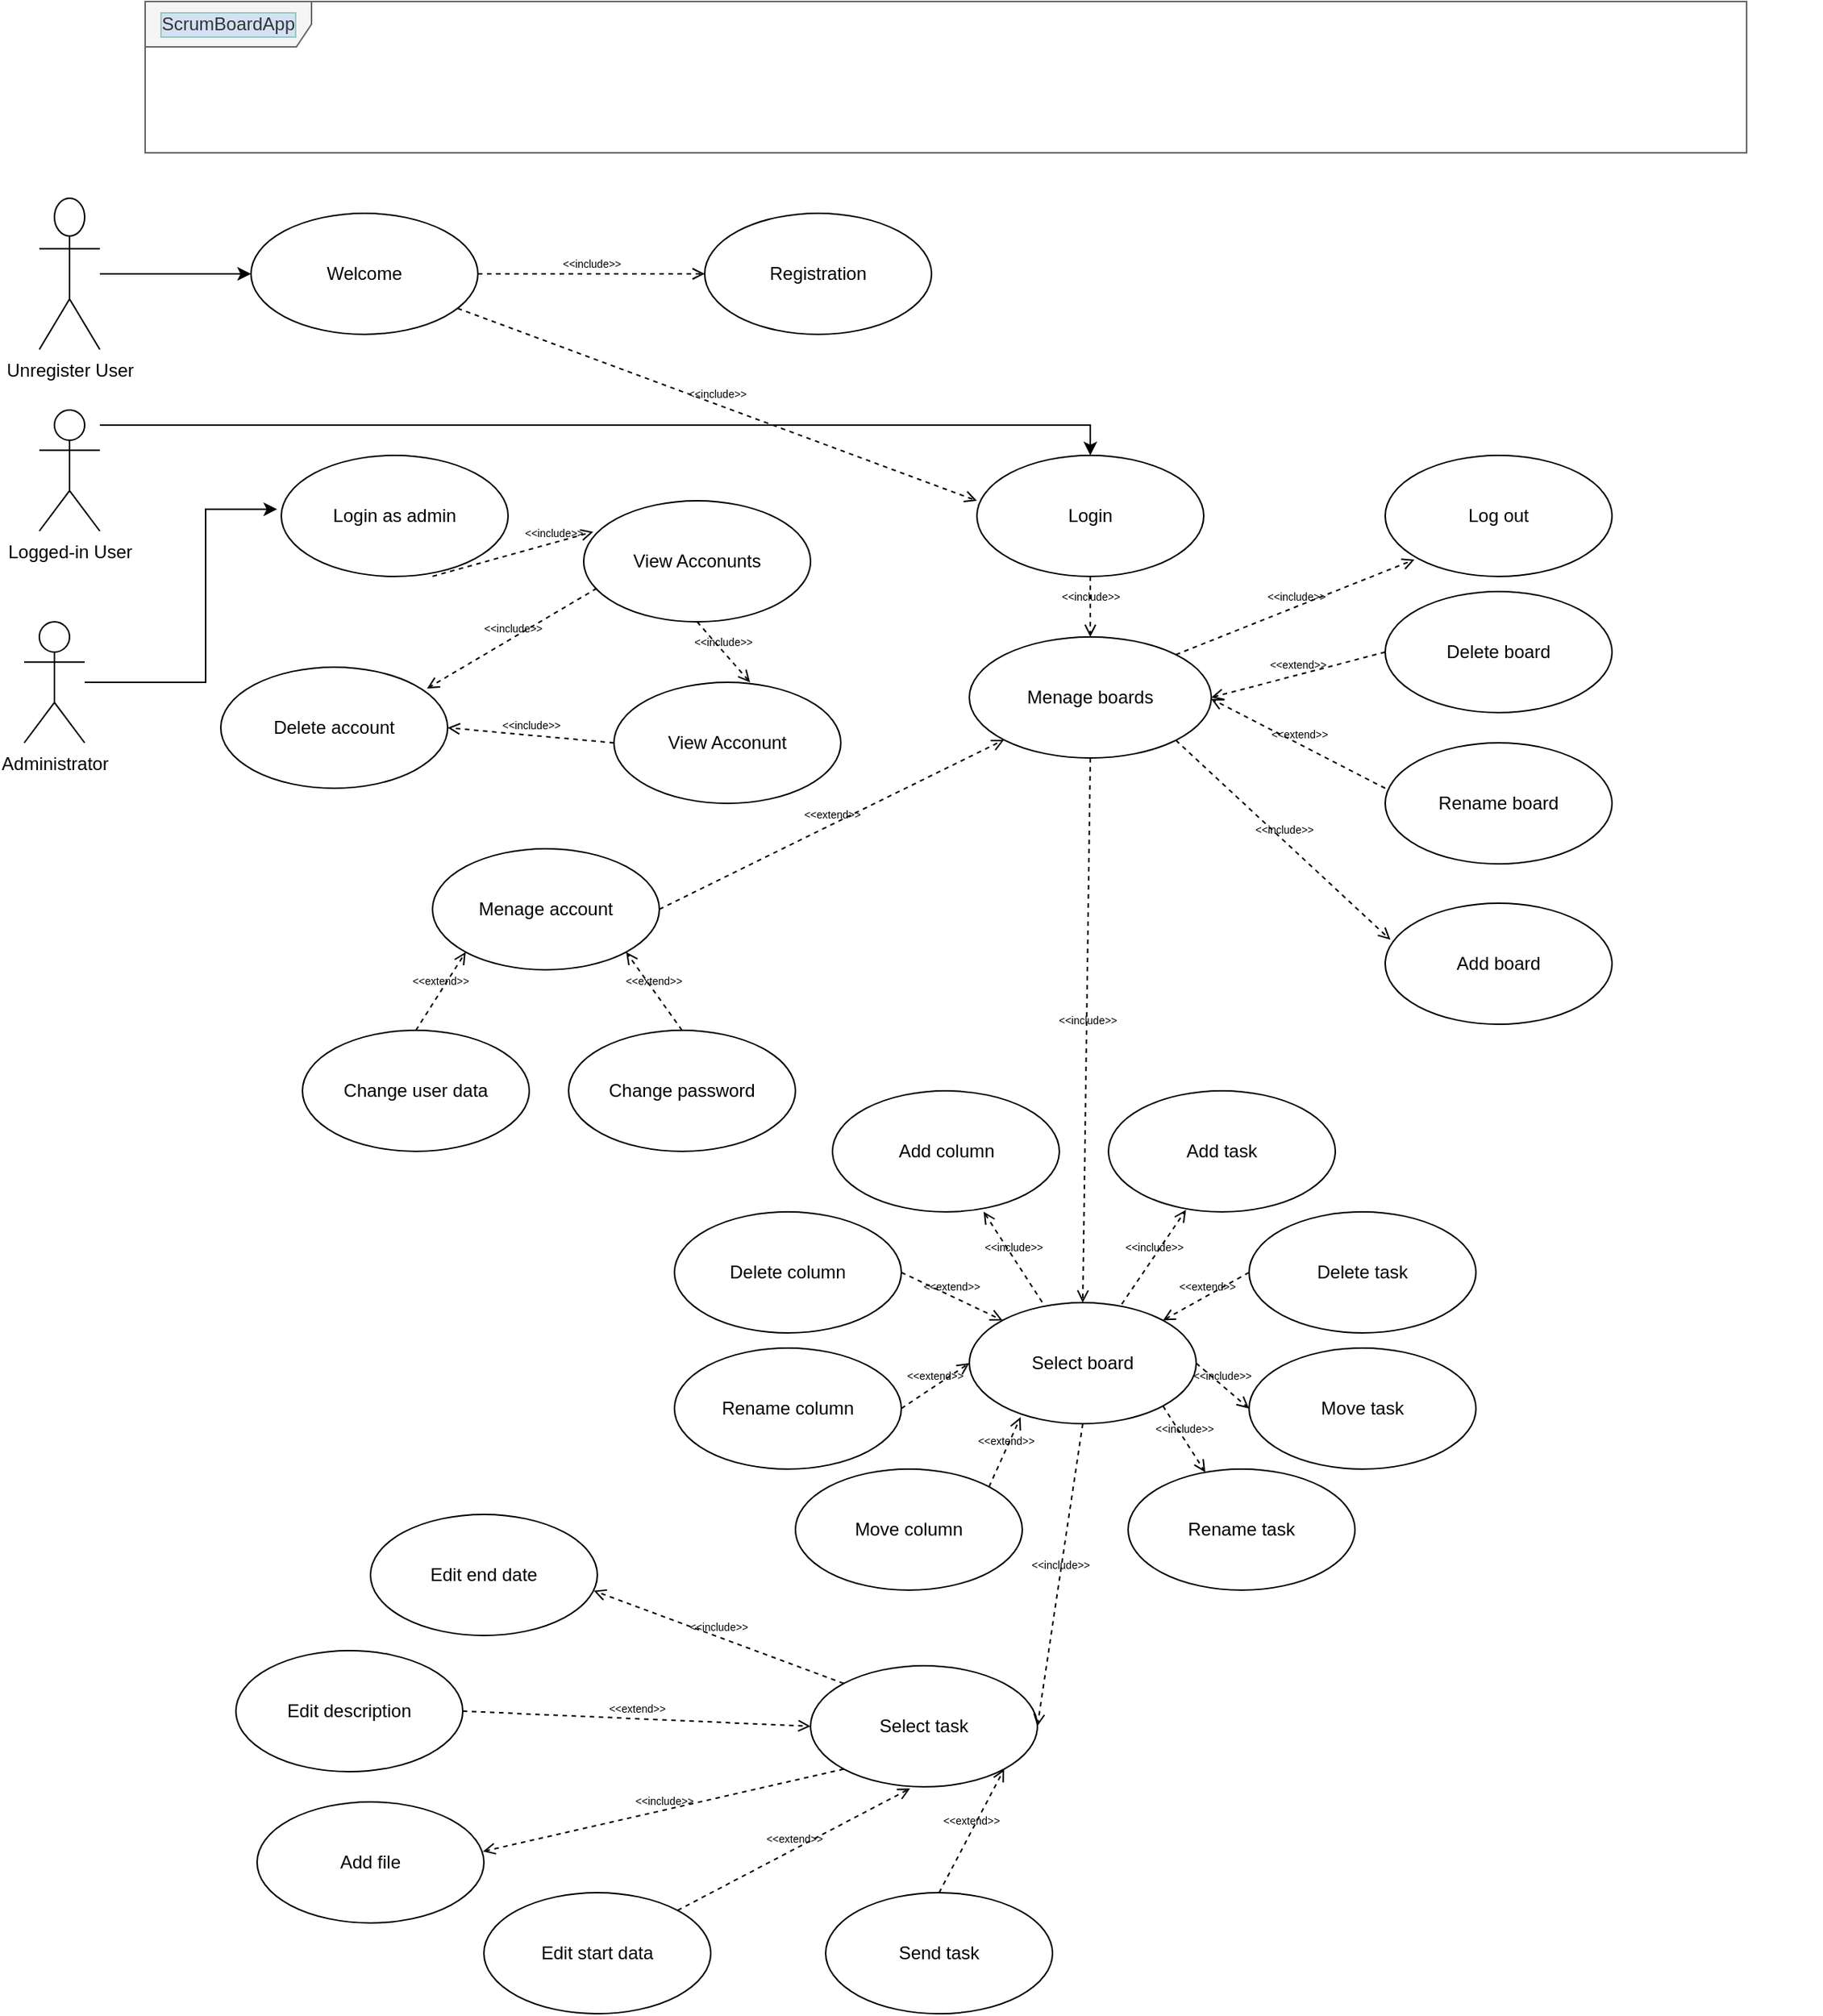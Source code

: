 <mxfile version="18.1.3" type="github" pages="9">
  <diagram id="qUPmlaSDLw5E5s6Abh2X" name="UseCase">
    <mxGraphModel dx="2062" dy="3426" grid="1" gridSize="10" guides="1" tooltips="1" connect="1" arrows="1" fold="1" page="1" pageScale="1" pageWidth="827" pageHeight="1169" background="#FFFFFF" math="0" shadow="0">
      <root>
        <mxCell id="0" />
        <mxCell id="1" parent="0" />
        <mxCell id="uLyRi9IVPja2gbTCep0T-14" value="ScrumBoardApp" style="shape=umlFrame;whiteSpace=wrap;html=1;width=110;height=30;labelBackgroundColor=#D4E1F5;labelBorderColor=#9AC7BF;fillColor=#f5f5f5;fontColor=#333333;strokeColor=#666666;gradientColor=none;" parent="1" vertex="1">
          <mxGeometry x="190" y="-1220" width="1059" height="100" as="geometry" />
        </mxCell>
        <mxCell id="uLyRi9IVPja2gbTCep0T-18" style="edgeStyle=orthogonalEdgeStyle;rounded=0;orthogonalLoop=1;jettySize=auto;html=1;exitX=0.5;exitY=0.5;exitDx=0;exitDy=0;exitPerimeter=0;entryX=0.5;entryY=0.5;entryDx=0;entryDy=0;entryPerimeter=0;" parent="1" edge="1">
          <mxGeometry relative="1" as="geometry">
            <mxPoint x="1290" y="-80.0" as="sourcePoint" />
            <mxPoint x="1290" y="-80.0" as="targetPoint" />
          </mxGeometry>
        </mxCell>
        <mxCell id="3-MupCUPRcye6tlEEDHO-7" style="edgeStyle=orthogonalEdgeStyle;rounded=0;orthogonalLoop=1;jettySize=auto;html=1;entryX=0;entryY=0.5;entryDx=0;entryDy=0;fontSize=7;fontColor=#000000;" parent="1" source="3-MupCUPRcye6tlEEDHO-1" target="3-MupCUPRcye6tlEEDHO-2" edge="1">
          <mxGeometry relative="1" as="geometry" />
        </mxCell>
        <mxCell id="3-MupCUPRcye6tlEEDHO-1" value="&lt;font color=&quot;#000000&quot;&gt;Unregister User&lt;/font&gt;" style="shape=umlActor;verticalLabelPosition=bottom;verticalAlign=top;html=1;fontColor=#FF8000;" parent="1" vertex="1">
          <mxGeometry x="120" y="-1090" width="40" height="100" as="geometry" />
        </mxCell>
        <mxCell id="3-MupCUPRcye6tlEEDHO-2" value="Welcome" style="ellipse;whiteSpace=wrap;html=1;labelBackgroundColor=none;" parent="1" vertex="1">
          <mxGeometry x="260" y="-1080" width="150" height="80" as="geometry" />
        </mxCell>
        <mxCell id="3-MupCUPRcye6tlEEDHO-3" value="Login" style="ellipse;whiteSpace=wrap;html=1;labelBackgroundColor=none;fontColor=#000000;" parent="1" vertex="1">
          <mxGeometry x="740" y="-920" width="150" height="80" as="geometry" />
        </mxCell>
        <mxCell id="3-MupCUPRcye6tlEEDHO-4" value="Registration" style="ellipse;whiteSpace=wrap;html=1;labelBackgroundColor=none;labelBorderColor=none;gradientColor=none;fontColor=#000000;" parent="1" vertex="1">
          <mxGeometry x="560" y="-1080" width="150" height="80" as="geometry" />
        </mxCell>
        <mxCell id="3-MupCUPRcye6tlEEDHO-10" value="Menage boards" style="ellipse;whiteSpace=wrap;html=1;labelBackgroundColor=none;fontColor=#000000;" parent="1" vertex="1">
          <mxGeometry x="735" y="-800" width="160" height="80" as="geometry" />
        </mxCell>
        <mxCell id="3-MupCUPRcye6tlEEDHO-11" value="&amp;lt;&amp;lt;include&amp;gt;&amp;gt;" style="html=1;verticalAlign=bottom;labelBackgroundColor=none;endArrow=open;endFill=0;dashed=1;rounded=0;fontSize=7;fontColor=#000000;exitX=0.5;exitY=1;exitDx=0;exitDy=0;entryX=0.5;entryY=0;entryDx=0;entryDy=0;" parent="1" source="3-MupCUPRcye6tlEEDHO-3" target="3-MupCUPRcye6tlEEDHO-10" edge="1">
          <mxGeometry width="160" relative="1" as="geometry">
            <mxPoint x="825" y="-1010" as="sourcePoint" />
            <mxPoint x="825" y="-910" as="targetPoint" />
            <Array as="points" />
          </mxGeometry>
        </mxCell>
        <mxCell id="3-MupCUPRcye6tlEEDHO-12" value="&amp;lt;&amp;lt;include&amp;gt;&amp;gt;" style="html=1;verticalAlign=bottom;labelBackgroundColor=none;endArrow=open;endFill=0;dashed=1;rounded=0;fontSize=7;fontColor=#000000;entryX=0;entryY=0.5;entryDx=0;entryDy=0;exitX=1;exitY=0.5;exitDx=0;exitDy=0;" parent="1" source="3-MupCUPRcye6tlEEDHO-2" target="3-MupCUPRcye6tlEEDHO-4" edge="1">
          <mxGeometry width="160" relative="1" as="geometry">
            <mxPoint x="460" y="-1010" as="sourcePoint" />
            <mxPoint x="900" y="-780" as="targetPoint" />
            <Array as="points">
              <mxPoint x="450" y="-1040" />
            </Array>
          </mxGeometry>
        </mxCell>
        <mxCell id="3-MupCUPRcye6tlEEDHO-13" value="&amp;lt;&amp;lt;include&amp;gt;&amp;gt;" style="html=1;verticalAlign=bottom;labelBackgroundColor=none;endArrow=open;endFill=0;dashed=1;rounded=0;fontSize=7;fontColor=#000000;entryX=0;entryY=0.375;entryDx=0;entryDy=0;entryPerimeter=0;" parent="1" source="3-MupCUPRcye6tlEEDHO-2" target="3-MupCUPRcye6tlEEDHO-3" edge="1">
          <mxGeometry width="160" relative="1" as="geometry">
            <mxPoint x="500" y="-1010" as="sourcePoint" />
            <mxPoint x="640" y="-860" as="targetPoint" />
            <Array as="points" />
          </mxGeometry>
        </mxCell>
        <mxCell id="jbLpejsiP6AVoIq65OJM-2" style="edgeStyle=orthogonalEdgeStyle;rounded=0;orthogonalLoop=1;jettySize=auto;html=1;entryX=0.5;entryY=0;entryDx=0;entryDy=0;" edge="1" parent="1" source="3-MupCUPRcye6tlEEDHO-16" target="3-MupCUPRcye6tlEEDHO-3">
          <mxGeometry relative="1" as="geometry">
            <Array as="points">
              <mxPoint x="815" y="-940" />
            </Array>
          </mxGeometry>
        </mxCell>
        <mxCell id="3-MupCUPRcye6tlEEDHO-16" value="Logged-in User" style="shape=umlActor;verticalLabelPosition=bottom;verticalAlign=top;html=1;fontColor=#000000;" parent="1" vertex="1">
          <mxGeometry x="120" y="-950" width="40" height="80" as="geometry" />
        </mxCell>
        <mxCell id="3-MupCUPRcye6tlEEDHO-17" value="Menage account" style="ellipse;whiteSpace=wrap;html=1;labelBackgroundColor=none;fontColor=#000000;" parent="1" vertex="1">
          <mxGeometry x="380" y="-660" width="150" height="80" as="geometry" />
        </mxCell>
        <mxCell id="3-MupCUPRcye6tlEEDHO-18" value="Log out" style="ellipse;whiteSpace=wrap;html=1;labelBackgroundColor=none;fontColor=#000000;" parent="1" vertex="1">
          <mxGeometry x="1010" y="-920" width="150" height="80" as="geometry" />
        </mxCell>
        <mxCell id="3-MupCUPRcye6tlEEDHO-19" value="&amp;lt;&amp;lt;extend&amp;gt;&amp;gt;" style="html=1;verticalAlign=bottom;labelBackgroundColor=none;endArrow=open;endFill=0;dashed=1;rounded=0;fontSize=7;fontColor=#000000;exitX=1;exitY=0.5;exitDx=0;exitDy=0;" parent="1" source="3-MupCUPRcye6tlEEDHO-17" target="3-MupCUPRcye6tlEEDHO-10" edge="1">
          <mxGeometry width="160" relative="1" as="geometry">
            <mxPoint x="730" y="-760" as="sourcePoint" />
            <mxPoint x="680" y="-820" as="targetPoint" />
            <Array as="points" />
            <mxPoint as="offset" />
          </mxGeometry>
        </mxCell>
        <mxCell id="3-MupCUPRcye6tlEEDHO-20" value="&amp;lt;&amp;lt;include&amp;gt;&amp;gt;" style="html=1;verticalAlign=bottom;labelBackgroundColor=none;endArrow=open;endFill=0;dashed=1;rounded=0;fontSize=7;fontColor=#000000;exitX=1;exitY=0;exitDx=0;exitDy=0;entryX=0.129;entryY=0.861;entryDx=0;entryDy=0;entryPerimeter=0;" parent="1" source="3-MupCUPRcye6tlEEDHO-10" target="3-MupCUPRcye6tlEEDHO-18" edge="1">
          <mxGeometry width="160" relative="1" as="geometry">
            <mxPoint x="760" y="-860" as="sourcePoint" />
            <mxPoint x="940" y="-880" as="targetPoint" />
            <Array as="points" />
          </mxGeometry>
        </mxCell>
        <mxCell id="3-MupCUPRcye6tlEEDHO-22" value="Add board" style="ellipse;whiteSpace=wrap;html=1;labelBackgroundColor=none;fontColor=#000000;" parent="1" vertex="1">
          <mxGeometry x="1010" y="-624" width="150" height="80" as="geometry" />
        </mxCell>
        <mxCell id="3-MupCUPRcye6tlEEDHO-24" value="Rename board" style="ellipse;whiteSpace=wrap;html=1;labelBackgroundColor=none;fontColor=#000000;" parent="1" vertex="1">
          <mxGeometry x="1010" y="-730" width="150" height="80" as="geometry" />
        </mxCell>
        <mxCell id="3-MupCUPRcye6tlEEDHO-25" value="Delete board" style="ellipse;whiteSpace=wrap;html=1;labelBackgroundColor=none;fontColor=#000000;" parent="1" vertex="1">
          <mxGeometry x="1010" y="-830" width="150" height="80" as="geometry" />
        </mxCell>
        <mxCell id="3-MupCUPRcye6tlEEDHO-26" value="&amp;lt;&amp;lt;extend&amp;gt;&amp;gt;" style="html=1;verticalAlign=bottom;labelBackgroundColor=none;endArrow=open;endFill=0;dashed=1;rounded=0;fontSize=7;fontColor=#000000;exitX=0;exitY=0.5;exitDx=0;exitDy=0;entryX=1;entryY=0.5;entryDx=0;entryDy=0;" parent="1" source="3-MupCUPRcye6tlEEDHO-25" target="3-MupCUPRcye6tlEEDHO-10" edge="1">
          <mxGeometry width="160" relative="1" as="geometry">
            <mxPoint x="880.0" y="-690" as="sourcePoint" />
            <mxPoint x="750.0" y="-690" as="targetPoint" />
            <Array as="points" />
          </mxGeometry>
        </mxCell>
        <mxCell id="3-MupCUPRcye6tlEEDHO-29" value="&amp;lt;&amp;lt;extend&amp;gt;&amp;gt;" style="html=1;verticalAlign=bottom;labelBackgroundColor=none;endArrow=open;endFill=0;dashed=1;rounded=0;fontSize=7;fontColor=#000000;exitX=0;exitY=0.375;exitDx=0;exitDy=0;exitPerimeter=0;entryX=0.999;entryY=0.511;entryDx=0;entryDy=0;entryPerimeter=0;" parent="1" source="3-MupCUPRcye6tlEEDHO-24" target="3-MupCUPRcye6tlEEDHO-10" edge="1">
          <mxGeometry width="160" relative="1" as="geometry">
            <mxPoint x="720" y="-820" as="sourcePoint" />
            <mxPoint x="900" y="-760" as="targetPoint" />
            <Array as="points" />
          </mxGeometry>
        </mxCell>
        <mxCell id="3-MupCUPRcye6tlEEDHO-31" value="Rename column" style="ellipse;whiteSpace=wrap;html=1;labelBackgroundColor=none;fontColor=#000000;" parent="1" vertex="1">
          <mxGeometry x="540" y="-330" width="150" height="80" as="geometry" />
        </mxCell>
        <mxCell id="3-MupCUPRcye6tlEEDHO-32" value="Delete column" style="ellipse;whiteSpace=wrap;html=1;labelBackgroundColor=none;fontColor=#000000;" parent="1" vertex="1">
          <mxGeometry x="540" y="-420" width="150" height="80" as="geometry" />
        </mxCell>
        <mxCell id="3-MupCUPRcye6tlEEDHO-33" value="Move column" style="ellipse;whiteSpace=wrap;html=1;labelBackgroundColor=none;fontColor=#000000;" parent="1" vertex="1">
          <mxGeometry x="620" y="-250" width="150" height="80" as="geometry" />
        </mxCell>
        <mxCell id="3-MupCUPRcye6tlEEDHO-34" value="Add column" style="ellipse;whiteSpace=wrap;html=1;labelBackgroundColor=none;fontColor=#000000;" parent="1" vertex="1">
          <mxGeometry x="644.5" y="-500" width="150" height="80" as="geometry" />
        </mxCell>
        <mxCell id="3-MupCUPRcye6tlEEDHO-35" value="Rename task" style="ellipse;whiteSpace=wrap;html=1;labelBackgroundColor=none;fontColor=#000000;" parent="1" vertex="1">
          <mxGeometry x="840" y="-250" width="150" height="80" as="geometry" />
        </mxCell>
        <mxCell id="3-MupCUPRcye6tlEEDHO-36" value="Delete task" style="ellipse;whiteSpace=wrap;html=1;labelBackgroundColor=none;fontColor=#000000;" parent="1" vertex="1">
          <mxGeometry x="920" y="-420" width="150" height="80" as="geometry" />
        </mxCell>
        <mxCell id="3-MupCUPRcye6tlEEDHO-37" value="Move task" style="ellipse;whiteSpace=wrap;html=1;labelBackgroundColor=none;fontColor=#000000;" parent="1" vertex="1">
          <mxGeometry x="920" y="-330" width="150" height="80" as="geometry" />
        </mxCell>
        <mxCell id="3-MupCUPRcye6tlEEDHO-38" value="Add task" style="ellipse;whiteSpace=wrap;html=1;labelBackgroundColor=none;fontColor=#000000;" parent="1" vertex="1">
          <mxGeometry x="827" y="-500" width="150" height="80" as="geometry" />
        </mxCell>
        <mxCell id="3-MupCUPRcye6tlEEDHO-39" value="Select task" style="ellipse;whiteSpace=wrap;html=1;labelBackgroundColor=none;fontColor=#000000;" parent="1" vertex="1">
          <mxGeometry x="630" y="-120" width="150" height="80" as="geometry" />
        </mxCell>
        <mxCell id="r398jmPAlGgSYUmbM45n-1" value="Edit description" style="ellipse;whiteSpace=wrap;html=1;labelBackgroundColor=none;fontColor=#000000;" parent="1" vertex="1">
          <mxGeometry x="250" y="-130.0" width="150" height="80" as="geometry" />
        </mxCell>
        <mxCell id="r398jmPAlGgSYUmbM45n-2" value="Send task" style="ellipse;whiteSpace=wrap;html=1;labelBackgroundColor=none;fontColor=#000000;" parent="1" vertex="1">
          <mxGeometry x="640" y="30" width="150" height="80" as="geometry" />
        </mxCell>
        <mxCell id="-JUkDVZVKECFxZakKanB-1" value="Add file" style="ellipse;whiteSpace=wrap;html=1;labelBackgroundColor=none;fontColor=#000000;" parent="1" vertex="1">
          <mxGeometry x="264" y="-30" width="150" height="80" as="geometry" />
        </mxCell>
        <mxCell id="-JUkDVZVKECFxZakKanB-2" value="Edit&amp;nbsp;start data" style="ellipse;whiteSpace=wrap;html=1;labelBackgroundColor=none;fontColor=#000000;" parent="1" vertex="1">
          <mxGeometry x="414" y="30" width="150" height="80" as="geometry" />
        </mxCell>
        <mxCell id="-JUkDVZVKECFxZakKanB-3" value="Edit end date" style="ellipse;whiteSpace=wrap;html=1;labelBackgroundColor=none;fontColor=#000000;" parent="1" vertex="1">
          <mxGeometry x="339" y="-220.0" width="150" height="80" as="geometry" />
        </mxCell>
        <mxCell id="uRjbwsUOdH9eqwaA0u_4-1" value="Change user data" style="ellipse;whiteSpace=wrap;html=1;labelBackgroundColor=none;fontColor=#000000;" parent="1" vertex="1">
          <mxGeometry x="294" y="-540" width="150" height="80" as="geometry" />
        </mxCell>
        <mxCell id="uRjbwsUOdH9eqwaA0u_4-3" value="Change password" style="ellipse;whiteSpace=wrap;html=1;labelBackgroundColor=none;fontColor=#000000;" parent="1" vertex="1">
          <mxGeometry x="470" y="-540" width="150" height="80" as="geometry" />
        </mxCell>
        <mxCell id="uRjbwsUOdH9eqwaA0u_4-5" value="&amp;lt;&amp;lt;extend&amp;gt;&amp;gt;" style="html=1;verticalAlign=bottom;labelBackgroundColor=none;endArrow=open;endFill=0;dashed=1;rounded=0;fontSize=7;fontColor=#000000;exitX=0.5;exitY=0;exitDx=0;exitDy=0;entryX=0;entryY=1;entryDx=0;entryDy=0;" parent="1" source="uRjbwsUOdH9eqwaA0u_4-1" target="3-MupCUPRcye6tlEEDHO-17" edge="1">
          <mxGeometry width="160" relative="1" as="geometry">
            <mxPoint x="570.0" y="-490" as="sourcePoint" />
            <mxPoint x="708.431" y="-581.716" as="targetPoint" />
            <Array as="points" />
          </mxGeometry>
        </mxCell>
        <mxCell id="uRjbwsUOdH9eqwaA0u_4-6" value="&amp;lt;&amp;lt;extend&amp;gt;&amp;gt;" style="html=1;verticalAlign=bottom;labelBackgroundColor=none;endArrow=open;endFill=0;dashed=1;rounded=0;fontSize=7;fontColor=#000000;exitX=0.5;exitY=0;exitDx=0;exitDy=0;entryX=1;entryY=1;entryDx=0;entryDy=0;" parent="1" source="uRjbwsUOdH9eqwaA0u_4-3" target="3-MupCUPRcye6tlEEDHO-17" edge="1">
          <mxGeometry width="160" relative="1" as="geometry">
            <mxPoint x="375" y="-370" as="sourcePoint" />
            <mxPoint x="442.282" y="-461.549" as="targetPoint" />
            <Array as="points" />
          </mxGeometry>
        </mxCell>
        <mxCell id="YKTYk-n2U9CW4nkivVK_-1" value="Select board" style="ellipse;whiteSpace=wrap;html=1;labelBackgroundColor=none;fontColor=#000000;" parent="1" vertex="1">
          <mxGeometry x="735" y="-360" width="150" height="80" as="geometry" />
        </mxCell>
        <mxCell id="pPdINwlMwoVJISPb7JyL-2" value="&amp;lt;&amp;lt;extend&amp;gt;&amp;gt;" style="html=1;verticalAlign=bottom;labelBackgroundColor=none;endArrow=open;endFill=0;dashed=1;rounded=0;fontSize=7;fontColor=#000000;entryX=0;entryY=0;entryDx=0;entryDy=0;exitX=1;exitY=0.5;exitDx=0;exitDy=0;" parent="1" source="3-MupCUPRcye6tlEEDHO-32" target="YKTYk-n2U9CW4nkivVK_-1" edge="1">
          <mxGeometry width="160" relative="1" as="geometry">
            <mxPoint x="610" y="-108.28" as="sourcePoint" />
            <mxPoint x="678.033" y="-149.996" as="targetPoint" />
            <Array as="points" />
          </mxGeometry>
        </mxCell>
        <mxCell id="pPdINwlMwoVJISPb7JyL-3" value="&amp;lt;&amp;lt;extend&amp;gt;&amp;gt;" style="html=1;verticalAlign=bottom;labelBackgroundColor=none;endArrow=open;endFill=0;dashed=1;rounded=0;fontSize=7;fontColor=#000000;entryX=0;entryY=0.5;entryDx=0;entryDy=0;exitX=1;exitY=0.5;exitDx=0;exitDy=0;" parent="1" source="3-MupCUPRcye6tlEEDHO-31" target="YKTYk-n2U9CW4nkivVK_-1" edge="1">
          <mxGeometry width="160" relative="1" as="geometry">
            <mxPoint x="610" y="-58.28" as="sourcePoint" />
            <mxPoint x="720" y="-58.28" as="targetPoint" />
            <Array as="points" />
          </mxGeometry>
        </mxCell>
        <mxCell id="pPdINwlMwoVJISPb7JyL-4" value="&amp;lt;&amp;lt;extend&amp;gt;&amp;gt;" style="html=1;verticalAlign=bottom;labelBackgroundColor=none;endArrow=open;endFill=0;dashed=1;rounded=0;fontSize=7;fontColor=#000000;exitX=1;exitY=0;exitDx=0;exitDy=0;entryX=0.226;entryY=0.946;entryDx=0;entryDy=0;entryPerimeter=0;" parent="1" source="3-MupCUPRcye6tlEEDHO-33" target="YKTYk-n2U9CW4nkivVK_-1" edge="1">
          <mxGeometry width="160" relative="1" as="geometry">
            <mxPoint x="610" y="61.72" as="sourcePoint" />
            <mxPoint x="770" y="-290" as="targetPoint" />
            <Array as="points" />
          </mxGeometry>
        </mxCell>
        <mxCell id="pPdINwlMwoVJISPb7JyL-6" value="&amp;lt;&amp;lt;extend&amp;gt;&amp;gt;" style="html=1;verticalAlign=bottom;labelBackgroundColor=none;endArrow=open;endFill=0;dashed=1;rounded=0;fontSize=7;fontColor=#000000;exitX=0;exitY=0.5;exitDx=0;exitDy=0;entryX=1;entryY=0;entryDx=0;entryDy=0;" parent="1" source="3-MupCUPRcye6tlEEDHO-36" target="YKTYk-n2U9CW4nkivVK_-1" edge="1">
          <mxGeometry width="160" relative="1" as="geometry">
            <mxPoint x="926.967" y="-149.996" as="sourcePoint" />
            <mxPoint x="890" y="-320" as="targetPoint" />
            <Array as="points" />
          </mxGeometry>
        </mxCell>
        <mxCell id="pPdINwlMwoVJISPb7JyL-7" value="&amp;lt;&amp;lt;include&amp;gt;&amp;gt;" style="html=1;verticalAlign=bottom;labelBackgroundColor=none;endArrow=open;endFill=0;dashed=1;rounded=0;fontSize=7;fontColor=#000000;exitX=1;exitY=1;exitDx=0;exitDy=0;" parent="1" source="YKTYk-n2U9CW4nkivVK_-1" target="3-MupCUPRcye6tlEEDHO-35" edge="1">
          <mxGeometry width="160" relative="1" as="geometry">
            <mxPoint x="840" y="-260" as="sourcePoint" />
            <mxPoint x="870" y="-58.28" as="targetPoint" />
            <Array as="points" />
          </mxGeometry>
        </mxCell>
        <mxCell id="pPdINwlMwoVJISPb7JyL-10" value="&amp;lt;&amp;lt;include&amp;gt;&amp;gt;" style="html=1;verticalAlign=bottom;labelBackgroundColor=none;endArrow=open;endFill=0;dashed=1;rounded=0;fontSize=7;fontColor=#000000;entryX=0.5;entryY=0;entryDx=0;entryDy=0;" parent="1" target="YKTYk-n2U9CW4nkivVK_-1" edge="1">
          <mxGeometry width="160" relative="1" as="geometry">
            <mxPoint x="815" y="-720" as="sourcePoint" />
            <mxPoint x="1000" y="-228.28" as="targetPoint" />
            <Array as="points" />
          </mxGeometry>
        </mxCell>
        <mxCell id="GKqe_3WylqK7WsRheP3Q-1" value="&amp;lt;&amp;lt;include&amp;gt;&amp;gt;" style="html=1;verticalAlign=bottom;labelBackgroundColor=none;endArrow=open;endFill=0;dashed=1;rounded=0;fontSize=7;fontColor=#000000;exitX=0.5;exitY=1;exitDx=0;exitDy=0;entryX=1;entryY=0.5;entryDx=0;entryDy=0;" parent="1" source="YKTYk-n2U9CW4nkivVK_-1" target="3-MupCUPRcye6tlEEDHO-39" edge="1">
          <mxGeometry width="160" relative="1" as="geometry">
            <mxPoint x="511.569" y="-429.996" as="sourcePoint" />
            <mxPoint x="800" y="-98.28" as="targetPoint" />
            <Array as="points" />
          </mxGeometry>
        </mxCell>
        <mxCell id="GKqe_3WylqK7WsRheP3Q-2" value="&amp;lt;&amp;lt;extend&amp;gt;&amp;gt;" style="html=1;verticalAlign=bottom;labelBackgroundColor=none;endArrow=open;endFill=0;dashed=1;rounded=0;fontSize=7;fontColor=#000000;entryX=0;entryY=0.5;entryDx=0;entryDy=0;exitX=1;exitY=0.5;exitDx=0;exitDy=0;" parent="1" source="r398jmPAlGgSYUmbM45n-1" target="3-MupCUPRcye6tlEEDHO-39" edge="1">
          <mxGeometry width="160" relative="1" as="geometry">
            <mxPoint x="207.849" y="-24.942" as="sourcePoint" />
            <mxPoint x="386.95" y="-158.56" as="targetPoint" />
            <Array as="points" />
          </mxGeometry>
        </mxCell>
        <mxCell id="GKqe_3WylqK7WsRheP3Q-3" value="&amp;lt;&amp;lt;include&amp;gt;&amp;gt;" style="html=1;verticalAlign=bottom;labelBackgroundColor=none;endArrow=open;endFill=0;dashed=1;rounded=0;fontSize=7;fontColor=#000000;entryX=0.996;entryY=0.409;entryDx=0;entryDy=0;entryPerimeter=0;exitX=0;exitY=1;exitDx=0;exitDy=0;" parent="1" source="3-MupCUPRcye6tlEEDHO-39" target="-JUkDVZVKECFxZakKanB-1" edge="1">
          <mxGeometry width="160" relative="1" as="geometry">
            <mxPoint x="480" y="-52" as="sourcePoint" />
            <mxPoint x="430" y="3.44" as="targetPoint" />
            <Array as="points" />
          </mxGeometry>
        </mxCell>
        <mxCell id="GKqe_3WylqK7WsRheP3Q-4" value="&amp;lt;&amp;lt;extend&amp;gt;&amp;gt;" style="html=1;verticalAlign=bottom;labelBackgroundColor=none;endArrow=open;endFill=0;dashed=1;rounded=0;fontSize=7;fontColor=#000000;entryX=0.439;entryY=1.014;entryDx=0;entryDy=0;exitX=1;exitY=0;exitDx=0;exitDy=0;entryPerimeter=0;" parent="1" source="-JUkDVZVKECFxZakKanB-2" target="3-MupCUPRcye6tlEEDHO-39" edge="1">
          <mxGeometry width="160" relative="1" as="geometry">
            <mxPoint x="367.849" y="175.058" as="sourcePoint" />
            <mxPoint x="452.151" y="31.822" as="targetPoint" />
            <Array as="points" />
          </mxGeometry>
        </mxCell>
        <mxCell id="GKqe_3WylqK7WsRheP3Q-5" value="&amp;lt;&amp;lt;extend&amp;gt;&amp;gt;" style="html=1;verticalAlign=bottom;labelBackgroundColor=none;endArrow=open;endFill=0;dashed=1;rounded=0;fontSize=7;fontColor=#000000;entryX=1;entryY=1;entryDx=0;entryDy=0;exitX=0.5;exitY=0;exitDx=0;exitDy=0;" parent="1" source="r398jmPAlGgSYUmbM45n-2" target="3-MupCUPRcye6tlEEDHO-39" edge="1">
          <mxGeometry width="160" relative="1" as="geometry">
            <mxPoint x="505" y="203.44" as="sourcePoint" />
            <mxPoint x="505" y="43.44" as="targetPoint" />
            <Array as="points" />
          </mxGeometry>
        </mxCell>
        <mxCell id="GKqe_3WylqK7WsRheP3Q-6" value="&amp;lt;&amp;lt;include&amp;gt;&amp;gt;" style="html=1;verticalAlign=bottom;labelBackgroundColor=none;endArrow=open;endFill=0;dashed=1;rounded=0;fontSize=7;fontColor=#000000;entryX=0.984;entryY=0.63;entryDx=0;entryDy=0;exitX=0;exitY=0;exitDx=0;exitDy=0;entryPerimeter=0;" parent="1" source="3-MupCUPRcye6tlEEDHO-39" target="-JUkDVZVKECFxZakKanB-3" edge="1">
          <mxGeometry width="160" relative="1" as="geometry">
            <mxPoint x="610" y="-180" as="sourcePoint" />
            <mxPoint x="557.849" y="31.822" as="targetPoint" />
            <Array as="points" />
          </mxGeometry>
        </mxCell>
        <mxCell id="DiNnvZKmHYXHBdeAicNM-2" value="&amp;lt;&amp;lt;include&amp;gt;&amp;gt;" style="html=1;verticalAlign=bottom;labelBackgroundColor=none;endArrow=open;endFill=0;dashed=1;rounded=0;fontSize=7;fontColor=#000000;exitX=1;exitY=1;exitDx=0;exitDy=0;entryX=0.023;entryY=0.302;entryDx=0;entryDy=0;entryPerimeter=0;" parent="1" source="3-MupCUPRcye6tlEEDHO-10" target="3-MupCUPRcye6tlEEDHO-22" edge="1">
          <mxGeometry width="160" relative="1" as="geometry">
            <mxPoint x="825" y="-830" as="sourcePoint" />
            <mxPoint x="825" y="-790" as="targetPoint" />
            <Array as="points" />
          </mxGeometry>
        </mxCell>
        <mxCell id="DiNnvZKmHYXHBdeAicNM-3" value="&amp;lt;&amp;lt;include&amp;gt;&amp;gt;" style="html=1;verticalAlign=bottom;labelBackgroundColor=none;endArrow=open;endFill=0;dashed=1;rounded=0;fontSize=7;fontColor=#000000;entryX=0.666;entryY=0.998;entryDx=0;entryDy=0;exitX=0.321;exitY=-0.004;exitDx=0;exitDy=0;exitPerimeter=0;entryPerimeter=0;" parent="1" source="YKTYk-n2U9CW4nkivVK_-1" target="3-MupCUPRcye6tlEEDHO-34" edge="1">
          <mxGeometry width="160" relative="1" as="geometry">
            <mxPoint x="825" y="-710" as="sourcePoint" />
            <mxPoint x="820" y="-350" as="targetPoint" />
            <Array as="points" />
          </mxGeometry>
        </mxCell>
        <mxCell id="DiNnvZKmHYXHBdeAicNM-4" value="&amp;lt;&amp;lt;include&amp;gt;&amp;gt;" style="html=1;verticalAlign=bottom;labelBackgroundColor=none;endArrow=open;endFill=0;dashed=1;rounded=0;fontSize=7;fontColor=#000000;entryX=0.342;entryY=0.983;entryDx=0;entryDy=0;exitX=0.672;exitY=0.012;exitDx=0;exitDy=0;exitPerimeter=0;entryPerimeter=0;" parent="1" source="YKTYk-n2U9CW4nkivVK_-1" target="3-MupCUPRcye6tlEEDHO-38" edge="1">
          <mxGeometry width="160" relative="1" as="geometry">
            <mxPoint x="793.15" y="-350.32" as="sourcePoint" />
            <mxPoint x="777.949" y="-431.671" as="targetPoint" />
            <Array as="points" />
          </mxGeometry>
        </mxCell>
        <mxCell id="DiNnvZKmHYXHBdeAicNM-6" value="&amp;lt;&amp;lt;include&amp;gt;&amp;gt;" style="html=1;verticalAlign=bottom;labelBackgroundColor=none;endArrow=open;endFill=0;dashed=1;rounded=0;fontSize=7;fontColor=#000000;entryX=0;entryY=0.5;entryDx=0;entryDy=0;exitX=1;exitY=0.5;exitDx=0;exitDy=0;" parent="1" source="YKTYk-n2U9CW4nkivVK_-1" target="3-MupCUPRcye6tlEEDHO-37" edge="1">
          <mxGeometry width="160" relative="1" as="geometry">
            <mxPoint x="882.051" y="-228.329" as="sourcePoint" />
            <mxPoint x="872.949" y="-281.671" as="targetPoint" />
            <Array as="points" />
          </mxGeometry>
        </mxCell>
        <mxCell id="RXOEmnWtKzsWvk_bMkO6-11" style="edgeStyle=orthogonalEdgeStyle;rounded=0;orthogonalLoop=1;jettySize=auto;html=1;entryX=-0.018;entryY=0.445;entryDx=0;entryDy=0;entryPerimeter=0;" parent="1" source="RXOEmnWtKzsWvk_bMkO6-5" target="RXOEmnWtKzsWvk_bMkO6-8" edge="1">
          <mxGeometry relative="1" as="geometry">
            <Array as="points">
              <mxPoint x="230" y="-770" />
              <mxPoint x="230" y="-884" />
            </Array>
          </mxGeometry>
        </mxCell>
        <mxCell id="RXOEmnWtKzsWvk_bMkO6-5" value="Administrator" style="shape=umlActor;verticalLabelPosition=bottom;verticalAlign=top;html=1;" parent="1" vertex="1">
          <mxGeometry x="110" y="-810" width="40" height="80" as="geometry" />
        </mxCell>
        <mxCell id="RXOEmnWtKzsWvk_bMkO6-6" value="View Acconunts" style="ellipse;whiteSpace=wrap;html=1;labelBackgroundColor=none;fontColor=#000000;" parent="1" vertex="1">
          <mxGeometry x="480" y="-890" width="150" height="80" as="geometry" />
        </mxCell>
        <mxCell id="RXOEmnWtKzsWvk_bMkO6-7" value="Delete account" style="ellipse;whiteSpace=wrap;html=1;labelBackgroundColor=none;fontColor=#000000;" parent="1" vertex="1">
          <mxGeometry x="240" y="-780" width="150" height="80" as="geometry" />
        </mxCell>
        <mxCell id="RXOEmnWtKzsWvk_bMkO6-8" value="Login as admin" style="ellipse;whiteSpace=wrap;html=1;labelBackgroundColor=none;fontColor=#000000;" parent="1" vertex="1">
          <mxGeometry x="280" y="-920" width="150" height="80" as="geometry" />
        </mxCell>
        <mxCell id="gU_KliRwO3QGfce-W4RC-1" value="&amp;lt;&amp;lt;include&amp;gt;&amp;gt;" style="html=1;verticalAlign=bottom;labelBackgroundColor=none;endArrow=open;endFill=0;dashed=1;rounded=0;fontSize=7;fontColor=#000000;exitX=0;exitY=0.5;exitDx=0;exitDy=0;entryX=1;entryY=0.5;entryDx=0;entryDy=0;" parent="1" source="_qgeYM2J907Jm55ZfZrK-2" target="RXOEmnWtKzsWvk_bMkO6-7" edge="1">
          <mxGeometry width="160" relative="1" as="geometry">
            <mxPoint x="368.71" y="-870" as="sourcePoint" />
            <mxPoint x="368.71" y="-830" as="targetPoint" />
            <Array as="points" />
          </mxGeometry>
        </mxCell>
        <mxCell id="_qgeYM2J907Jm55ZfZrK-1" value="&amp;lt;&amp;lt;include&amp;gt;&amp;gt;" style="html=1;verticalAlign=bottom;labelBackgroundColor=none;endArrow=open;endFill=0;dashed=1;rounded=0;fontSize=7;fontColor=#000000;exitX=0.667;exitY=0.999;exitDx=0;exitDy=0;entryX=0.042;entryY=0.256;entryDx=0;entryDy=0;exitPerimeter=0;entryPerimeter=0;" parent="1" source="RXOEmnWtKzsWvk_bMkO6-8" target="RXOEmnWtKzsWvk_bMkO6-6" edge="1">
          <mxGeometry x="0.5" width="160" relative="1" as="geometry">
            <mxPoint x="500.0" y="-870" as="sourcePoint" />
            <mxPoint x="500.0" y="-830" as="targetPoint" />
            <Array as="points" />
            <mxPoint as="offset" />
          </mxGeometry>
        </mxCell>
        <mxCell id="_qgeYM2J907Jm55ZfZrK-2" value="View Acconunt" style="ellipse;whiteSpace=wrap;html=1;labelBackgroundColor=none;fontColor=#000000;" parent="1" vertex="1">
          <mxGeometry x="500" y="-770" width="150" height="80" as="geometry" />
        </mxCell>
        <mxCell id="_qgeYM2J907Jm55ZfZrK-3" value="&amp;lt;&amp;lt;include&amp;gt;&amp;gt;" style="html=1;verticalAlign=bottom;labelBackgroundColor=none;endArrow=open;endFill=0;dashed=1;rounded=0;fontSize=7;fontColor=#000000;exitX=0.058;exitY=0.723;exitDx=0;exitDy=0;entryX=0.909;entryY=0.176;entryDx=0;entryDy=0;exitPerimeter=0;entryPerimeter=0;" parent="1" source="RXOEmnWtKzsWvk_bMkO6-6" target="RXOEmnWtKzsWvk_bMkO6-7" edge="1">
          <mxGeometry width="160" relative="1" as="geometry">
            <mxPoint x="510" y="-790.29" as="sourcePoint" />
            <mxPoint x="400" y="-790.29" as="targetPoint" />
            <Array as="points" />
          </mxGeometry>
        </mxCell>
        <mxCell id="_qgeYM2J907Jm55ZfZrK-4" value="&amp;lt;&amp;lt;include&amp;gt;&amp;gt;" style="html=1;verticalAlign=bottom;labelBackgroundColor=none;endArrow=open;endFill=0;dashed=1;rounded=0;fontSize=7;fontColor=#000000;exitX=0.5;exitY=1;exitDx=0;exitDy=0;entryX=0.6;entryY=0;entryDx=0;entryDy=0;entryPerimeter=0;" parent="1" source="RXOEmnWtKzsWvk_bMkO6-6" target="_qgeYM2J907Jm55ZfZrK-2" edge="1">
          <mxGeometry width="160" relative="1" as="geometry">
            <mxPoint x="538.7" y="-822.16" as="sourcePoint" />
            <mxPoint x="386.35" y="-755.92" as="targetPoint" />
            <Array as="points" />
          </mxGeometry>
        </mxCell>
      </root>
    </mxGraphModel>
  </diagram>
  <diagram id="Z34OHi6Wktxm36wKiyyq" name="Mockup_Welcome_Page">
    <mxGraphModel dx="1422" dy="750" grid="1" gridSize="10" guides="1" tooltips="1" connect="1" arrows="1" fold="1" page="1" pageScale="1" pageWidth="827" pageHeight="1169" math="0" shadow="0">
      <root>
        <mxCell id="0" />
        <mxCell id="1" parent="0" />
        <UserObject label="" link="data:page/id,nGllJwXl_aKc9Nv57PwL" id="AbebpnNf3NId4tLL-i8--9">
          <mxCell style="strokeWidth=1;shadow=0;dashed=0;align=center;html=1;shape=mxgraph.mockup.containers.browserWindow;rSize=0;strokeColor=#666666;strokeColor2=#008cff;strokeColor3=#c4c4c4;mainText=,;recursiveResize=0;labelBackgroundColor=default;labelBorderColor=#FFFFFF;" parent="1" vertex="1">
            <mxGeometry x="40" y="40" width="760" height="560" as="geometry" />
          </mxCell>
        </UserObject>
        <mxCell id="AbebpnNf3NId4tLL-i8--10" value="ScrumBoard" style="strokeWidth=1;shadow=0;dashed=0;align=center;html=1;shape=mxgraph.mockup.containers.anchor;fontSize=17;fontColor=#666666;align=left;" parent="AbebpnNf3NId4tLL-i8--9" vertex="1">
          <mxGeometry x="60" y="12" width="110" height="26" as="geometry" />
        </mxCell>
        <mxCell id="AbebpnNf3NId4tLL-i8--11" value="https://{home}/" style="strokeWidth=1;shadow=0;dashed=0;align=center;html=1;shape=mxgraph.mockup.containers.anchor;rSize=0;fontSize=17;fontColor=#666666;align=left;" parent="AbebpnNf3NId4tLL-i8--9" vertex="1">
          <mxGeometry x="130" y="60" width="250" height="26" as="geometry" />
        </mxCell>
        <mxCell id="AbebpnNf3NId4tLL-i8--12" value="&lt;font style=&quot;font-size: 16px;&quot;&gt;&lt;b&gt;Hello Dear friend!&lt;br&gt;ScrumBoardApp helps you efficiently solve work Tasks&lt;/b&gt;&lt;/font&gt;" style="text;spacingTop=-5;whiteSpace=wrap;html=1;align=center;fontSize=12;fontFamily=Helvetica;fillColor=none;strokeColor=none;" parent="AbebpnNf3NId4tLL-i8--9" vertex="1">
          <mxGeometry y="190" width="760" height="50" as="geometry" />
        </mxCell>
        <object label="Register" link="data:page/id,nGllJwXl_aKc9Nv57PwL" id="AbebpnNf3NId4tLL-i8--15">
          <mxCell style="strokeWidth=1;shadow=0;dashed=0;align=center;html=1;shape=mxgraph.mockup.buttons.button;strokeColor=#666666;fontColor=#ffffff;mainText=;buttonStyle=round;fontSize=17;fontStyle=1;fillColor=#008cff;whiteSpace=wrap;points=[];" parent="AbebpnNf3NId4tLL-i8--9" vertex="1">
            <mxGeometry x="630" y="120" width="90" height="30" as="geometry" />
          </mxCell>
        </object>
        <UserObject label="" link="data:page/id,nGllJwXl_aKc9Nv57PwL" id="AbebpnNf3NId4tLL-i8--16">
          <mxCell style="strokeWidth=1;shadow=0;dashed=0;align=center;html=1;shape=mxgraph.mockup.buttons.multiButton;fillColor=#008cff;strokeColor=#666666;mainText=;subText=;fontSize=16;" parent="AbebpnNf3NId4tLL-i8--9" vertex="1">
            <mxGeometry x="305" y="400" width="150" height="50" as="geometry" />
          </mxCell>
        </UserObject>
        <mxCell id="AbebpnNf3NId4tLL-i8--17" value="Register" style="strokeWidth=1;shadow=0;dashed=0;align=center;html=1;shape=mxgraph.mockup.anchor;fontSize=16;fontColor=#ffffff;fontStyle=1;whiteSpace=wrap;" parent="AbebpnNf3NId4tLL-i8--16" vertex="1">
          <mxGeometry y="8" width="150" height="20" as="geometry" />
        </mxCell>
        <mxCell id="AbebpnNf3NId4tLL-i8--18" value="Registration is Free" style="strokeWidth=1;shadow=0;dashed=0;align=center;html=1;shape=mxgraph.mockup.anchor;fontSize=12;fontColor=#ffffff;fontStyle=1;whiteSpace=wrap;" parent="AbebpnNf3NId4tLL-i8--16" vertex="1">
          <mxGeometry y="30" width="150" height="10" as="geometry" />
        </mxCell>
        <mxCell id="AbebpnNf3NId4tLL-i8--19" value="" style="verticalLabelPosition=bottom;shadow=0;dashed=0;align=center;html=1;verticalAlign=top;strokeWidth=1;shape=mxgraph.mockup.markup.line;strokeColor=#999999;fontSize=16;" parent="AbebpnNf3NId4tLL-i8--9" vertex="1">
          <mxGeometry y="150" width="760" height="20" as="geometry" />
        </mxCell>
        <UserObject label="" link="data:page/id,Z34OHi6Wktxm36wKiyyq" id="AbebpnNf3NId4tLL-i8--25">
          <mxCell style="group" parent="AbebpnNf3NId4tLL-i8--9" vertex="1" connectable="0">
            <mxGeometry x="40" y="116" width="120" height="38" as="geometry" />
          </mxCell>
        </UserObject>
        <mxCell id="AbebpnNf3NId4tLL-i8--24" value="Logo" style="strokeWidth=1;shadow=0;dashed=0;align=center;html=1;shape=mxgraph.mockup.buttons.button;mainText=;buttonStyle=round;fontSize=17;fontStyle=1;whiteSpace=wrap;strokeColor=#FFFFFF;fontColor=#008CFF;" parent="AbebpnNf3NId4tLL-i8--25" vertex="1">
          <mxGeometry x="30" y="8" width="90" height="30" as="geometry" />
        </mxCell>
        <mxCell id="AbebpnNf3NId4tLL-i8--23" value="" style="sketch=0;shadow=0;dashed=0;html=1;strokeColor=none;labelPosition=center;verticalLabelPosition=bottom;verticalAlign=top;align=center;shape=mxgraph.mscae.cloud.hockeyapp;fillColor=#0079D6;pointerEvents=1;fontSize=16;fontColor=#008CFF;" parent="AbebpnNf3NId4tLL-i8--25" vertex="1">
          <mxGeometry width="50" height="38" as="geometry" />
        </mxCell>
        <mxCell id="AbebpnNf3NId4tLL-i8--26" value="&lt;blockquote style=&quot;margin: 0px 0px 0px 40px; border: none; padding: 0px; font-size: 13px;&quot;&gt;&lt;div style=&quot;&quot;&gt;&lt;font style=&quot;font-size: 13px;&quot; color=&quot;#000000&quot;&gt;Our application will help you organize your workflow.&amp;nbsp;&lt;/font&gt;&lt;/div&gt;&lt;div style=&quot;&quot;&gt;&lt;font style=&quot;font-size: 13px;&quot; color=&quot;#000000&quot;&gt;Put the tasks on the shelves and clearly build an algorithm to solve your particular problem.&lt;/font&gt;&lt;/div&gt;&lt;div style=&quot;&quot;&gt;&lt;font style=&quot;font-size: 13px;&quot; color=&quot;#000000&quot;&gt;In order to use this application, you just need to register .&lt;/font&gt;&lt;/div&gt;&lt;/blockquote&gt;" style="text;spacingTop=-5;whiteSpace=wrap;html=1;align=left;fontSize=12;fontFamily=Helvetica;fillColor=none;strokeColor=none;fontColor=#008CFF;" parent="AbebpnNf3NId4tLL-i8--9" vertex="1">
          <mxGeometry x="40" y="280" width="680" height="60" as="geometry" />
        </mxCell>
        <object label="&lt;font color=&quot;#008cff&quot;&gt;Login&lt;/font&gt;" link="data:page/id,FLh6viGXcvYgxyv5NBFk" id="DoL8kSinB8Yqh4R3mSFy-1">
          <mxCell style="strokeWidth=1;shadow=0;dashed=0;align=center;html=1;shape=mxgraph.mockup.buttons.button;strokeColor=#666666;fontColor=#ffffff;mainText=;buttonStyle=round;fontSize=17;fontStyle=1;fillColor=#FFFFFF;whiteSpace=wrap;points=[];gradientColor=none;sketch=0;labelBackgroundColor=none;labelBorderColor=none;" parent="AbebpnNf3NId4tLL-i8--9" vertex="1">
            <mxGeometry x="530" y="120" width="90" height="30" as="geometry" />
          </mxCell>
        </object>
      </root>
    </mxGraphModel>
  </diagram>
  <diagram id="nGllJwXl_aKc9Nv57PwL" name="Mockup_Registration_Page">
    <mxGraphModel dx="1422" dy="750" grid="1" gridSize="10" guides="1" tooltips="1" connect="1" arrows="1" fold="1" page="1" pageScale="1" pageWidth="827" pageHeight="1169" math="0" shadow="0">
      <root>
        <mxCell id="0" />
        <mxCell id="1" parent="0" />
        <mxCell id="M-5cINfbnXqTzulPna19-4" value="" style="group" parent="1" vertex="1" connectable="0">
          <mxGeometry x="40" y="40" width="760" height="820" as="geometry" />
        </mxCell>
        <UserObject label="" id="gFQ25FQ_q3_TzQZXhbHE-1">
          <mxCell style="strokeWidth=1;shadow=0;dashed=0;align=center;html=1;shape=mxgraph.mockup.containers.browserWindow;rSize=0;strokeColor=#666666;strokeColor2=#008cff;strokeColor3=#c4c4c4;mainText=,;recursiveResize=0;container=0;" parent="M-5cINfbnXqTzulPna19-4" vertex="1">
            <mxGeometry width="760" height="560" as="geometry" />
          </mxCell>
        </UserObject>
        <mxCell id="gFQ25FQ_q3_TzQZXhbHE-2" value="ScrumBoard" style="strokeWidth=1;shadow=0;dashed=0;align=center;html=1;shape=mxgraph.mockup.containers.anchor;fontSize=17;fontColor=#666666;align=left;" parent="M-5cINfbnXqTzulPna19-4" vertex="1">
          <mxGeometry x="60" y="12" width="110" height="26" as="geometry" />
        </mxCell>
        <mxCell id="gFQ25FQ_q3_TzQZXhbHE-3" value="https://{home}/registration" style="strokeWidth=1;shadow=0;dashed=0;align=center;html=1;shape=mxgraph.mockup.containers.anchor;rSize=0;fontSize=17;fontColor=#666666;align=left;" parent="M-5cINfbnXqTzulPna19-4" vertex="1">
          <mxGeometry x="130" y="60" width="250" height="26" as="geometry" />
        </mxCell>
        <mxCell id="gFQ25FQ_q3_TzQZXhbHE-9" value="" style="verticalLabelPosition=bottom;shadow=0;dashed=0;align=center;html=1;verticalAlign=top;strokeWidth=1;shape=mxgraph.mockup.markup.line;strokeColor=#999999;fontSize=16;" parent="M-5cINfbnXqTzulPna19-4" vertex="1">
          <mxGeometry y="150" width="760" height="20" as="geometry" />
        </mxCell>
        <UserObject label="" link="data:page/id,Z34OHi6Wktxm36wKiyyq" id="gFQ25FQ_q3_TzQZXhbHE-10">
          <mxCell style="group" parent="M-5cINfbnXqTzulPna19-4" vertex="1" connectable="0">
            <mxGeometry x="40" y="116" width="120" height="38" as="geometry" />
          </mxCell>
        </UserObject>
        <mxCell id="gFQ25FQ_q3_TzQZXhbHE-11" value="Logo" style="strokeWidth=1;shadow=0;dashed=0;align=center;html=1;shape=mxgraph.mockup.buttons.button;mainText=;buttonStyle=round;fontSize=17;fontStyle=1;whiteSpace=wrap;strokeColor=#FFFFFF;fontColor=#008CFF;" parent="gFQ25FQ_q3_TzQZXhbHE-10" vertex="1">
          <mxGeometry x="30" y="8" width="90" height="30" as="geometry" />
        </mxCell>
        <mxCell id="gFQ25FQ_q3_TzQZXhbHE-12" value="" style="sketch=0;shadow=0;dashed=0;html=1;strokeColor=none;labelPosition=center;verticalLabelPosition=bottom;verticalAlign=top;align=center;shape=mxgraph.mscae.cloud.hockeyapp;fillColor=#0079D6;pointerEvents=1;fontSize=16;fontColor=#008CFF;" parent="gFQ25FQ_q3_TzQZXhbHE-10" vertex="1">
          <mxGeometry width="50" height="38" as="geometry" />
        </mxCell>
        <mxCell id="yGXnHyvSjQFeHtqOazZa-1" value="" style="whiteSpace=wrap;html=1;fontSize=17;fillColor=#FFFFFF;strokeColor=#666666;fontColor=#ffffff;strokeWidth=1;shadow=0;dashed=0;fontStyle=1;" parent="M-5cINfbnXqTzulPna19-4" vertex="1">
          <mxGeometry x="120" y="600" width="320" height="220" as="geometry" />
        </mxCell>
        <UserObject label="Done!&lt;br&gt;Now you can login" link="data:page/id,MvRwfks0NjHCfIFIzfYj" id="yGXnHyvSjQFeHtqOazZa-3">
          <mxCell style="strokeWidth=1;shadow=0;dashed=0;align=center;html=1;shape=mxgraph.mockup.containers.rrect;rSize=0;strokeColor=#666666;fontColor=#666666;fontSize=17;verticalAlign=top;whiteSpace=wrap;fillColor=#ffffff;spacingTop=32;labelBackgroundColor=default;labelBorderColor=none;fontFamily=Helvetica;" parent="M-5cINfbnXqTzulPna19-4" vertex="1">
            <mxGeometry x="155" y="640" width="250" height="140" as="geometry" />
          </mxCell>
        </UserObject>
        <mxCell id="yGXnHyvSjQFeHtqOazZa-4" value="Thank you for registration" style="strokeWidth=1;shadow=0;dashed=0;align=center;html=1;shape=mxgraph.mockup.containers.rrect;rSize=0;fontSize=17;fontColor=#666666;strokeColor=#666666;align=left;spacingLeft=8;fillColor=none;resizeWidth=1;labelBackgroundColor=default;labelBorderColor=none;fontFamily=Helvetica;" parent="yGXnHyvSjQFeHtqOazZa-3" vertex="1">
          <mxGeometry width="250" height="30" relative="1" as="geometry" />
        </mxCell>
        <object label="&lt;span style=&quot;color: rgb(0, 140, 255);&quot;&gt;Login&lt;/span&gt;" id="M-5cINfbnXqTzulPna19-3">
          <mxCell style="strokeWidth=1;shadow=0;dashed=0;align=center;html=1;shape=mxgraph.mockup.buttons.button;strokeColor=#666666;fontColor=#ffffff;mainText=;buttonStyle=round;fontSize=17;fontStyle=1;fillColor=#FFFFFF;whiteSpace=wrap;points=[];gradientColor=none;sketch=0;labelBackgroundColor=none;labelBorderColor=none;" parent="yGXnHyvSjQFeHtqOazZa-3" vertex="1">
            <mxGeometry x="73.328" y="105.003" width="103.35" height="23.425" as="geometry" />
          </mxCell>
        </object>
        <mxCell id="OfqV4q59KQA96MzBMObs-1" value="" style="strokeWidth=1;shadow=0;dashed=0;align=center;html=1;shape=mxgraph.mockup.forms.rrect;rSize=0;strokeColor=#999999;fillColor=#ffffff;fontSize=13;fontColor=#000000;" parent="M-5cINfbnXqTzulPna19-4" vertex="1">
          <mxGeometry x="241" y="165" width="265" height="385" as="geometry" />
        </mxCell>
        <mxCell id="OfqV4q59KQA96MzBMObs-2" value="Sign up" style="strokeWidth=1;shadow=0;dashed=0;align=center;html=1;shape=mxgraph.mockup.forms.anchor;fontSize=12;fontColor=#666666;align=left;resizeWidth=1;spacingLeft=0;gradientColor=none;" parent="OfqV4q59KQA96MzBMObs-1" vertex="1">
          <mxGeometry width="132.5" height="20" relative="1" as="geometry">
            <mxPoint x="10" y="10" as="offset" />
          </mxGeometry>
        </mxCell>
        <mxCell id="OfqV4q59KQA96MzBMObs-3" value="" style="shape=line;strokeColor=#ddeeff;strokeWidth=2;html=1;resizeWidth=1;fontSize=13;fontColor=#000000;gradientColor=none;" parent="OfqV4q59KQA96MzBMObs-1" vertex="1">
          <mxGeometry width="238.5" height="10" relative="1" as="geometry">
            <mxPoint x="10" y="30" as="offset" />
          </mxGeometry>
        </mxCell>
        <mxCell id="OfqV4q59KQA96MzBMObs-9" value="" style="strokeWidth=1;shadow=0;dashed=0;align=center;html=1;shape=mxgraph.mockup.forms.anchor;fontSize=12;fontColor=#9999ff;align=left;spacingLeft=0;fontStyle=4;resizeWidth=1;gradientColor=none;" parent="OfqV4q59KQA96MzBMObs-1" vertex="1">
          <mxGeometry y="1" width="198.75" height="20" relative="1" as="geometry">
            <mxPoint x="10" y="-110" as="offset" />
          </mxGeometry>
        </mxCell>
        <mxCell id="OfqV4q59KQA96MzBMObs-10" value="" style="shape=line;strokeColor=#ddeeff;strokeWidth=2;html=1;resizeWidth=1;fontSize=13;fontColor=#000000;gradientColor=none;" parent="OfqV4q59KQA96MzBMObs-1" vertex="1">
          <mxGeometry y="1" width="238.5" height="10" relative="1" as="geometry">
            <mxPoint x="13" y="-80" as="offset" />
          </mxGeometry>
        </mxCell>
        <mxCell id="OfqV4q59KQA96MzBMObs-11" value="&lt;font style=&quot;font-size: 11px;&quot;&gt;Already have an account? Login&lt;/font&gt;" style="strokeWidth=1;shadow=0;dashed=0;align=center;html=1;shape=mxgraph.mockup.forms.anchor;fontSize=12;fontColor=#666666;align=left;spacingLeft=0;resizeWidth=1;gradientColor=none;" parent="OfqV4q59KQA96MzBMObs-1" vertex="1">
          <mxGeometry y="1" width="198.75" height="20" relative="1" as="geometry">
            <mxPoint x="6" y="-65" as="offset" />
          </mxGeometry>
        </mxCell>
        <mxCell id="O4yb6NgDUGIXQjWRxeg0-4" value="" style="group" parent="OfqV4q59KQA96MzBMObs-1" vertex="1" connectable="0">
          <mxGeometry x="13.25" y="47.466" width="198.75" height="53.399" as="geometry" />
        </mxCell>
        <mxCell id="OfqV4q59KQA96MzBMObs-4" value="User name:" style="strokeWidth=1;shadow=0;dashed=0;align=center;html=1;shape=mxgraph.mockup.forms.anchor;fontSize=12;fontColor=#666666;align=left;resizeWidth=1;spacingLeft=0;gradientColor=none;" parent="O4yb6NgDUGIXQjWRxeg0-4" vertex="1">
          <mxGeometry width="132.5" height="20" relative="1" as="geometry">
            <mxPoint as="offset" />
          </mxGeometry>
        </mxCell>
        <mxCell id="OfqV4q59KQA96MzBMObs-5" value="johndoe" style="strokeWidth=1;shadow=0;dashed=0;align=center;html=1;shape=mxgraph.mockup.forms.rrect;rSize=0;strokeColor=#999999;fontColor=#666666;align=left;spacingLeft=5;resizeWidth=1;fontSize=13;gradientColor=none;" parent="O4yb6NgDUGIXQjWRxeg0-4" vertex="1">
          <mxGeometry width="198.75" height="25" relative="1" as="geometry">
            <mxPoint y="20" as="offset" />
          </mxGeometry>
        </mxCell>
        <mxCell id="O4yb6NgDUGIXQjWRxeg0-5" value="" style="group" parent="OfqV4q59KQA96MzBMObs-1" vertex="1" connectable="0">
          <mxGeometry x="13.25" y="100.865" width="198.75" height="53.399" as="geometry" />
        </mxCell>
        <mxCell id="OfqV4q59KQA96MzBMObs-6" value="Email:" style="strokeWidth=1;shadow=0;dashed=0;align=center;html=1;shape=mxgraph.mockup.forms.anchor;fontSize=12;fontColor=#666666;align=left;resizeWidth=1;spacingLeft=0;gradientColor=none;" parent="O4yb6NgDUGIXQjWRxeg0-5" vertex="1">
          <mxGeometry width="132.5" height="20" relative="1" as="geometry">
            <mxPoint as="offset" />
          </mxGeometry>
        </mxCell>
        <mxCell id="OfqV4q59KQA96MzBMObs-7" value="123@gmail.com" style="strokeWidth=1;shadow=0;dashed=0;align=center;html=1;shape=mxgraph.mockup.forms.rrect;rSize=0;strokeColor=#999999;fontColor=#666666;align=left;spacingLeft=5;resizeWidth=1;fontSize=13;gradientColor=none;" parent="O4yb6NgDUGIXQjWRxeg0-5" vertex="1">
          <mxGeometry width="198.75" height="25" relative="1" as="geometry">
            <mxPoint y="20" as="offset" />
          </mxGeometry>
        </mxCell>
        <mxCell id="O4yb6NgDUGIXQjWRxeg0-3" value="" style="group" parent="OfqV4q59KQA96MzBMObs-1" vertex="1" connectable="0">
          <mxGeometry x="13.25" y="154.268" width="198.75" height="56.959" as="geometry" />
        </mxCell>
        <mxCell id="O4yb6NgDUGIXQjWRxeg0-1" value="Password:" style="strokeWidth=1;shadow=0;dashed=0;align=center;html=1;shape=mxgraph.mockup.forms.anchor;fontSize=12;fontColor=#666666;align=left;resizeWidth=1;spacingLeft=0;gradientColor=none;" parent="O4yb6NgDUGIXQjWRxeg0-3" vertex="1">
          <mxGeometry width="132.5" height="25.315" as="geometry" />
        </mxCell>
        <mxCell id="O4yb6NgDUGIXQjWRxeg0-2" value="********" style="strokeWidth=1;shadow=0;dashed=0;align=center;html=1;shape=mxgraph.mockup.forms.rrect;rSize=0;strokeColor=#999999;fontColor=#666666;align=left;spacingLeft=5;resizeWidth=1;fontSize=13;gradientColor=none;" parent="O4yb6NgDUGIXQjWRxeg0-3" vertex="1">
          <mxGeometry y="25.315" width="198.75" height="31.644" as="geometry" />
        </mxCell>
        <mxCell id="O4yb6NgDUGIXQjWRxeg0-6" value="" style="group" parent="OfqV4q59KQA96MzBMObs-1" vertex="1" connectable="0">
          <mxGeometry x="13.25" y="211.227" width="198.75" height="56.959" as="geometry" />
        </mxCell>
        <mxCell id="O4yb6NgDUGIXQjWRxeg0-7" value="Confirm password:" style="strokeWidth=1;shadow=0;dashed=0;align=center;html=1;shape=mxgraph.mockup.forms.anchor;fontSize=12;fontColor=#666666;align=left;resizeWidth=1;spacingLeft=0;gradientColor=none;" parent="O4yb6NgDUGIXQjWRxeg0-6" vertex="1">
          <mxGeometry width="132.5" height="25.315" as="geometry" />
        </mxCell>
        <mxCell id="O4yb6NgDUGIXQjWRxeg0-8" value="********" style="strokeWidth=1;shadow=0;dashed=0;align=center;html=1;shape=mxgraph.mockup.forms.rrect;rSize=0;strokeColor=#999999;fontColor=#666666;align=left;spacingLeft=5;resizeWidth=1;fontSize=13;gradientColor=none;" parent="O4yb6NgDUGIXQjWRxeg0-6" vertex="1">
          <mxGeometry y="25.315" width="198.75" height="31.644" as="geometry" />
        </mxCell>
        <object label="&lt;span style=&quot;color: rgb(0, 140, 255);&quot;&gt;Login&lt;/span&gt;" link="data:page/id,FLh6viGXcvYgxyv5NBFk" id="M-5cINfbnXqTzulPna19-1">
          <mxCell style="strokeWidth=1;shadow=0;dashed=0;align=center;html=1;shape=mxgraph.mockup.buttons.button;strokeColor=#666666;fontColor=#ffffff;mainText=;buttonStyle=round;fontSize=17;fontStyle=1;fillColor=#FFFFFF;whiteSpace=wrap;points=[];gradientColor=none;sketch=0;labelBackgroundColor=none;labelBorderColor=none;" parent="OfqV4q59KQA96MzBMObs-1" vertex="1">
            <mxGeometry x="80.828" y="339.411" width="90" height="30.395" as="geometry" />
          </mxCell>
        </object>
        <object label="Register" id="vnMhxrKE3tUY3nJ1nXoK-1">
          <mxCell style="strokeWidth=1;shadow=0;dashed=0;align=center;html=1;shape=mxgraph.mockup.buttons.button;strokeColor=#666666;fontColor=#ffffff;mainText=;buttonStyle=round;fontSize=17;fontStyle=1;fillColor=#008cff;whiteSpace=wrap;points=[];" parent="OfqV4q59KQA96MzBMObs-1" vertex="1">
            <mxGeometry x="80.83" y="273.548" width="90" height="30.395" as="geometry" />
          </mxCell>
        </object>
        <mxCell id="yGXnHyvSjQFeHtqOazZa-2" value="" style="edgeStyle=orthogonalEdgeStyle;rounded=0;orthogonalLoop=1;jettySize=auto;html=1;fontFamily=Helvetica;fontSize=11;fontColor=default;" parent="M-5cINfbnXqTzulPna19-4" source="vnMhxrKE3tUY3nJ1nXoK-1" target="yGXnHyvSjQFeHtqOazZa-1" edge="1">
          <mxGeometry relative="1" as="geometry">
            <Array as="points">
              <mxPoint x="200" y="455" />
            </Array>
          </mxGeometry>
        </mxCell>
      </root>
    </mxGraphModel>
  </diagram>
  <diagram id="FLh6viGXcvYgxyv5NBFk" name="Mockup_Login_Page">
    <mxGraphModel dx="1422" dy="750" grid="1" gridSize="10" guides="1" tooltips="1" connect="1" arrows="1" fold="1" page="1" pageScale="1" pageWidth="827" pageHeight="1169" math="0" shadow="0">
      <root>
        <mxCell id="0" />
        <mxCell id="1" parent="0" />
        <UserObject label="" id="tyYhP-7NpSqkdDyV50yz-1">
          <mxCell style="strokeWidth=1;shadow=0;dashed=0;align=center;html=1;shape=mxgraph.mockup.containers.browserWindow;rSize=0;strokeColor=#666666;strokeColor2=#008cff;strokeColor3=#c4c4c4;mainText=,;recursiveResize=0;" parent="1" vertex="1">
            <mxGeometry x="34" y="25" width="760" height="560" as="geometry" />
          </mxCell>
        </UserObject>
        <mxCell id="tyYhP-7NpSqkdDyV50yz-2" value="ScrumBoard" style="strokeWidth=1;shadow=0;dashed=0;align=center;html=1;shape=mxgraph.mockup.containers.anchor;fontSize=17;fontColor=#666666;align=left;" parent="tyYhP-7NpSqkdDyV50yz-1" vertex="1">
          <mxGeometry x="60" y="12" width="110" height="26" as="geometry" />
        </mxCell>
        <mxCell id="tyYhP-7NpSqkdDyV50yz-3" value="https://{home}/login" style="strokeWidth=1;shadow=0;dashed=0;align=center;html=1;shape=mxgraph.mockup.containers.anchor;rSize=0;fontSize=17;fontColor=#666666;align=left;" parent="tyYhP-7NpSqkdDyV50yz-1" vertex="1">
          <mxGeometry x="130" y="60" width="250" height="26" as="geometry" />
        </mxCell>
        <mxCell id="tyYhP-7NpSqkdDyV50yz-4" value="" style="verticalLabelPosition=bottom;shadow=0;dashed=0;align=center;html=1;verticalAlign=top;strokeWidth=1;shape=mxgraph.mockup.markup.line;strokeColor=#999999;fontSize=16;" parent="tyYhP-7NpSqkdDyV50yz-1" vertex="1">
          <mxGeometry y="150" width="760" height="20" as="geometry" />
        </mxCell>
        <UserObject label="" link="data:page/id,Z34OHi6Wktxm36wKiyyq" id="tyYhP-7NpSqkdDyV50yz-5">
          <mxCell style="group" parent="tyYhP-7NpSqkdDyV50yz-1" vertex="1" connectable="0">
            <mxGeometry x="40" y="116" width="120" height="38" as="geometry" />
          </mxCell>
        </UserObject>
        <mxCell id="tyYhP-7NpSqkdDyV50yz-6" value="Logo" style="strokeWidth=1;shadow=0;dashed=0;align=center;html=1;shape=mxgraph.mockup.buttons.button;mainText=;buttonStyle=round;fontSize=17;fontStyle=1;whiteSpace=wrap;strokeColor=#FFFFFF;fontColor=#008CFF;" parent="tyYhP-7NpSqkdDyV50yz-5" vertex="1">
          <mxGeometry x="30" y="8" width="90" height="30" as="geometry" />
        </mxCell>
        <mxCell id="tyYhP-7NpSqkdDyV50yz-7" value="" style="sketch=0;shadow=0;dashed=0;html=1;strokeColor=none;labelPosition=center;verticalLabelPosition=bottom;verticalAlign=top;align=center;shape=mxgraph.mscae.cloud.hockeyapp;fillColor=#0079D6;pointerEvents=1;fontSize=16;fontColor=#008CFF;" parent="tyYhP-7NpSqkdDyV50yz-5" vertex="1">
          <mxGeometry width="50" height="38" as="geometry" />
        </mxCell>
        <mxCell id="tyYhP-7NpSqkdDyV50yz-14" value="" style="strokeWidth=1;shadow=0;dashed=0;align=center;html=1;shape=mxgraph.mockup.forms.rrect;rSize=0;strokeColor=#999999;fillColor=#ffffff;fontSize=13;fontColor=#000000;" parent="tyYhP-7NpSqkdDyV50yz-1" vertex="1">
          <mxGeometry x="240.0" y="170" width="266.15" height="360" as="geometry" />
        </mxCell>
        <mxCell id="tyYhP-7NpSqkdDyV50yz-15" value="Login" style="strokeWidth=1;shadow=0;dashed=0;align=center;html=1;shape=mxgraph.mockup.forms.anchor;fontSize=12;fontColor=#666666;align=left;resizeWidth=1;spacingLeft=0;gradientColor=none;" parent="tyYhP-7NpSqkdDyV50yz-14" vertex="1">
          <mxGeometry width="133.075" height="20" relative="1" as="geometry">
            <mxPoint x="10" y="10" as="offset" />
          </mxGeometry>
        </mxCell>
        <mxCell id="tyYhP-7NpSqkdDyV50yz-16" value="" style="shape=line;strokeColor=#ddeeff;strokeWidth=2;html=1;resizeWidth=1;fontSize=13;fontColor=#000000;gradientColor=none;" parent="tyYhP-7NpSqkdDyV50yz-14" vertex="1">
          <mxGeometry width="239.535" height="10" relative="1" as="geometry">
            <mxPoint x="10" y="30" as="offset" />
          </mxGeometry>
        </mxCell>
        <mxCell id="tyYhP-7NpSqkdDyV50yz-17" value="" style="strokeWidth=1;shadow=0;dashed=0;align=center;html=1;shape=mxgraph.mockup.forms.anchor;fontSize=12;fontColor=#9999ff;align=left;spacingLeft=0;fontStyle=4;resizeWidth=1;gradientColor=none;" parent="tyYhP-7NpSqkdDyV50yz-14" vertex="1">
          <mxGeometry y="1" width="199.612" height="20" relative="1" as="geometry">
            <mxPoint x="10" y="-110" as="offset" />
          </mxGeometry>
        </mxCell>
        <mxCell id="tyYhP-7NpSqkdDyV50yz-18" value="" style="shape=line;strokeColor=#ddeeff;strokeWidth=2;html=1;resizeWidth=1;fontSize=13;fontColor=#000000;gradientColor=none;" parent="tyYhP-7NpSqkdDyV50yz-14" vertex="1">
          <mxGeometry y="1" width="239.535" height="10" relative="1" as="geometry">
            <mxPoint x="13" y="-70" as="offset" />
          </mxGeometry>
        </mxCell>
        <mxCell id="tyYhP-7NpSqkdDyV50yz-19" value="&lt;span style=&quot;font-size: 11px;&quot;&gt;Not registered yet?&lt;/span&gt;" style="strokeWidth=1;shadow=0;dashed=0;align=center;html=1;shape=mxgraph.mockup.forms.anchor;fontSize=12;fontColor=#666666;align=left;spacingLeft=0;resizeWidth=1;gradientColor=none;" parent="tyYhP-7NpSqkdDyV50yz-14" vertex="1">
          <mxGeometry y="1" width="199.612" height="20" relative="1" as="geometry">
            <mxPoint x="13" y="-54" as="offset" />
          </mxGeometry>
        </mxCell>
        <mxCell id="tyYhP-7NpSqkdDyV50yz-20" value="" style="group" parent="tyYhP-7NpSqkdDyV50yz-14" vertex="1" connectable="0">
          <mxGeometry x="13.307" y="45.0" width="199.612" height="50.625" as="geometry" />
        </mxCell>
        <mxCell id="tyYhP-7NpSqkdDyV50yz-21" value="Email:" style="strokeWidth=1;shadow=0;dashed=0;align=center;html=1;shape=mxgraph.mockup.forms.anchor;fontSize=12;fontColor=#666666;align=left;resizeWidth=1;spacingLeft=0;gradientColor=none;" parent="tyYhP-7NpSqkdDyV50yz-20" vertex="1">
          <mxGeometry width="133.075" height="20" relative="1" as="geometry">
            <mxPoint as="offset" />
          </mxGeometry>
        </mxCell>
        <mxCell id="tyYhP-7NpSqkdDyV50yz-22" value="123@gmail.com" style="strokeWidth=1;shadow=0;dashed=0;align=center;html=1;shape=mxgraph.mockup.forms.rrect;rSize=0;strokeColor=#999999;fontColor=#666666;align=left;spacingLeft=5;resizeWidth=1;fontSize=13;gradientColor=none;" parent="tyYhP-7NpSqkdDyV50yz-20" vertex="1">
          <mxGeometry width="199.612" height="25" relative="1" as="geometry">
            <mxPoint y="20" as="offset" />
          </mxGeometry>
        </mxCell>
        <mxCell id="tyYhP-7NpSqkdDyV50yz-23" value="" style="group" parent="tyYhP-7NpSqkdDyV50yz-14" vertex="1" connectable="0">
          <mxGeometry x="13.307" y="95.625" width="199.612" height="50.625" as="geometry" />
        </mxCell>
        <mxCell id="tyYhP-7NpSqkdDyV50yz-24" value="Password:" style="strokeWidth=1;shadow=0;dashed=0;align=center;html=1;shape=mxgraph.mockup.forms.anchor;fontSize=12;fontColor=#666666;align=left;resizeWidth=1;spacingLeft=0;gradientColor=none;" parent="tyYhP-7NpSqkdDyV50yz-23" vertex="1">
          <mxGeometry width="133.075" height="20" relative="1" as="geometry">
            <mxPoint as="offset" />
          </mxGeometry>
        </mxCell>
        <mxCell id="tyYhP-7NpSqkdDyV50yz-25" value="********" style="strokeWidth=1;shadow=0;dashed=0;align=center;html=1;shape=mxgraph.mockup.forms.rrect;rSize=0;strokeColor=#999999;fontColor=#666666;align=left;spacingLeft=5;resizeWidth=1;fontSize=13;gradientColor=none;" parent="tyYhP-7NpSqkdDyV50yz-23" vertex="1">
          <mxGeometry width="199.612" height="25" relative="1" as="geometry">
            <mxPoint y="20" as="offset" />
          </mxGeometry>
        </mxCell>
        <object label="&lt;span style=&quot;color: rgb(0, 140, 255);&quot;&gt;Login&lt;/span&gt;" id="j93SBRLcC5YbdFWqSvgs-2">
          <mxCell style="strokeWidth=1;shadow=0;dashed=0;align=center;html=1;shape=mxgraph.mockup.buttons.button;strokeColor=#666666;fontColor=#ffffff;mainText=;buttonStyle=round;fontSize=17;fontStyle=1;fillColor=#FFFFFF;whiteSpace=wrap;points=[];gradientColor=none;sketch=0;labelBackgroundColor=none;labelBorderColor=none;" parent="tyYhP-7NpSqkdDyV50yz-14" vertex="1">
            <mxGeometry x="76.15" y="168.29" width="103.35" height="23.425" as="geometry" />
          </mxCell>
        </object>
        <object label="Register" id="XQ6hONaFtmTDj6VjEb7K-1">
          <mxCell style="strokeWidth=1;shadow=0;dashed=0;align=center;html=1;shape=mxgraph.mockup.buttons.button;strokeColor=#666666;fontColor=#ffffff;mainText=;buttonStyle=round;fontSize=17;fontStyle=1;fillColor=#008cff;whiteSpace=wrap;points=[];" parent="tyYhP-7NpSqkdDyV50yz-14" vertex="1">
            <mxGeometry x="76.15" y="329.996" width="103.35" height="23.425" as="geometry" />
          </mxCell>
        </object>
      </root>
    </mxGraphModel>
  </diagram>
  <diagram id="MvRwfks0NjHCfIFIzfYj" name="Mockup_Login{id}">
    <mxGraphModel dx="2062" dy="1088" grid="1" gridSize="10" guides="1" tooltips="1" connect="1" arrows="1" fold="1" page="1" pageScale="1" pageWidth="827" pageHeight="1169" math="0" shadow="0">
      <root>
        <mxCell id="0" />
        <mxCell id="1" parent="0" />
        <mxCell id="rtKmbSDsZGmFb5S0IHm1-26" value="" style="group" parent="1" vertex="1" connectable="0">
          <mxGeometry x="41" y="660" width="320" height="240" as="geometry" />
        </mxCell>
        <mxCell id="QTTi0_RnKU5EHRVj_z05-1" value="" style="whiteSpace=wrap;html=1;fontSize=11;fillColor=#ffffff;strokeColor=#999999;fontColor=#008CFF;strokeWidth=1;shadow=0;dashed=0;labelBackgroundColor=#FFFFFF;labelBorderColor=#FFFFFF;" parent="rtKmbSDsZGmFb5S0IHm1-26" vertex="1">
          <mxGeometry width="320.0" height="240" as="geometry" />
        </mxCell>
        <mxCell id="QTTi0_RnKU5EHRVj_z05-5" value="Write name new board" style="strokeWidth=1;shadow=0;dashed=0;align=center;html=1;shape=mxgraph.mockup.containers.rrect;rSize=0;strokeColor=#666666;fontColor=#666666;fontSize=17;verticalAlign=top;whiteSpace=wrap;fillColor=#ffffff;spacingTop=32;labelBackgroundColor=default;labelBorderColor=none;fontFamily=Helvetica;" parent="rtKmbSDsZGmFb5S0IHm1-26" vertex="1">
          <mxGeometry x="8.969" y="22.5" width="302.062" height="200.357" as="geometry" />
        </mxCell>
        <mxCell id="QTTi0_RnKU5EHRVj_z05-6" value="&lt;div style=&quot;text-align: center;&quot;&gt;&lt;span style=&quot;background-color: initial;&quot;&gt;Add board&lt;/span&gt;&lt;/div&gt;" style="strokeWidth=1;shadow=0;dashed=0;align=center;html=1;shape=mxgraph.mockup.containers.rrect;rSize=0;fontSize=17;fontColor=#666666;strokeColor=#666666;align=left;spacingLeft=8;fillColor=#ffffff;resizeWidth=1;labelBackgroundColor=none;labelBorderColor=none;fontFamily=Helvetica;" parent="QTTi0_RnKU5EHRVj_z05-5" vertex="1">
          <mxGeometry width="302.062" height="30" relative="1" as="geometry" />
        </mxCell>
        <mxCell id="QTTi0_RnKU5EHRVj_z05-7" value="" style="shape=ellipse;strokeColor=#008cff;resizable=0;fillColor=none;html=1;shadow=0;dashed=0;labelBackgroundColor=#008CFF;labelBorderColor=#008CFF;fontFamily=Helvetica;fontSize=11;fontColor=#008CFF;" parent="QTTi0_RnKU5EHRVj_z05-6" vertex="1">
          <mxGeometry x="1" y="0.5" width="20" height="20" relative="1" as="geometry">
            <mxPoint x="-25" y="-10" as="offset" />
          </mxGeometry>
        </mxCell>
        <mxCell id="-3jSgI8P1H0vJkyKOa6u-4" value="" style="shape=mxgraph.mockup.markup.redX;fillColor=#ff0000;html=1;shadow=0;strokeColor=none;dashed=0;labelBackgroundColor=none;labelBorderColor=none;fontFamily=Helvetica;fontSize=11;fontColor=#008CFF;" parent="QTTi0_RnKU5EHRVj_z05-6" vertex="1">
          <mxGeometry x="283.183" y="10" width="9.439" height="10" as="geometry" />
        </mxCell>
        <object label="ok" id="-3jSgI8P1H0vJkyKOa6u-3">
          <mxCell style="strokeWidth=1;shadow=0;dashed=0;align=center;html=1;shape=mxgraph.mockup.buttons.button;strokeColor=#666666;fontColor=#ffffff;mainText=;buttonStyle=round;fontSize=17;fontStyle=1;fillColor=#008cff;whiteSpace=wrap;points=[];" parent="QTTi0_RnKU5EHRVj_z05-5" vertex="1">
            <mxGeometry x="113.273" y="154.121" width="62.222" height="23.143" as="geometry" />
          </mxCell>
        </object>
        <mxCell id="-3jSgI8P1H0vJkyKOa6u-2" value="newBoard" style="strokeWidth=1;shadow=0;dashed=0;align=center;html=1;shape=mxgraph.mockup.forms.rrect;fillColor=#ffffff;rSize=0;fontColor=#666666;align=left;spacingLeft=3;strokeColor=#999999;labelBackgroundColor=#FFFFFF;labelBorderColor=#FFFFFF;fontSize=11;" parent="QTTi0_RnKU5EHRVj_z05-5" vertex="1">
          <mxGeometry x="18.879" y="102.747" width="273.744" height="28.132" as="geometry" />
        </mxCell>
        <mxCell id="-3jSgI8P1H0vJkyKOa6u-1" value="" style="strokeWidth=1;shadow=0;dashed=0;align=center;html=1;shape=mxgraph.mockup.forms.anchor;align=right;spacingRight=2;fontColor=#666666;labelBackgroundColor=#FFFFFF;labelBorderColor=#FFFFFF;fontSize=11;fillColor=#FFFFFF;gradientColor=none;" parent="QTTi0_RnKU5EHRVj_z05-5" vertex="1">
          <mxGeometry x="18.879" y="62.18" width="47.197" height="12.436" as="geometry" />
        </mxCell>
        <mxCell id="rtKmbSDsZGmFb5S0IHm1-27" value="" style="group" parent="1" vertex="1" connectable="0">
          <mxGeometry x="440" y="760" width="320" height="240" as="geometry" />
        </mxCell>
        <mxCell id="QTTi0_RnKU5EHRVj_z05-9" value="" style="whiteSpace=wrap;html=1;fontSize=11;fillColor=#ffffff;strokeColor=#999999;fontColor=#008CFF;strokeWidth=1;shadow=0;dashed=0;labelBackgroundColor=#FFFFFF;labelBorderColor=#FFFFFF;" parent="rtKmbSDsZGmFb5S0IHm1-27" vertex="1">
          <mxGeometry width="320.0" height="240" as="geometry" />
        </mxCell>
        <mxCell id="-3jSgI8P1H0vJkyKOa6u-12" value="Are you sure you want to delete the board?" style="strokeWidth=1;shadow=0;dashed=0;align=center;html=1;shape=mxgraph.mockup.containers.rrect;rSize=0;strokeColor=#666666;fontColor=#666666;fontSize=17;verticalAlign=top;whiteSpace=wrap;fillColor=#ffffff;spacingTop=32;labelBackgroundColor=default;labelBorderColor=none;fontFamily=Helvetica;" parent="rtKmbSDsZGmFb5S0IHm1-27" vertex="1">
          <mxGeometry x="9.408" y="34.286" width="301.175" height="188.571" as="geometry" />
        </mxCell>
        <mxCell id="-3jSgI8P1H0vJkyKOa6u-13" value="&lt;div style=&quot;text-align: center;&quot;&gt;&lt;span style=&quot;background-color: initial;&quot;&gt;Delete board&lt;/span&gt;&lt;/div&gt;" style="strokeWidth=1;shadow=0;dashed=0;align=center;html=1;shape=mxgraph.mockup.containers.rrect;rSize=0;fontSize=17;fontColor=#666666;strokeColor=#666666;align=left;spacingLeft=8;fillColor=#ffffff;resizeWidth=1;labelBackgroundColor=none;labelBorderColor=none;fontFamily=Helvetica;" parent="-3jSgI8P1H0vJkyKOa6u-12" vertex="1">
          <mxGeometry width="301.175" height="30" relative="1" as="geometry" />
        </mxCell>
        <mxCell id="-3jSgI8P1H0vJkyKOa6u-14" value="" style="shape=ellipse;strokeColor=#008cff;resizable=0;fillColor=none;html=1;shadow=0;dashed=0;labelBackgroundColor=#008CFF;labelBorderColor=#008CFF;fontFamily=Helvetica;fontSize=11;fontColor=#008CFF;" parent="-3jSgI8P1H0vJkyKOa6u-13" vertex="1">
          <mxGeometry x="1" y="0.5" width="20" height="20" relative="1" as="geometry">
            <mxPoint x="-25" y="-10" as="offset" />
          </mxGeometry>
        </mxCell>
        <mxCell id="-3jSgI8P1H0vJkyKOa6u-15" value="" style="shape=mxgraph.mockup.markup.redX;fillColor=#ff0000;html=1;shadow=0;strokeColor=none;dashed=0;labelBackgroundColor=none;labelBorderColor=none;fontFamily=Helvetica;fontSize=11;fontColor=#008CFF;" parent="-3jSgI8P1H0vJkyKOa6u-13" vertex="1">
          <mxGeometry x="282.351" y="10" width="9.412" height="10" as="geometry" />
        </mxCell>
        <object label="ok" id="-3jSgI8P1H0vJkyKOa6u-16">
          <mxCell style="strokeWidth=1;shadow=0;dashed=0;align=center;html=1;shape=mxgraph.mockup.buttons.button;strokeColor=#666666;fontColor=#ffffff;mainText=;buttonStyle=round;fontSize=17;fontStyle=1;fillColor=#008cff;whiteSpace=wrap;points=[];" parent="-3jSgI8P1H0vJkyKOa6u-12" vertex="1">
            <mxGeometry x="112.941" y="145.055" width="64.0" height="23.143" as="geometry" />
          </mxCell>
        </object>
        <mxCell id="-3jSgI8P1H0vJkyKOa6u-18" value="" style="strokeWidth=1;shadow=0;dashed=0;align=center;html=1;shape=mxgraph.mockup.forms.anchor;align=right;spacingRight=2;fontColor=#666666;labelBackgroundColor=#FFFFFF;labelBorderColor=#FFFFFF;fontSize=11;fillColor=#FFFFFF;gradientColor=none;" parent="-3jSgI8P1H0vJkyKOa6u-12" vertex="1">
          <mxGeometry x="18.823" y="58.522" width="47.059" height="11.704" as="geometry" />
        </mxCell>
        <mxCell id="rtKmbSDsZGmFb5S0IHm1-28" value="" style="group" parent="1" vertex="1" connectable="0">
          <mxGeometry x="40" y="920" width="320" height="240" as="geometry" />
        </mxCell>
        <mxCell id="QTTi0_RnKU5EHRVj_z05-3" value="" style="whiteSpace=wrap;html=1;fontSize=11;fillColor=#ffffff;strokeColor=#999999;fontColor=#008CFF;strokeWidth=1;shadow=0;dashed=0;labelBackgroundColor=#FFFFFF;labelBorderColor=#FFFFFF;" parent="rtKmbSDsZGmFb5S0IHm1-28" vertex="1">
          <mxGeometry width="320" height="240" as="geometry" />
        </mxCell>
        <mxCell id="-3jSgI8P1H0vJkyKOa6u-5" value="Write new board name" style="strokeWidth=1;shadow=0;dashed=0;align=center;html=1;shape=mxgraph.mockup.containers.rrect;rSize=0;strokeColor=#666666;fontColor=#666666;fontSize=17;verticalAlign=top;whiteSpace=wrap;fillColor=#ffffff;spacingTop=32;labelBackgroundColor=default;labelBorderColor=none;fontFamily=Helvetica;" parent="rtKmbSDsZGmFb5S0IHm1-28" vertex="1">
          <mxGeometry x="9.853" y="25.714" width="300.293" height="197.143" as="geometry" />
        </mxCell>
        <mxCell id="-3jSgI8P1H0vJkyKOa6u-6" value="Raname board" style="strokeWidth=1;shadow=0;dashed=0;align=center;html=1;shape=mxgraph.mockup.containers.rrect;rSize=0;fontSize=17;fontColor=#666666;strokeColor=#666666;align=left;spacingLeft=8;fillColor=#ffffff;resizeWidth=1;labelBackgroundColor=none;labelBorderColor=none;fontFamily=Helvetica;" parent="-3jSgI8P1H0vJkyKOa6u-5" vertex="1">
          <mxGeometry width="300.293" height="30" relative="1" as="geometry" />
        </mxCell>
        <mxCell id="-3jSgI8P1H0vJkyKOa6u-7" value="" style="shape=ellipse;strokeColor=#008cff;resizable=0;fillColor=none;html=1;shadow=0;dashed=0;labelBackgroundColor=#008CFF;labelBorderColor=#008CFF;fontFamily=Helvetica;fontSize=11;fontColor=#008CFF;" parent="-3jSgI8P1H0vJkyKOa6u-6" vertex="1">
          <mxGeometry x="1" y="0.5" width="20" height="20" relative="1" as="geometry">
            <mxPoint x="-25" y="-10" as="offset" />
          </mxGeometry>
        </mxCell>
        <mxCell id="-3jSgI8P1H0vJkyKOa6u-8" value="" style="shape=mxgraph.mockup.markup.redX;fillColor=#ff0000;html=1;shadow=0;strokeColor=none;dashed=0;labelBackgroundColor=none;labelBorderColor=none;fontFamily=Helvetica;fontSize=11;fontColor=#008CFF;" parent="-3jSgI8P1H0vJkyKOa6u-6" vertex="1">
          <mxGeometry x="281.525" y="10" width="9.384" height="10" as="geometry" />
        </mxCell>
        <object label="ok" id="-3jSgI8P1H0vJkyKOa6u-9">
          <mxCell style="strokeWidth=1;shadow=0;dashed=0;align=center;html=1;shape=mxgraph.mockup.buttons.button;strokeColor=#666666;fontColor=#ffffff;mainText=;buttonStyle=round;fontSize=17;fontStyle=1;fillColor=#008cff;whiteSpace=wrap;points=[];" parent="-3jSgI8P1H0vJkyKOa6u-5" vertex="1">
            <mxGeometry x="112.61" y="151.648" width="62.222" height="23.143" as="geometry" />
          </mxCell>
        </object>
        <mxCell id="-3jSgI8P1H0vJkyKOa6u-10" value="BuilderBoard" style="strokeWidth=1;shadow=0;dashed=0;align=center;html=1;shape=mxgraph.mockup.forms.rrect;fillColor=#ffffff;rSize=0;fontColor=#666666;align=left;spacingLeft=3;strokeColor=#999999;labelBackgroundColor=#FFFFFF;labelBorderColor=#FFFFFF;fontSize=11;" parent="-3jSgI8P1H0vJkyKOa6u-5" vertex="1">
          <mxGeometry x="18.768" y="101.099" width="272.141" height="27.681" as="geometry" />
        </mxCell>
        <mxCell id="-3jSgI8P1H0vJkyKOa6u-11" value="" style="strokeWidth=1;shadow=0;dashed=0;align=center;html=1;shape=mxgraph.mockup.forms.anchor;align=right;spacingRight=2;fontColor=#666666;labelBackgroundColor=#FFFFFF;labelBorderColor=#FFFFFF;fontSize=11;fillColor=#FFFFFF;gradientColor=none;" parent="-3jSgI8P1H0vJkyKOa6u-5" vertex="1">
          <mxGeometry x="18.768" y="61.182" width="46.921" height="12.236" as="geometry" />
        </mxCell>
        <UserObject label="" link="data:page/id,DW2p1HImXbFxBy0vPRHU" id="4niNw6Y-5r98uYph3HHL-1">
          <mxCell style="strokeWidth=1;shadow=0;dashed=0;align=center;html=1;shape=mxgraph.mockup.containers.browserWindow;rSize=0;strokeColor=#666666;strokeColor2=#008cff;strokeColor3=#c4c4c4;mainText=,;recursiveResize=0;" parent="1" vertex="1">
            <mxGeometry x="41" y="40" width="760" height="560" as="geometry" />
          </mxCell>
        </UserObject>
        <mxCell id="4niNw6Y-5r98uYph3HHL-2" value="ScrumBoard" style="strokeWidth=1;shadow=0;dashed=0;align=center;html=1;shape=mxgraph.mockup.containers.anchor;fontSize=17;fontColor=#666666;align=left;" parent="4niNw6Y-5r98uYph3HHL-1" vertex="1">
          <mxGeometry x="60" y="12" width="110" height="26" as="geometry" />
        </mxCell>
        <mxCell id="4niNw6Y-5r98uYph3HHL-3" value="https://{home}/ManageBoards" style="strokeWidth=1;shadow=0;dashed=0;align=center;html=1;shape=mxgraph.mockup.containers.anchor;rSize=0;fontSize=17;fontColor=#666666;align=left;" parent="4niNw6Y-5r98uYph3HHL-1" vertex="1">
          <mxGeometry x="130" y="60" width="250" height="26" as="geometry" />
        </mxCell>
        <mxCell id="4niNw6Y-5r98uYph3HHL-4" value="" style="verticalLabelPosition=bottom;shadow=0;dashed=0;align=center;html=1;verticalAlign=top;strokeWidth=1;shape=mxgraph.mockup.markup.line;strokeColor=#999999;fontSize=16;" parent="4niNw6Y-5r98uYph3HHL-1" vertex="1">
          <mxGeometry y="150" width="760" height="20" as="geometry" />
        </mxCell>
        <UserObject label="" id="4niNw6Y-5r98uYph3HHL-5">
          <mxCell style="group" parent="4niNw6Y-5r98uYph3HHL-1" vertex="1" connectable="0">
            <mxGeometry x="40" y="116" width="120" height="38" as="geometry" />
          </mxCell>
        </UserObject>
        <mxCell id="4niNw6Y-5r98uYph3HHL-6" value="Logo" style="strokeWidth=1;shadow=0;dashed=0;align=center;html=1;shape=mxgraph.mockup.buttons.button;mainText=;buttonStyle=round;fontSize=17;fontStyle=1;whiteSpace=wrap;strokeColor=#FFFFFF;fontColor=#008CFF;" parent="4niNw6Y-5r98uYph3HHL-5" vertex="1">
          <mxGeometry x="30" y="8" width="90" height="30" as="geometry" />
        </mxCell>
        <mxCell id="4niNw6Y-5r98uYph3HHL-7" value="" style="sketch=0;shadow=0;dashed=0;html=1;strokeColor=none;labelPosition=center;verticalLabelPosition=bottom;verticalAlign=top;align=center;shape=mxgraph.mscae.cloud.hockeyapp;fillColor=#0079D6;pointerEvents=1;fontSize=16;fontColor=#008CFF;" parent="4niNw6Y-5r98uYph3HHL-5" vertex="1">
          <mxGeometry width="50" height="38" as="geometry" />
        </mxCell>
        <object label="Logout" link="data:page/id,Z34OHi6Wktxm36wKiyyq" id="qx6VVrFn3l9Ebyd9BFVM-1">
          <mxCell style="strokeWidth=1;shadow=0;dashed=0;align=center;html=1;shape=mxgraph.mockup.buttons.button;strokeColor=#666666;fontColor=#ffffff;mainText=;buttonStyle=round;fontSize=17;fontStyle=1;fillColor=#008CFF;whiteSpace=wrap;points=[];" parent="4niNw6Y-5r98uYph3HHL-1" vertex="1">
            <mxGeometry x="609" y="119.713" width="90.0" height="34.286" as="geometry" />
          </mxCell>
        </object>
        <UserObject label="" link="data:page/id,E3jP-nHTplMNk9dZZtZm" id="56_ckI8YM-VzUKrauc3w-2">
          <mxCell style="sketch=0;aspect=fixed;pointerEvents=1;shadow=0;dashed=0;html=1;strokeColor=none;labelPosition=center;verticalLabelPosition=bottom;verticalAlign=top;align=center;fillColor=#008CFF;shape=mxgraph.mscae.enterprise.settings;labelBackgroundColor=#008CFF;labelBorderColor=#008CFF;fontSize=11;fontColor=#008CFF;" parent="4niNw6Y-5r98uYph3HHL-1" vertex="1">
            <mxGeometry x="708.997" y="119.05" width="34.954" height="34.954" as="geometry" />
          </mxCell>
        </UserObject>
        <mxCell id="XdxlwUHCjIS843PTzS7k-2" value="&lt;span style=&quot;&quot;&gt;Search board&lt;/span&gt;" style="strokeWidth=1;shadow=0;dashed=0;align=center;html=1;shape=mxgraph.mockup.forms.searchBox;strokeColor=#999999;mainText=;strokeColor2=#008cff;fontColor=#666666;fontSize=17;align=left;spacingLeft=3;labelBackgroundColor=#FFFFFF;labelBorderColor=#FFFFFF;fillColor=#FFFFFF;gradientColor=none;" parent="4niNw6Y-5r98uYph3HHL-1" vertex="1">
          <mxGeometry y="160" width="388" height="40" as="geometry" />
        </mxCell>
        <mxCell id="XdxlwUHCjIS843PTzS7k-9" value="" style="strokeWidth=1;shadow=0;dashed=0;align=center;html=1;shape=mxgraph.mockup.forms.rrect;rSize=0;labelBackgroundColor=none;labelBorderColor=none;fontSize=11;strokeColor=#008CFF;" parent="4niNw6Y-5r98uYph3HHL-1" vertex="1">
          <mxGeometry y="200" width="760" height="360" as="geometry" />
        </mxCell>
        <UserObject label="&lt;font color=&quot;#cccccc&quot;&gt;&amp;nbsp;+ add new board&lt;/font&gt;" id="PRSwgdRrJhhQ8U4mRBVu-3">
          <mxCell style="strokeWidth=1;shadow=0;dashed=0;align=center;html=1;shape=mxgraph.mockup.forms.rrect;rSize=0;fontSize=17;fontColor=#666666;align=left;spacingLeft=5;fillColor=#FFFFFF;strokeColor=none;resizeWidth=1;labelBackgroundColor=#FFFFFF;labelBorderColor=#FFFFFF;" parent="XdxlwUHCjIS843PTzS7k-9" vertex="1">
            <mxGeometry y="199.996" width="756.931" height="49.655" as="geometry" />
          </mxCell>
        </UserObject>
        <mxCell id="XdxlwUHCjIS843PTzS7k-10" value="&lt;p style=&quot;line-height: 1.2;&quot;&gt;All boards&lt;/p&gt;" style="strokeWidth=1;shadow=0;dashed=0;align=center;html=1;shape=mxgraph.mockup.forms.rrect;rSize=0;strokeColor=#999999;fontColor=#008cff;fontSize=17;fillColor=#ffffff;resizeWidth=1;labelBackgroundColor=none;labelBorderColor=none;" parent="XdxlwUHCjIS843PTzS7k-9" vertex="1">
          <mxGeometry width="756.931" height="40" relative="1" as="geometry">
            <mxPoint x="2" as="offset" />
          </mxGeometry>
        </mxCell>
        <mxCell id="XdxlwUHCjIS843PTzS7k-11" value="Board_1" style="strokeWidth=1;shadow=0;dashed=0;align=center;html=1;shape=mxgraph.mockup.forms.anchor;fontSize=17;fontColor=#666666;align=left;spacingLeft=5;resizeWidth=1;labelBackgroundColor=#FFFFFF;labelBorderColor=#FFFFFF;fillColor=#FFFFFF;gradientColor=none;" parent="XdxlwUHCjIS843PTzS7k-9" vertex="1">
          <mxGeometry width="756.931" height="40" relative="1" as="geometry">
            <mxPoint y="40" as="offset" />
          </mxGeometry>
        </mxCell>
        <mxCell id="XdxlwUHCjIS843PTzS7k-12" value="Board_2" style="strokeWidth=1;shadow=0;dashed=0;align=center;html=1;shape=mxgraph.mockup.forms.anchor;fontSize=17;fontColor=#666666;align=left;spacingLeft=5;resizeWidth=1;labelBackgroundColor=#FFFFFF;labelBorderColor=#FFFFFF;fillColor=#FFFFFF;gradientColor=none;" parent="XdxlwUHCjIS843PTzS7k-9" vertex="1">
          <mxGeometry width="756.931" height="40" relative="1" as="geometry">
            <mxPoint y="80" as="offset" />
          </mxGeometry>
        </mxCell>
        <UserObject label="&lt;a href=&quot;data:page/id,ibFX3gyZBmREMb7wwEhs&quot;&gt;Board_3&lt;/a&gt;" link="data:page/id,ibFX3gyZBmREMb7wwEhs" id="XdxlwUHCjIS843PTzS7k-13">
          <mxCell style="strokeWidth=1;shadow=0;dashed=0;align=center;html=1;shape=mxgraph.mockup.forms.rrect;rSize=0;fontSize=17;fontColor=#666666;align=left;spacingLeft=5;fillColor=#ddeeff;strokeColor=none;resizeWidth=1;labelBackgroundColor=#FFFFFF;labelBorderColor=#FFFFFF;" parent="XdxlwUHCjIS843PTzS7k-9" vertex="1">
            <mxGeometry width="756.931" height="40" relative="1" as="geometry">
              <mxPoint x="2" y="119" as="offset" />
            </mxGeometry>
          </mxCell>
        </UserObject>
        <mxCell id="XdxlwUHCjIS843PTzS7k-14" value="Board_4" style="strokeWidth=1;shadow=0;dashed=0;align=center;html=1;shape=mxgraph.mockup.forms.anchor;fontSize=17;fontColor=#666666;align=left;spacingLeft=5;resizeWidth=1;labelBackgroundColor=#FFFFFF;labelBorderColor=#FFFFFF;fillColor=#FFFFFF;gradientColor=none;" parent="XdxlwUHCjIS843PTzS7k-9" vertex="1">
          <mxGeometry width="756.931" height="40" relative="1" as="geometry">
            <mxPoint x="-1" y="160" as="offset" />
          </mxGeometry>
        </mxCell>
        <UserObject label="" link="data:page/id,ibFX3gyZBmREMb7wwEhs" id="rtKmbSDsZGmFb5S0IHm1-23">
          <mxCell style="shape=image;html=1;verticalAlign=top;verticalLabelPosition=bottom;labelBackgroundColor=#ffffff;imageAspect=0;aspect=fixed;image=https://cdn4.iconfinder.com/data/icons/universal-7/614/11_-_Valid-128.png;shadow=0;dashed=1;labelBorderColor=default;sketch=0;fontColor=default;strokeColor=#008CFF;fillColor=#008CFF;gradientColor=none;rotation=-15;" parent="XdxlwUHCjIS843PTzS7k-9" vertex="1">
            <mxGeometry x="559.002" y="108.628" width="62.745" height="62.745" as="geometry" />
          </mxCell>
        </UserObject>
        <mxCell id="PRSwgdRrJhhQ8U4mRBVu-15" value="" style="html=1;verticalLabelPosition=bottom;align=center;labelBackgroundColor=#ffffff;verticalAlign=top;strokeWidth=2;strokeColor=#008CFF;shadow=0;dashed=0;shape=mxgraph.ios7.icons.delete;labelBorderColor=none;sketch=0;fontColor=#CCCCCC;fillColor=#FFFFFF;gradientColor=none;" parent="XdxlwUHCjIS843PTzS7k-9" vertex="1">
          <mxGeometry x="679" y="118.13" width="40" height="40" as="geometry" />
        </mxCell>
        <mxCell id="XdxlwUHCjIS843PTzS7k-1" value="" style="verticalLabelPosition=bottom;shadow=0;dashed=0;align=center;html=1;verticalAlign=top;strokeWidth=1;shape=mxgraph.mockup.navigation.scrollBar;strokeColor=#999999;barPos=20;fillColor2=#99ddff;strokeColor2=none;direction=north;labelBackgroundColor=#008CFF;labelBorderColor=#008CFF;fontSize=11;fontColor=#008CFF;fillColor=#FFFFFF;gradientColor=none;" parent="XdxlwUHCjIS843PTzS7k-9" vertex="1">
          <mxGeometry x="739" y="40" width="10" height="320" as="geometry" />
        </mxCell>
        <mxCell id="PRSwgdRrJhhQ8U4mRBVu-4" value="" style="html=1;verticalLabelPosition=bottom;align=center;labelBackgroundColor=#ffffff;verticalAlign=top;strokeWidth=2;strokeColor=#008CFF;shadow=0;dashed=0;shape=mxgraph.ios7.icons.pen;labelBorderColor=none;sketch=0;fontColor=#CCCCCC;fillColor=#FFFFFF;gradientColor=none;" parent="XdxlwUHCjIS843PTzS7k-9" vertex="1">
          <mxGeometry x="629" y="120" width="30" height="38.13" as="geometry" />
        </mxCell>
        <UserObject label="" id="1dHks1zHle3Fv4wO1s8W-1">
          <mxCell style="sketch=0;aspect=fixed;pointerEvents=1;shadow=0;dashed=0;html=1;strokeColor=none;labelPosition=center;verticalLabelPosition=bottom;verticalAlign=top;align=center;fillColor=#B3B3B3;shape=mxgraph.mscae.enterprise.settings;labelBackgroundColor=#008CFF;labelBorderColor=#008CFF;fontSize=11;fontColor=#008CFF;" vertex="1" parent="4niNw6Y-5r98uYph3HHL-1">
            <mxGeometry x="558.997" y="119.71" width="34.954" height="34.954" as="geometry" />
          </mxCell>
        </UserObject>
        <mxCell id="rtKmbSDsZGmFb5S0IHm1-31" style="edgeStyle=orthogonalEdgeStyle;rounded=0;orthogonalLoop=1;jettySize=auto;html=1;fontColor=default;entryX=1;entryY=0.5;entryDx=0;entryDy=0;" parent="1" source="PRSwgdRrJhhQ8U4mRBVu-4" target="QTTi0_RnKU5EHRVj_z05-3" edge="1">
          <mxGeometry relative="1" as="geometry">
            <mxPoint x="200" y="881" as="targetPoint" />
            <Array as="points">
              <mxPoint x="680" y="640" />
              <mxPoint x="420" y="640" />
              <mxPoint x="420" y="1040" />
            </Array>
          </mxGeometry>
        </mxCell>
        <mxCell id="be_QoOjAIyAEXyxjka1b-2" style="edgeStyle=orthogonalEdgeStyle;rounded=0;orthogonalLoop=1;jettySize=auto;html=1;fontColor=default;entryX=0.518;entryY=-0.007;entryDx=0;entryDy=0;entryPerimeter=0;" parent="1" source="PRSwgdRrJhhQ8U4mRBVu-15" target="QTTi0_RnKU5EHRVj_z05-9" edge="1">
          <mxGeometry relative="1" as="geometry">
            <mxPoint x="600" y="720" as="targetPoint" />
            <Array as="points">
              <mxPoint x="740" y="720" />
              <mxPoint x="601" y="720" />
              <mxPoint x="601" y="758" />
            </Array>
          </mxGeometry>
        </mxCell>
        <mxCell id="rTQbHnbyHzTUNSrL4r7j-1" style="edgeStyle=orthogonalEdgeStyle;rounded=0;orthogonalLoop=1;jettySize=auto;html=1;entryX=0;entryY=0.5;entryDx=0;entryDy=0;" parent="1" source="PRSwgdRrJhhQ8U4mRBVu-3" target="QTTi0_RnKU5EHRVj_z05-1" edge="1">
          <mxGeometry relative="1" as="geometry">
            <mxPoint x="10" y="810" as="targetPoint" />
            <Array as="points">
              <mxPoint x="20" y="465" />
              <mxPoint x="20" y="780" />
            </Array>
          </mxGeometry>
        </mxCell>
      </root>
    </mxGraphModel>
  </diagram>
  <diagram id="E3jP-nHTplMNk9dZZtZm" name="Mockup_Settings_Page">
    <mxGraphModel dx="1718" dy="907" grid="1" gridSize="10" guides="1" tooltips="1" connect="1" arrows="1" fold="1" page="1" pageScale="1" pageWidth="827" pageHeight="1169" math="0" shadow="0">
      <root>
        <mxCell id="0" />
        <mxCell id="1" parent="0" />
        <mxCell id="KNR0SkArhr6SNVNxSTSq-1" value="" style="group" parent="1" vertex="1" connectable="0">
          <mxGeometry x="60" y="640" width="470" height="350" as="geometry" />
        </mxCell>
        <mxCell id="ZZgaHTooE-YzlO-z9gwG-1" value="" style="whiteSpace=wrap;html=1;fontSize=17;fillColor=default;strokeColor=#666666;fontColor=default;strokeWidth=1;shadow=0;dashed=0;fontStyle=1;labelBackgroundColor=default;" parent="KNR0SkArhr6SNVNxSTSq-1" vertex="1">
          <mxGeometry width="470" height="350" as="geometry" />
        </mxCell>
        <mxCell id="ZZgaHTooE-YzlO-z9gwG-3" value="Write your old password" style="strokeWidth=1;shadow=0;dashed=0;align=center;html=1;shape=mxgraph.mockup.containers.rrect;rSize=0;strokeColor=#666666;fontColor=#666666;fontSize=17;verticalAlign=top;whiteSpace=wrap;fillColor=#ffffff;spacingTop=32;labelBackgroundColor=default;labelBorderColor=none;fontFamily=Helvetica;" parent="KNR0SkArhr6SNVNxSTSq-1" vertex="1">
          <mxGeometry x="25" y="26.74" width="420" height="296.53" as="geometry" />
        </mxCell>
        <mxCell id="ZZgaHTooE-YzlO-z9gwG-4" value="Change password" style="strokeWidth=1;shadow=0;dashed=0;align=center;html=1;shape=mxgraph.mockup.containers.rrect;rSize=0;fontSize=17;fontColor=#666666;strokeColor=#666666;align=left;spacingLeft=8;fillColor=none;resizeWidth=1;labelBackgroundColor=default;labelBorderColor=none;fontFamily=Helvetica;" parent="ZZgaHTooE-YzlO-z9gwG-3" vertex="1">
          <mxGeometry width="420" height="30" relative="1" as="geometry" />
        </mxCell>
        <mxCell id="ZZgaHTooE-YzlO-z9gwG-5" value="" style="shape=ellipse;strokeColor=#008cff;resizable=0;fillColor=none;html=1;shadow=0;dashed=0;labelBackgroundColor=default;labelBorderColor=none;fontFamily=Helvetica;fontSize=11;fontColor=default;" parent="ZZgaHTooE-YzlO-z9gwG-4" vertex="1">
          <mxGeometry x="1" y="0.5" width="20" height="20" relative="1" as="geometry">
            <mxPoint x="-25" y="-10" as="offset" />
          </mxGeometry>
        </mxCell>
        <mxCell id="1ZSWT4W4g7uleQfVWeHh-1" value="" style="shape=mxgraph.mockup.markup.redX;fillColor=#ff0000;html=1;shadow=0;strokeColor=none;dashed=0;labelBackgroundColor=none;labelBorderColor=none;fontFamily=Helvetica;fontSize=11;fontColor=#008CFF;" parent="ZZgaHTooE-YzlO-z9gwG-4" vertex="1">
          <mxGeometry x="395" y="10" width="15" height="13.26" as="geometry" />
        </mxCell>
        <mxCell id="ZZgaHTooE-YzlO-z9gwG-9" value="********" style="strokeWidth=1;shadow=0;dashed=0;align=center;html=1;shape=mxgraph.mockup.forms.pwField;strokeColor=#999999;mainText=;align=left;fontColor=#666666;fontSize=17;spacingLeft=3;labelBackgroundColor=default;labelBorderColor=none;fontFamily=Helvetica;fillColor=default;gradientColor=none;" parent="ZZgaHTooE-YzlO-z9gwG-3" vertex="1">
          <mxGeometry x="63" y="65" width="327" height="37.66" as="geometry" />
        </mxCell>
        <mxCell id="ZZgaHTooE-YzlO-z9gwG-33" value="********" style="strokeWidth=1;shadow=0;dashed=0;align=center;html=1;shape=mxgraph.mockup.forms.pwField;strokeColor=#999999;mainText=;align=left;fontColor=#666666;fontSize=17;spacingLeft=3;labelBackgroundColor=default;labelBorderColor=none;fontFamily=Helvetica;fillColor=default;gradientColor=none;" parent="ZZgaHTooE-YzlO-z9gwG-3" vertex="1">
          <mxGeometry x="63" y="124.709" width="331.065" height="37.652" as="geometry" />
        </mxCell>
        <mxCell id="ZZgaHTooE-YzlO-z9gwG-34" value="********" style="strokeWidth=1;shadow=0;dashed=0;align=center;html=1;shape=mxgraph.mockup.forms.pwField;strokeColor=#999999;mainText=;align=left;fontColor=#666666;fontSize=17;spacingLeft=3;labelBackgroundColor=default;labelBorderColor=none;fontFamily=Helvetica;fillColor=default;gradientColor=none;" parent="ZZgaHTooE-YzlO-z9gwG-3" vertex="1">
          <mxGeometry x="63" y="183.581" width="331.065" height="37.65" as="geometry" />
        </mxCell>
        <mxCell id="ZZgaHTooE-YzlO-z9gwG-37" value="Password" style="text;whiteSpace=wrap;html=1;fontSize=11;fontFamily=Helvetica;fontColor=default;" parent="ZZgaHTooE-YzlO-z9gwG-3" vertex="1">
          <mxGeometry y="124.709" width="52.5" height="36.123" as="geometry" />
        </mxCell>
        <mxCell id="ZZgaHTooE-YzlO-z9gwG-38" value="Confirm password" style="text;whiteSpace=wrap;html=1;fontSize=11;fontFamily=Helvetica;fontColor=default;" parent="ZZgaHTooE-YzlO-z9gwG-3" vertex="1">
          <mxGeometry x="5.25" y="183.577" width="63" height="43.672" as="geometry" />
        </mxCell>
        <object label="ok" id="ZZgaHTooE-YzlO-z9gwG-39">
          <mxCell style="strokeWidth=1;shadow=0;dashed=0;align=center;html=1;shape=mxgraph.mockup.buttons.button;strokeColor=#666666;fontColor=#ffffff;mainText=;buttonStyle=round;fontSize=17;fontStyle=1;fillColor=#008cff;whiteSpace=wrap;points=[];" parent="ZZgaHTooE-YzlO-z9gwG-3" vertex="1">
            <mxGeometry x="160.588" y="243.265" width="98.824" height="37.655" as="geometry" />
          </mxCell>
        </object>
        <mxCell id="1BLQVB3lxO21XUSlIbHE-1" value="Old password" style="text;whiteSpace=wrap;html=1;fontSize=11;fontFamily=Helvetica;fontColor=default;" vertex="1" parent="ZZgaHTooE-YzlO-z9gwG-3">
          <mxGeometry x="5.25" y="65.769" width="52.5" height="36.123" as="geometry" />
        </mxCell>
        <UserObject label="" id="4JF1-GKx5X8xLgbwVSoH-1">
          <mxCell style="strokeWidth=1;shadow=0;dashed=0;align=center;html=1;shape=mxgraph.mockup.containers.browserWindow;rSize=0;strokeColor=#666666;strokeColor2=#008cff;strokeColor3=#c4c4c4;mainText=,;recursiveResize=0;" parent="1" vertex="1">
            <mxGeometry x="34" y="40" width="760" height="560" as="geometry" />
          </mxCell>
        </UserObject>
        <mxCell id="4JF1-GKx5X8xLgbwVSoH-2" value="ScrumBoard" style="strokeWidth=1;shadow=0;dashed=0;align=center;html=1;shape=mxgraph.mockup.containers.anchor;fontSize=17;fontColor=#666666;align=left;" parent="4JF1-GKx5X8xLgbwVSoH-1" vertex="1">
          <mxGeometry x="60" y="12" width="110" height="26" as="geometry" />
        </mxCell>
        <mxCell id="4JF1-GKx5X8xLgbwVSoH-3" value="https://{home}/ManageAccount" style="strokeWidth=1;shadow=0;dashed=0;align=center;html=1;shape=mxgraph.mockup.containers.anchor;rSize=0;fontSize=17;fontColor=#666666;align=left;" parent="4JF1-GKx5X8xLgbwVSoH-1" vertex="1">
          <mxGeometry x="130" y="60" width="460" height="26" as="geometry" />
        </mxCell>
        <mxCell id="4JF1-GKx5X8xLgbwVSoH-4" value="" style="verticalLabelPosition=bottom;shadow=0;dashed=0;align=center;html=1;verticalAlign=top;strokeWidth=1;shape=mxgraph.mockup.markup.line;strokeColor=#999999;fontSize=16;" parent="4JF1-GKx5X8xLgbwVSoH-1" vertex="1">
          <mxGeometry y="150" width="760" height="20" as="geometry" />
        </mxCell>
        <UserObject label="" id="4JF1-GKx5X8xLgbwVSoH-5">
          <mxCell style="group" parent="4JF1-GKx5X8xLgbwVSoH-1" vertex="1" connectable="0">
            <mxGeometry x="40" y="116" width="120" height="38" as="geometry" />
          </mxCell>
        </UserObject>
        <UserObject label="Logo" link="data:page/id,FLh6viGXcvYgxyv5NBFk" id="4JF1-GKx5X8xLgbwVSoH-6">
          <mxCell style="strokeWidth=1;shadow=0;dashed=0;align=center;html=1;shape=mxgraph.mockup.buttons.button;mainText=;buttonStyle=round;fontSize=17;fontStyle=1;whiteSpace=wrap;strokeColor=#FFFFFF;fontColor=#008CFF;" parent="4JF1-GKx5X8xLgbwVSoH-5" vertex="1">
            <mxGeometry x="30" y="8" width="90" height="30" as="geometry" />
          </mxCell>
        </UserObject>
        <mxCell id="4JF1-GKx5X8xLgbwVSoH-7" value="" style="sketch=0;shadow=0;dashed=0;html=1;strokeColor=none;labelPosition=center;verticalLabelPosition=bottom;verticalAlign=top;align=center;shape=mxgraph.mscae.cloud.hockeyapp;fillColor=#0079D6;pointerEvents=1;fontSize=16;fontColor=#008CFF;" parent="4JF1-GKx5X8xLgbwVSoH-5" vertex="1">
          <mxGeometry width="50" height="38" as="geometry" />
        </mxCell>
        <object label="Logout" link="data:page/id,Z34OHi6Wktxm36wKiyyq" id="4JF1-GKx5X8xLgbwVSoH-8">
          <mxCell style="strokeWidth=1;shadow=0;dashed=0;align=center;html=1;shape=mxgraph.mockup.buttons.button;strokeColor=#666666;fontColor=#ffffff;mainText=;buttonStyle=round;fontSize=17;fontStyle=1;fillColor=#008CFF;whiteSpace=wrap;points=[];" parent="4JF1-GKx5X8xLgbwVSoH-1" vertex="1">
            <mxGeometry x="649" y="119.713" width="90.0" height="34.286" as="geometry" />
          </mxCell>
        </object>
        <mxCell id="SZFvQatd4izMF1gwgQbd-1" value="Email" style="strokeWidth=1;shadow=0;dashed=0;align=center;html=1;shape=mxgraph.mockup.forms.anchor;align=right;spacingRight=2;fontColor=#666666;labelBackgroundColor=#FFFFFF;labelBorderColor=#FFFFFF;fontSize=11;fillColor=#FFFFFF;gradientColor=none;" parent="4JF1-GKx5X8xLgbwVSoH-1" vertex="1">
          <mxGeometry x="160" y="260" width="50" height="30" as="geometry" />
        </mxCell>
        <mxCell id="SZFvQatd4izMF1gwgQbd-2" value="john@jgraph.com" style="strokeWidth=1;shadow=0;dashed=0;align=center;html=1;shape=mxgraph.mockup.forms.rrect;fillColor=#ffffff;rSize=0;fontColor=#666666;align=left;spacingLeft=3;strokeColor=#999999;labelBackgroundColor=#FFFFFF;labelBorderColor=#FFFFFF;fontSize=11;" parent="4JF1-GKx5X8xLgbwVSoH-1" vertex="1">
          <mxGeometry x="210" y="260" width="350" height="30" as="geometry" />
        </mxCell>
        <mxCell id="SZFvQatd4izMF1gwgQbd-3" value="Name" style="strokeWidth=1;shadow=0;dashed=0;align=center;html=1;shape=mxgraph.mockup.forms.anchor;align=right;spacingRight=2;fontColor=#666666;labelBackgroundColor=#FFFFFF;labelBorderColor=#FFFFFF;fontSize=11;fillColor=#FFFFFF;gradientColor=none;" parent="4JF1-GKx5X8xLgbwVSoH-1" vertex="1">
          <mxGeometry x="160" y="300" width="50" height="30" as="geometry" />
        </mxCell>
        <mxCell id="SZFvQatd4izMF1gwgQbd-4" value="Greeting" style="strokeWidth=1;shadow=0;dashed=0;align=center;html=1;shape=mxgraph.mockup.forms.rrect;fillColor=#ffffff;rSize=0;fontColor=#666666;align=left;spacingLeft=3;strokeColor=#999999;labelBackgroundColor=#FFFFFF;labelBorderColor=#FFFFFF;fontSize=11;" parent="4JF1-GKx5X8xLgbwVSoH-1" vertex="1">
          <mxGeometry x="210" y="300" width="350" height="30" as="geometry" />
        </mxCell>
        <mxCell id="SZFvQatd4izMF1gwgQbd-5" value="Password" style="strokeWidth=1;shadow=0;dashed=0;align=center;html=1;shape=mxgraph.mockup.forms.anchor;align=right;spacingRight=2;fontColor=#666666;labelBackgroundColor=#FFFFFF;labelBorderColor=#FFFFFF;fontSize=11;fillColor=#FFFFFF;gradientColor=none;" parent="4JF1-GKx5X8xLgbwVSoH-1" vertex="1">
          <mxGeometry x="160" y="384" width="50" height="30" as="geometry" />
        </mxCell>
        <mxCell id="w2fItMdqeNHyJgVTt3T0-1" value="Birthday" style="strokeWidth=1;shadow=0;dashed=0;align=center;html=1;shape=mxgraph.mockup.forms.anchor;align=right;spacingRight=2;fontColor=#666666;labelBackgroundColor=#FFFFFF;labelBorderColor=#FFFFFF;fontSize=11;fillColor=#FFFFFF;gradientColor=none;" parent="4JF1-GKx5X8xLgbwVSoH-1" vertex="1">
          <mxGeometry x="160" y="340" width="50" height="30" as="geometry" />
        </mxCell>
        <mxCell id="w2fItMdqeNHyJgVTt3T0-2" value="dd/mm/yyyy" style="strokeWidth=1;shadow=0;dashed=0;align=center;html=1;shape=mxgraph.mockup.forms.rrect;fillColor=#ffffff;rSize=0;fontColor=#666666;align=left;spacingLeft=3;strokeColor=#999999;labelBackgroundColor=#FFFFFF;labelBorderColor=#FFFFFF;fontSize=11;" parent="4JF1-GKx5X8xLgbwVSoH-1" vertex="1">
          <mxGeometry x="210" y="340" width="350" height="30" as="geometry" />
        </mxCell>
        <object label="Change" id="w2fItMdqeNHyJgVTt3T0-3">
          <mxCell style="strokeWidth=1;shadow=0;dashed=0;align=center;html=1;shape=mxgraph.mockup.buttons.button;strokeColor=#666666;fontColor=#ffffff;mainText=;buttonStyle=round;fontSize=17;fontStyle=1;fillColor=#008cff;whiteSpace=wrap;points=[];" parent="4JF1-GKx5X8xLgbwVSoH-1" vertex="1">
            <mxGeometry x="210" y="380" width="90" height="34" as="geometry" />
          </mxCell>
        </object>
        <object label="Save" link="data:page/id,MvRwfks0NjHCfIFIzfYj" id="_6_mAOpRSMA8pMLicAqx-1">
          <mxCell style="strokeWidth=1;shadow=0;dashed=0;align=center;html=1;shape=mxgraph.mockup.buttons.button;strokeColor=#666666;fontColor=#ffffff;mainText=;buttonStyle=round;fontSize=17;fontStyle=1;fillColor=#008cff;whiteSpace=wrap;points=[];" parent="4JF1-GKx5X8xLgbwVSoH-1" vertex="1">
            <mxGeometry x="328" y="500" width="90" height="34" as="geometry" />
          </mxCell>
        </object>
        <mxCell id="1DD1sWSfzAB3oUwynltT-1" style="edgeStyle=orthogonalEdgeStyle;rounded=0;orthogonalLoop=1;jettySize=auto;html=1;entryX=0.524;entryY=-0.008;entryDx=0;entryDy=0;entryPerimeter=0;fontSize=7;fontColor=#008CFF;" parent="1" source="w2fItMdqeNHyJgVTt3T0-3" target="ZZgaHTooE-YzlO-z9gwG-1" edge="1">
          <mxGeometry relative="1" as="geometry">
            <Array as="points">
              <mxPoint x="306" y="627" />
            </Array>
          </mxGeometry>
        </mxCell>
        <mxCell id="1BLQVB3lxO21XUSlIbHE-2" value="" style="group" vertex="1" connectable="0" parent="1">
          <mxGeometry x="600" y="640" width="470" height="350" as="geometry" />
        </mxCell>
        <mxCell id="1BLQVB3lxO21XUSlIbHE-3" value="" style="whiteSpace=wrap;html=1;fontSize=17;fillColor=default;strokeColor=#666666;fontColor=default;strokeWidth=1;shadow=0;dashed=0;fontStyle=1;labelBackgroundColor=default;" vertex="1" parent="1BLQVB3lxO21XUSlIbHE-2">
          <mxGeometry width="470" height="350" as="geometry" />
        </mxCell>
        <mxCell id="1BLQVB3lxO21XUSlIbHE-4" value="Write your old password" style="strokeWidth=1;shadow=0;dashed=0;align=center;html=1;shape=mxgraph.mockup.containers.rrect;rSize=0;strokeColor=#666666;fontColor=#666666;fontSize=17;verticalAlign=top;whiteSpace=wrap;fillColor=#ffffff;spacingTop=32;labelBackgroundColor=default;labelBorderColor=none;fontFamily=Helvetica;" vertex="1" parent="1BLQVB3lxO21XUSlIbHE-2">
          <mxGeometry x="25" y="26.74" width="420" height="296.53" as="geometry" />
        </mxCell>
        <mxCell id="1BLQVB3lxO21XUSlIbHE-5" value="Change password" style="strokeWidth=1;shadow=0;dashed=0;align=center;html=1;shape=mxgraph.mockup.containers.rrect;rSize=0;fontSize=17;fontColor=#666666;strokeColor=#666666;align=left;spacingLeft=8;fillColor=none;resizeWidth=1;labelBackgroundColor=default;labelBorderColor=none;fontFamily=Helvetica;" vertex="1" parent="1BLQVB3lxO21XUSlIbHE-4">
          <mxGeometry width="420" height="30" relative="1" as="geometry" />
        </mxCell>
        <mxCell id="1BLQVB3lxO21XUSlIbHE-6" value="" style="shape=ellipse;strokeColor=#008cff;resizable=0;fillColor=none;html=1;shadow=0;dashed=0;labelBackgroundColor=default;labelBorderColor=none;fontFamily=Helvetica;fontSize=11;fontColor=default;" vertex="1" parent="1BLQVB3lxO21XUSlIbHE-5">
          <mxGeometry x="1" y="0.5" width="20" height="20" relative="1" as="geometry">
            <mxPoint x="-25" y="-10" as="offset" />
          </mxGeometry>
        </mxCell>
        <mxCell id="1BLQVB3lxO21XUSlIbHE-7" value="" style="shape=mxgraph.mockup.markup.redX;fillColor=#ff0000;html=1;shadow=0;strokeColor=none;dashed=0;labelBackgroundColor=none;labelBorderColor=none;fontFamily=Helvetica;fontSize=11;fontColor=#008CFF;" vertex="1" parent="1BLQVB3lxO21XUSlIbHE-5">
          <mxGeometry x="395" y="10" width="15" height="13.26" as="geometry" />
        </mxCell>
        <mxCell id="1BLQVB3lxO21XUSlIbHE-8" value="&lt;font color=&quot;#ff0000&quot;&gt;********&lt;/font&gt;" style="strokeWidth=1;shadow=0;dashed=0;align=center;html=1;shape=mxgraph.mockup.forms.pwField;strokeColor=#999999;mainText=;align=left;fontColor=#666666;fontSize=17;spacingLeft=3;labelBackgroundColor=default;labelBorderColor=none;fontFamily=Helvetica;fillColor=default;gradientColor=none;" vertex="1" parent="1BLQVB3lxO21XUSlIbHE-4">
          <mxGeometry x="63" y="65" width="327" height="37.66" as="geometry" />
        </mxCell>
        <mxCell id="1BLQVB3lxO21XUSlIbHE-9" value="********" style="strokeWidth=1;shadow=0;dashed=0;align=center;html=1;shape=mxgraph.mockup.forms.pwField;strokeColor=#999999;mainText=;align=left;fontColor=#666666;fontSize=17;spacingLeft=3;labelBackgroundColor=default;labelBorderColor=none;fontFamily=Helvetica;fillColor=default;gradientColor=none;" vertex="1" parent="1BLQVB3lxO21XUSlIbHE-4">
          <mxGeometry x="63" y="124.709" width="331.065" height="37.652" as="geometry" />
        </mxCell>
        <mxCell id="1BLQVB3lxO21XUSlIbHE-10" value="********" style="strokeWidth=1;shadow=0;dashed=0;align=center;html=1;shape=mxgraph.mockup.forms.pwField;strokeColor=#999999;mainText=;align=left;fontColor=#666666;fontSize=17;spacingLeft=3;labelBackgroundColor=default;labelBorderColor=none;fontFamily=Helvetica;fillColor=default;gradientColor=none;" vertex="1" parent="1BLQVB3lxO21XUSlIbHE-4">
          <mxGeometry x="63" y="183.581" width="331.065" height="37.65" as="geometry" />
        </mxCell>
        <mxCell id="1BLQVB3lxO21XUSlIbHE-11" value="Password" style="text;whiteSpace=wrap;html=1;fontSize=11;fontFamily=Helvetica;fontColor=default;" vertex="1" parent="1BLQVB3lxO21XUSlIbHE-4">
          <mxGeometry y="124.709" width="52.5" height="36.123" as="geometry" />
        </mxCell>
        <mxCell id="1BLQVB3lxO21XUSlIbHE-12" value="Confirm password" style="text;whiteSpace=wrap;html=1;fontSize=11;fontFamily=Helvetica;fontColor=default;" vertex="1" parent="1BLQVB3lxO21XUSlIbHE-4">
          <mxGeometry x="5.25" y="183.577" width="63" height="43.672" as="geometry" />
        </mxCell>
        <object label="ok" id="1BLQVB3lxO21XUSlIbHE-13">
          <mxCell style="strokeWidth=1;shadow=0;dashed=0;align=center;html=1;shape=mxgraph.mockup.buttons.button;strokeColor=#666666;fontColor=#ffffff;mainText=;buttonStyle=round;fontSize=17;fontStyle=1;fillColor=#008cff;whiteSpace=wrap;points=[];" vertex="1" parent="1BLQVB3lxO21XUSlIbHE-4">
            <mxGeometry x="160.588" y="243.265" width="98.824" height="37.655" as="geometry" />
          </mxCell>
        </object>
        <mxCell id="1BLQVB3lxO21XUSlIbHE-14" value="Old password" style="text;whiteSpace=wrap;html=1;fontSize=11;fontFamily=Helvetica;fontColor=default;" vertex="1" parent="1BLQVB3lxO21XUSlIbHE-4">
          <mxGeometry x="5.25" y="65.769" width="52.5" height="36.123" as="geometry" />
        </mxCell>
        <mxCell id="MG6atxVuRMylNHNiZwFl-28" value="Old password" style="text;whiteSpace=wrap;html=1;fontSize=11;fontFamily=Helvetica;fontColor=default;" vertex="1" parent="1BLQVB3lxO21XUSlIbHE-4">
          <mxGeometry x="113.53" y="221.23" width="230" height="20" as="geometry" />
        </mxCell>
        <mxCell id="MG6atxVuRMylNHNiZwFl-1" value="" style="group" vertex="1" connectable="0" parent="1">
          <mxGeometry x="600" y="1010" width="470" height="350" as="geometry" />
        </mxCell>
        <mxCell id="MG6atxVuRMylNHNiZwFl-2" value="" style="whiteSpace=wrap;html=1;fontSize=17;fillColor=default;strokeColor=#666666;fontColor=default;strokeWidth=1;shadow=0;dashed=0;fontStyle=1;labelBackgroundColor=default;" vertex="1" parent="MG6atxVuRMylNHNiZwFl-1">
          <mxGeometry width="470" height="350" as="geometry" />
        </mxCell>
        <mxCell id="MG6atxVuRMylNHNiZwFl-3" value="Write your old password" style="strokeWidth=1;shadow=0;dashed=0;align=center;html=1;shape=mxgraph.mockup.containers.rrect;rSize=0;strokeColor=#666666;fontColor=#666666;fontSize=17;verticalAlign=top;whiteSpace=wrap;fillColor=#ffffff;spacingTop=32;labelBackgroundColor=default;labelBorderColor=none;fontFamily=Helvetica;" vertex="1" parent="MG6atxVuRMylNHNiZwFl-1">
          <mxGeometry x="25" y="26.74" width="420" height="296.53" as="geometry" />
        </mxCell>
        <mxCell id="MG6atxVuRMylNHNiZwFl-4" value="Change password" style="strokeWidth=1;shadow=0;dashed=0;align=center;html=1;shape=mxgraph.mockup.containers.rrect;rSize=0;fontSize=17;fontColor=#666666;strokeColor=#666666;align=left;spacingLeft=8;fillColor=none;resizeWidth=1;labelBackgroundColor=default;labelBorderColor=none;fontFamily=Helvetica;" vertex="1" parent="MG6atxVuRMylNHNiZwFl-3">
          <mxGeometry width="420" height="30" relative="1" as="geometry" />
        </mxCell>
        <mxCell id="MG6atxVuRMylNHNiZwFl-5" value="" style="shape=ellipse;strokeColor=#008cff;resizable=0;fillColor=none;html=1;shadow=0;dashed=0;labelBackgroundColor=default;labelBorderColor=none;fontFamily=Helvetica;fontSize=11;fontColor=default;" vertex="1" parent="MG6atxVuRMylNHNiZwFl-4">
          <mxGeometry x="1" y="0.5" width="20" height="20" relative="1" as="geometry">
            <mxPoint x="-25" y="-10" as="offset" />
          </mxGeometry>
        </mxCell>
        <mxCell id="MG6atxVuRMylNHNiZwFl-6" value="" style="shape=mxgraph.mockup.markup.redX;fillColor=#ff0000;html=1;shadow=0;strokeColor=none;dashed=0;labelBackgroundColor=none;labelBorderColor=none;fontFamily=Helvetica;fontSize=11;fontColor=#008CFF;" vertex="1" parent="MG6atxVuRMylNHNiZwFl-4">
          <mxGeometry x="395" y="10" width="15" height="13.26" as="geometry" />
        </mxCell>
        <mxCell id="MG6atxVuRMylNHNiZwFl-7" value="&lt;font color=&quot;#000000&quot;&gt;********&lt;/font&gt;" style="strokeWidth=1;shadow=0;dashed=0;align=center;html=1;shape=mxgraph.mockup.forms.pwField;strokeColor=#999999;mainText=;align=left;fontColor=#666666;fontSize=17;spacingLeft=3;labelBackgroundColor=default;labelBorderColor=none;fontFamily=Helvetica;fillColor=default;gradientColor=none;" vertex="1" parent="MG6atxVuRMylNHNiZwFl-3">
          <mxGeometry x="63" y="65" width="327" height="37.66" as="geometry" />
        </mxCell>
        <mxCell id="MG6atxVuRMylNHNiZwFl-8" value="&lt;font color=&quot;#ff3333&quot;&gt;********&lt;/font&gt;" style="strokeWidth=1;shadow=0;dashed=0;align=center;html=1;shape=mxgraph.mockup.forms.pwField;strokeColor=#999999;mainText=;align=left;fontColor=#666666;fontSize=17;spacingLeft=3;labelBackgroundColor=default;labelBorderColor=none;fontFamily=Helvetica;fillColor=default;gradientColor=none;" vertex="1" parent="MG6atxVuRMylNHNiZwFl-3">
          <mxGeometry x="63" y="124.709" width="331.065" height="37.652" as="geometry" />
        </mxCell>
        <mxCell id="MG6atxVuRMylNHNiZwFl-9" value="********" style="strokeWidth=1;shadow=0;dashed=0;align=center;html=1;shape=mxgraph.mockup.forms.pwField;strokeColor=#999999;mainText=;align=left;fontColor=#666666;fontSize=17;spacingLeft=3;labelBackgroundColor=default;labelBorderColor=none;fontFamily=Helvetica;fillColor=default;gradientColor=none;" vertex="1" parent="MG6atxVuRMylNHNiZwFl-3">
          <mxGeometry x="63" y="183.581" width="331.065" height="37.65" as="geometry" />
        </mxCell>
        <mxCell id="MG6atxVuRMylNHNiZwFl-10" value="Password" style="text;whiteSpace=wrap;html=1;fontSize=11;fontFamily=Helvetica;fontColor=default;" vertex="1" parent="MG6atxVuRMylNHNiZwFl-3">
          <mxGeometry y="124.709" width="52.5" height="36.123" as="geometry" />
        </mxCell>
        <mxCell id="MG6atxVuRMylNHNiZwFl-11" value="Confirm password" style="text;whiteSpace=wrap;html=1;fontSize=11;fontFamily=Helvetica;fontColor=default;" vertex="1" parent="MG6atxVuRMylNHNiZwFl-3">
          <mxGeometry x="5.25" y="183.577" width="63" height="43.672" as="geometry" />
        </mxCell>
        <object label="ok" id="MG6atxVuRMylNHNiZwFl-12">
          <mxCell style="strokeWidth=1;shadow=0;dashed=0;align=center;html=1;shape=mxgraph.mockup.buttons.button;strokeColor=#666666;fontColor=#ffffff;mainText=;buttonStyle=round;fontSize=17;fontStyle=1;fillColor=#008cff;whiteSpace=wrap;points=[];" vertex="1" parent="MG6atxVuRMylNHNiZwFl-3">
            <mxGeometry x="160.588" y="243.265" width="98.824" height="37.655" as="geometry" />
          </mxCell>
        </object>
        <mxCell id="MG6atxVuRMylNHNiZwFl-13" value="Old password" style="text;whiteSpace=wrap;html=1;fontSize=11;fontFamily=Helvetica;fontColor=default;" vertex="1" parent="MG6atxVuRMylNHNiZwFl-3">
          <mxGeometry x="5.25" y="65.769" width="52.5" height="36.123" as="geometry" />
        </mxCell>
        <mxCell id="MG6atxVuRMylNHNiZwFl-29" value="Old password" style="text;whiteSpace=wrap;html=1;fontSize=11;fontFamily=Helvetica;fontColor=default;" vertex="1" parent="MG6atxVuRMylNHNiZwFl-1">
          <mxGeometry x="110" y="250" width="230" height="20" as="geometry" />
        </mxCell>
        <mxCell id="MG6atxVuRMylNHNiZwFl-14" value="" style="group" vertex="1" connectable="0" parent="1">
          <mxGeometry x="600" y="1380" width="470" height="350" as="geometry" />
        </mxCell>
        <mxCell id="MG6atxVuRMylNHNiZwFl-15" value="" style="whiteSpace=wrap;html=1;fontSize=17;fillColor=default;strokeColor=#666666;fontColor=default;strokeWidth=1;shadow=0;dashed=0;fontStyle=1;labelBackgroundColor=default;" vertex="1" parent="MG6atxVuRMylNHNiZwFl-14">
          <mxGeometry width="470" height="350" as="geometry" />
        </mxCell>
        <mxCell id="MG6atxVuRMylNHNiZwFl-16" value="Write your old password" style="strokeWidth=1;shadow=0;dashed=0;align=center;html=1;shape=mxgraph.mockup.containers.rrect;rSize=0;strokeColor=#666666;fontColor=#666666;fontSize=17;verticalAlign=top;whiteSpace=wrap;fillColor=#ffffff;spacingTop=32;labelBackgroundColor=default;labelBorderColor=none;fontFamily=Helvetica;" vertex="1" parent="MG6atxVuRMylNHNiZwFl-14">
          <mxGeometry x="25" y="26.74" width="420" height="296.53" as="geometry" />
        </mxCell>
        <mxCell id="MG6atxVuRMylNHNiZwFl-17" value="Change password" style="strokeWidth=1;shadow=0;dashed=0;align=center;html=1;shape=mxgraph.mockup.containers.rrect;rSize=0;fontSize=17;fontColor=#666666;strokeColor=#666666;align=left;spacingLeft=8;fillColor=none;resizeWidth=1;labelBackgroundColor=default;labelBorderColor=none;fontFamily=Helvetica;" vertex="1" parent="MG6atxVuRMylNHNiZwFl-16">
          <mxGeometry width="420" height="30" relative="1" as="geometry" />
        </mxCell>
        <mxCell id="MG6atxVuRMylNHNiZwFl-18" value="" style="shape=ellipse;strokeColor=#008cff;resizable=0;fillColor=none;html=1;shadow=0;dashed=0;labelBackgroundColor=default;labelBorderColor=none;fontFamily=Helvetica;fontSize=11;fontColor=default;" vertex="1" parent="MG6atxVuRMylNHNiZwFl-17">
          <mxGeometry x="1" y="0.5" width="20" height="20" relative="1" as="geometry">
            <mxPoint x="-25" y="-10" as="offset" />
          </mxGeometry>
        </mxCell>
        <mxCell id="MG6atxVuRMylNHNiZwFl-19" value="" style="shape=mxgraph.mockup.markup.redX;fillColor=#ff0000;html=1;shadow=0;strokeColor=none;dashed=0;labelBackgroundColor=none;labelBorderColor=none;fontFamily=Helvetica;fontSize=11;fontColor=#008CFF;" vertex="1" parent="MG6atxVuRMylNHNiZwFl-17">
          <mxGeometry x="395" y="10" width="15" height="13.26" as="geometry" />
        </mxCell>
        <mxCell id="MG6atxVuRMylNHNiZwFl-20" value="&lt;font color=&quot;#000000&quot;&gt;********&lt;/font&gt;" style="strokeWidth=1;shadow=0;dashed=0;align=center;html=1;shape=mxgraph.mockup.forms.pwField;strokeColor=#999999;mainText=;align=left;fontColor=#666666;fontSize=17;spacingLeft=3;labelBackgroundColor=default;labelBorderColor=none;fontFamily=Helvetica;fillColor=default;gradientColor=none;" vertex="1" parent="MG6atxVuRMylNHNiZwFl-16">
          <mxGeometry x="63" y="65" width="327" height="37.66" as="geometry" />
        </mxCell>
        <mxCell id="MG6atxVuRMylNHNiZwFl-21" value="********" style="strokeWidth=1;shadow=0;dashed=0;align=center;html=1;shape=mxgraph.mockup.forms.pwField;strokeColor=#999999;mainText=;align=left;fontColor=#666666;fontSize=17;spacingLeft=3;labelBackgroundColor=default;labelBorderColor=none;fontFamily=Helvetica;fillColor=default;gradientColor=none;" vertex="1" parent="MG6atxVuRMylNHNiZwFl-16">
          <mxGeometry x="63" y="124.709" width="331.065" height="37.652" as="geometry" />
        </mxCell>
        <mxCell id="MG6atxVuRMylNHNiZwFl-22" value="&lt;font color=&quot;#ff3333&quot;&gt;********&lt;/font&gt;" style="strokeWidth=1;shadow=0;dashed=0;align=center;html=1;shape=mxgraph.mockup.forms.pwField;strokeColor=#999999;mainText=;align=left;fontColor=#666666;fontSize=17;spacingLeft=3;labelBackgroundColor=default;labelBorderColor=none;fontFamily=Helvetica;fillColor=default;gradientColor=none;" vertex="1" parent="MG6atxVuRMylNHNiZwFl-16">
          <mxGeometry x="63" y="183.581" width="331.065" height="37.65" as="geometry" />
        </mxCell>
        <mxCell id="MG6atxVuRMylNHNiZwFl-23" value="Password" style="text;whiteSpace=wrap;html=1;fontSize=11;fontFamily=Helvetica;fontColor=default;" vertex="1" parent="MG6atxVuRMylNHNiZwFl-16">
          <mxGeometry y="124.709" width="52.5" height="36.123" as="geometry" />
        </mxCell>
        <mxCell id="MG6atxVuRMylNHNiZwFl-24" value="Confirm password" style="text;whiteSpace=wrap;html=1;fontSize=11;fontFamily=Helvetica;fontColor=default;" vertex="1" parent="MG6atxVuRMylNHNiZwFl-16">
          <mxGeometry x="5.25" y="183.577" width="63" height="43.672" as="geometry" />
        </mxCell>
        <object label="ok" id="MG6atxVuRMylNHNiZwFl-25">
          <mxCell style="strokeWidth=1;shadow=0;dashed=0;align=center;html=1;shape=mxgraph.mockup.buttons.button;strokeColor=#666666;fontColor=#ffffff;mainText=;buttonStyle=round;fontSize=17;fontStyle=1;fillColor=#008cff;whiteSpace=wrap;points=[];" vertex="1" parent="MG6atxVuRMylNHNiZwFl-16">
            <mxGeometry x="160.588" y="243.265" width="98.824" height="37.655" as="geometry" />
          </mxCell>
        </object>
        <mxCell id="MG6atxVuRMylNHNiZwFl-26" value="Old password" style="text;whiteSpace=wrap;html=1;fontSize=11;fontFamily=Helvetica;fontColor=default;" vertex="1" parent="MG6atxVuRMylNHNiZwFl-16">
          <mxGeometry x="5.25" y="65.769" width="52.5" height="36.123" as="geometry" />
        </mxCell>
        <mxCell id="MG6atxVuRMylNHNiZwFl-31" value="Old password" style="text;whiteSpace=wrap;html=1;fontSize=11;fontFamily=Helvetica;fontColor=default;" vertex="1" parent="MG6atxVuRMylNHNiZwFl-16">
          <mxGeometry x="85" y="223.26" width="230" height="20" as="geometry" />
        </mxCell>
        <mxCell id="MG6atxVuRMylNHNiZwFl-27" value="Old password" style="text;whiteSpace=wrap;html=1;fontSize=11;fontFamily=Helvetica;fontColor=default;" vertex="1" parent="1">
          <mxGeometry x="90.25" y="732.509" width="52.5" height="36.123" as="geometry" />
        </mxCell>
      </root>
    </mxGraphModel>
  </diagram>
  <diagram id="ibFX3gyZBmREMb7wwEhs" name="Mockup_WorkWithBoard">
    <mxGraphModel dx="1718" dy="907" grid="1" gridSize="10" guides="1" tooltips="1" connect="1" arrows="1" fold="1" page="1" pageScale="1" pageWidth="827" pageHeight="1169" math="0" shadow="0">
      <root>
        <mxCell id="0" />
        <mxCell id="1" parent="0" />
        <UserObject label="" id="RG0f5KCI1rm1YxQd4je9-1">
          <mxCell style="strokeWidth=1;shadow=0;dashed=0;align=center;html=1;shape=mxgraph.mockup.containers.browserWindow;rSize=0;strokeColor=#008CFF;strokeColor2=#008cff;strokeColor3=#c4c4c4;mainText=,;recursiveResize=0;container=0;" parent="1" vertex="1">
            <mxGeometry x="33" y="40" width="767" height="560" as="geometry" />
          </mxCell>
        </UserObject>
        <mxCell id="RG0f5KCI1rm1YxQd4je9-2" value="ScrumBoard" style="strokeWidth=1;shadow=0;dashed=0;align=center;html=1;shape=mxgraph.mockup.containers.anchor;fontSize=17;fontColor=#666666;align=left;" parent="1" vertex="1">
          <mxGeometry x="100" y="52" width="110" height="26" as="geometry" />
        </mxCell>
        <mxCell id="RG0f5KCI1rm1YxQd4je9-3" value="https://{home}/ManageBoard" style="strokeWidth=1;shadow=0;dashed=0;align=center;html=1;shape=mxgraph.mockup.containers.anchor;rSize=0;fontSize=17;fontColor=#666666;align=left;" parent="1" vertex="1">
          <mxGeometry x="170" y="100" width="250" height="26" as="geometry" />
        </mxCell>
        <mxCell id="RG0f5KCI1rm1YxQd4je9-4" value="" style="verticalLabelPosition=bottom;shadow=0;dashed=0;align=center;html=1;verticalAlign=top;strokeWidth=1;shape=mxgraph.mockup.markup.line;strokeColor=#999999;fontSize=16;" parent="1" vertex="1">
          <mxGeometry x="40" y="190" width="760" height="20" as="geometry" />
        </mxCell>
        <UserObject label="" link="data:page/id,MvRwfks0NjHCfIFIzfYj" id="RG0f5KCI1rm1YxQd4je9-5">
          <mxCell style="group" parent="1" vertex="1" connectable="0">
            <mxGeometry x="80" y="156" width="120" height="38" as="geometry" />
          </mxCell>
        </UserObject>
        <mxCell id="RG0f5KCI1rm1YxQd4je9-6" value="Logo" style="strokeWidth=1;shadow=0;dashed=0;align=center;html=1;shape=mxgraph.mockup.buttons.button;mainText=;buttonStyle=round;fontSize=17;fontStyle=1;whiteSpace=wrap;strokeColor=#FFFFFF;fontColor=#008CFF;" parent="RG0f5KCI1rm1YxQd4je9-5" vertex="1">
          <mxGeometry x="30" y="8" width="90" height="30" as="geometry" />
        </mxCell>
        <mxCell id="RG0f5KCI1rm1YxQd4je9-7" value="" style="sketch=0;shadow=0;dashed=0;html=1;strokeColor=none;labelPosition=center;verticalLabelPosition=bottom;verticalAlign=top;align=center;shape=mxgraph.mscae.cloud.hockeyapp;fillColor=#0079D6;pointerEvents=1;fontSize=16;fontColor=#008CFF;" parent="RG0f5KCI1rm1YxQd4je9-5" vertex="1">
          <mxGeometry width="50" height="38" as="geometry" />
        </mxCell>
        <UserObject label="" link="data:page/id,E3jP-nHTplMNk9dZZtZm" id="RG0f5KCI1rm1YxQd4je9-8">
          <mxCell style="sketch=0;aspect=fixed;pointerEvents=1;shadow=0;dashed=0;html=1;strokeColor=none;labelPosition=center;verticalLabelPosition=bottom;verticalAlign=top;align=center;fillColor=#008CFF;shape=mxgraph.mscae.enterprise.settings;labelBackgroundColor=#008CFF;labelBorderColor=#008CFF;fontSize=11;fontColor=#008CFF;" parent="1" vertex="1">
            <mxGeometry x="740" y="159" width="35" height="35" as="geometry" />
          </mxCell>
        </UserObject>
        <object label="Logout" link="data:page/id,Z34OHi6Wktxm36wKiyyq" id="RG0f5KCI1rm1YxQd4je9-20">
          <mxCell style="strokeWidth=1;shadow=0;dashed=0;align=center;html=1;shape=mxgraph.mockup.buttons.button;strokeColor=#666666;fontColor=#ffffff;mainText=;buttonStyle=round;fontSize=17;fontStyle=1;fillColor=#008cff;whiteSpace=wrap;points=[];" parent="1" vertex="1">
            <mxGeometry x="640" y="160" width="90" height="34" as="geometry" />
          </mxCell>
        </object>
        <mxCell id="RG0f5KCI1rm1YxQd4je9-21" value="" style="strokeWidth=1;shadow=0;dashed=0;align=center;html=1;shape=mxgraph.mockup.forms.rrect;rSize=0;strokeColor=#999999;fillColor=#ffffff;labelBackgroundColor=#FFFFFF;labelBorderColor=#FFFFFF;fontSize=11;fontColor=#008CFF;" parent="1" vertex="1">
          <mxGeometry x="40" y="200" width="280" height="400" as="geometry" />
        </mxCell>
        <mxCell id="RG0f5KCI1rm1YxQd4je9-22" value="&lt;font style=&quot;font-size: 20px;&quot;&gt;{Column name}&lt;/font&gt;" style="strokeWidth=1;shadow=0;dashed=0;align=left;html=1;shape=mxgraph.mockup.forms.rrect;rSize=0;strokeColor=#999999;fontColor=#008cff;fontSize=17;fillColor=#ffffff;resizeWidth=1;labelBackgroundColor=#FFFFFF;labelBorderColor=#FFFFFF;" parent="RG0f5KCI1rm1YxQd4je9-21" vertex="1">
          <mxGeometry width="280" height="40" relative="1" as="geometry" />
        </mxCell>
        <mxCell id="Ga-665J3ZmQMp3DBxGOJ-6" value="&lt;font style=&quot;background-color: rgb(255, 255, 255);&quot; color=&quot;#e6e6e6&quot;&gt;&amp;nbsp;+ add new task&lt;/font&gt;" style="strokeWidth=1;shadow=0;dashed=0;align=center;html=1;shape=mxgraph.mockup.forms.anchor;fontSize=17;fontColor=#666666;align=left;spacingLeft=5;resizeWidth=1;labelBackgroundColor=#FFFFFF;labelBorderColor=#FFFFFF;fillColor=#FFFFFF;gradientColor=none;" parent="RG0f5KCI1rm1YxQd4je9-21" vertex="1">
          <mxGeometry y="48.48" width="280" height="46.154" as="geometry" />
        </mxCell>
        <mxCell id="Ga-665J3ZmQMp3DBxGOJ-2" value="" style="html=1;verticalLabelPosition=bottom;align=center;labelBackgroundColor=#ffffff;verticalAlign=top;strokeWidth=2;strokeColor=#008CFF;shadow=0;dashed=0;shape=mxgraph.ios7.icons.delete;labelBorderColor=none;sketch=0;fontColor=#CCCCCC;fillColor=#FFFFFF;gradientColor=none;" parent="RG0f5KCI1rm1YxQd4je9-21" vertex="1">
          <mxGeometry x="233.333" y="12.118" width="25.667" height="23.784" as="geometry" />
        </mxCell>
        <mxCell id="Ga-665J3ZmQMp3DBxGOJ-3" value="" style="html=1;verticalLabelPosition=bottom;align=center;labelBackgroundColor=#ffffff;verticalAlign=top;strokeWidth=2;strokeColor=#008CFF;shadow=0;dashed=0;shape=mxgraph.ios7.icons.pen;labelBorderColor=none;sketch=0;fontColor=#CCCCCC;fillColor=#FFFFFF;gradientColor=none;rotation=15;" parent="RG0f5KCI1rm1YxQd4je9-21" vertex="1">
          <mxGeometry x="209.996" y="12.117" width="11.667" height="23.784" as="geometry" />
        </mxCell>
        <mxCell id="NWLHiShCRVa4KZacULTl-1" value="" style="group" parent="1" vertex="1" connectable="0">
          <mxGeometry x="41" y="1160" width="320" height="240" as="geometry" />
        </mxCell>
        <mxCell id="NWLHiShCRVa4KZacULTl-2" value="" style="whiteSpace=wrap;html=1;fontSize=11;fillColor=#ffffff;strokeColor=#999999;fontColor=#008CFF;strokeWidth=1;shadow=0;dashed=0;labelBackgroundColor=#FFFFFF;labelBorderColor=#FFFFFF;" parent="NWLHiShCRVa4KZacULTl-1" vertex="1">
          <mxGeometry width="320.0" height="240" as="geometry" />
        </mxCell>
        <mxCell id="NWLHiShCRVa4KZacULTl-3" value="Are you sure you want to delete the column?&lt;br&gt;&amp;nbsp;" style="strokeWidth=1;shadow=0;dashed=0;align=center;html=1;shape=mxgraph.mockup.containers.rrect;rSize=0;strokeColor=#666666;fontColor=#666666;fontSize=17;verticalAlign=top;whiteSpace=wrap;fillColor=#ffffff;spacingTop=32;labelBackgroundColor=default;labelBorderColor=none;fontFamily=Helvetica;" parent="NWLHiShCRVa4KZacULTl-1" vertex="1">
          <mxGeometry x="9.408" y="34.286" width="301.175" height="188.571" as="geometry" />
        </mxCell>
        <mxCell id="NWLHiShCRVa4KZacULTl-4" value="&lt;div style=&quot;text-align: center;&quot;&gt;&lt;span style=&quot;background-color: initial;&quot;&gt;Delete column&lt;/span&gt;&lt;/div&gt;" style="strokeWidth=1;shadow=0;dashed=0;align=center;html=1;shape=mxgraph.mockup.containers.rrect;rSize=0;fontSize=17;fontColor=#666666;strokeColor=#666666;align=left;spacingLeft=8;fillColor=#ffffff;resizeWidth=1;labelBackgroundColor=none;labelBorderColor=none;fontFamily=Helvetica;" parent="NWLHiShCRVa4KZacULTl-3" vertex="1">
          <mxGeometry width="301.175" height="30" relative="1" as="geometry" />
        </mxCell>
        <mxCell id="NWLHiShCRVa4KZacULTl-5" value="" style="shape=ellipse;strokeColor=#008cff;resizable=0;fillColor=none;html=1;shadow=0;dashed=0;labelBackgroundColor=#008CFF;labelBorderColor=#008CFF;fontFamily=Helvetica;fontSize=11;fontColor=#008CFF;" parent="NWLHiShCRVa4KZacULTl-4" vertex="1">
          <mxGeometry x="1" y="0.5" width="20" height="20" relative="1" as="geometry">
            <mxPoint x="-25" y="-10" as="offset" />
          </mxGeometry>
        </mxCell>
        <mxCell id="OxB48EvnOuZRms-KZGwH-2" value="" style="shape=mxgraph.mockup.markup.redX;fillColor=#ff0000;html=1;shadow=0;strokeColor=none;dashed=0;labelBackgroundColor=none;labelBorderColor=none;fontFamily=Helvetica;fontSize=11;fontColor=#008CFF;" parent="NWLHiShCRVa4KZacULTl-4" vertex="1">
          <mxGeometry x="281.154" y="8.214" width="9.439" height="10" as="geometry" />
        </mxCell>
        <object label="ok" id="NWLHiShCRVa4KZacULTl-7">
          <mxCell style="strokeWidth=1;shadow=0;dashed=0;align=center;html=1;shape=mxgraph.mockup.buttons.button;strokeColor=#666666;fontColor=#ffffff;mainText=;buttonStyle=round;fontSize=17;fontStyle=1;fillColor=#008cff;whiteSpace=wrap;points=[];" parent="NWLHiShCRVa4KZacULTl-3" vertex="1">
            <mxGeometry x="112.941" y="145.055" width="64.0" height="23.143" as="geometry" />
          </mxCell>
        </object>
        <mxCell id="NWLHiShCRVa4KZacULTl-8" value="" style="strokeWidth=1;shadow=0;dashed=0;align=center;html=1;shape=mxgraph.mockup.forms.anchor;align=right;spacingRight=2;fontColor=#666666;labelBackgroundColor=#FFFFFF;labelBorderColor=#FFFFFF;fontSize=11;fillColor=#FFFFFF;gradientColor=none;" parent="NWLHiShCRVa4KZacULTl-3" vertex="1">
          <mxGeometry x="18.823" y="58.522" width="47.059" height="11.704" as="geometry" />
        </mxCell>
        <mxCell id="NWLHiShCRVa4KZacULTl-9" value="" style="strokeWidth=1;shadow=0;dashed=0;align=center;html=1;shape=mxgraph.mockup.forms.rrect;rSize=0;strokeColor=#999999;fillColor=#ffffff;labelBackgroundColor=#FFFFFF;labelBorderColor=#FFFFFF;fontSize=11;fontColor=#008CFF;" parent="1" vertex="1">
          <mxGeometry x="320" y="200" width="280" height="400" as="geometry" />
        </mxCell>
        <mxCell id="NWLHiShCRVa4KZacULTl-10" value="&lt;font style=&quot;font-size: 20px;&quot;&gt;{Column name}&lt;/font&gt;" style="strokeWidth=1;shadow=0;dashed=0;align=left;html=1;shape=mxgraph.mockup.forms.rrect;rSize=0;strokeColor=#999999;fontColor=#008cff;fontSize=17;fillColor=#ffffff;resizeWidth=1;labelBackgroundColor=#FFFFFF;labelBorderColor=#FFFFFF;" parent="NWLHiShCRVa4KZacULTl-9" vertex="1">
          <mxGeometry width="280" height="40" relative="1" as="geometry" />
        </mxCell>
        <mxCell id="NWLHiShCRVa4KZacULTl-14" value="&lt;font style=&quot;background-color: rgb(255, 255, 255);&quot; color=&quot;#e6e6e6&quot;&gt;&amp;nbsp;+ add new task&lt;/font&gt;" style="strokeWidth=1;shadow=0;dashed=0;align=center;html=1;shape=mxgraph.mockup.forms.anchor;fontSize=17;fontColor=#666666;align=left;spacingLeft=5;resizeWidth=1;labelBackgroundColor=#FFFFFF;labelBorderColor=#FFFFFF;fillColor=#FFFFFF;gradientColor=none;" parent="NWLHiShCRVa4KZacULTl-9" vertex="1">
          <mxGeometry y="84.844" width="280" height="46.154" as="geometry" />
        </mxCell>
        <mxCell id="NWLHiShCRVa4KZacULTl-15" value="" style="html=1;verticalLabelPosition=bottom;align=center;labelBackgroundColor=#ffffff;verticalAlign=top;strokeWidth=2;strokeColor=#008CFF;shadow=0;dashed=0;shape=mxgraph.ios7.icons.delete;labelBorderColor=none;sketch=0;fontColor=#CCCCCC;fillColor=#FFFFFF;gradientColor=none;" parent="NWLHiShCRVa4KZacULTl-9" vertex="1">
          <mxGeometry x="233.333" y="12.118" width="25.667" height="23.784" as="geometry" />
        </mxCell>
        <mxCell id="NWLHiShCRVa4KZacULTl-16" value="" style="html=1;verticalLabelPosition=bottom;align=center;labelBackgroundColor=#ffffff;verticalAlign=top;strokeWidth=2;strokeColor=#008CFF;shadow=0;dashed=0;shape=mxgraph.ios7.icons.pen;labelBorderColor=none;sketch=0;fontColor=#CCCCCC;fillColor=#FFFFFF;gradientColor=none;rotation=15;" parent="NWLHiShCRVa4KZacULTl-9" vertex="1">
          <mxGeometry x="209.996" y="12.117" width="11.667" height="23.784" as="geometry" />
        </mxCell>
        <mxCell id="2a4Tf5zwC4TYuBf8v3gO-1" value="&lt;a href=&quot;null&quot;&gt;{TaskName}&lt;/a&gt;" style="strokeWidth=1;shadow=0;dashed=0;align=center;html=1;shape=mxgraph.mockup.forms.rrect;rSize=0;fontSize=17;fontColor=#666666;align=left;spacingLeft=5;fillColor=#ddeeff;strokeColor=none;resizeWidth=1;labelBackgroundColor=#FFFFFF;labelBorderColor=#FFFFFF;" parent="NWLHiShCRVa4KZacULTl-9" vertex="1">
          <mxGeometry y="48.485" width="280" height="36.364" as="geometry" />
        </mxCell>
        <mxCell id="2a4Tf5zwC4TYuBf8v3gO-2" value="" style="html=1;verticalLabelPosition=bottom;align=center;labelBackgroundColor=#ffffff;verticalAlign=top;strokeWidth=2;strokeColor=#008CFF;shadow=0;dashed=0;shape=mxgraph.ios7.icons.pen;labelBorderColor=none;sketch=0;fontColor=#CCCCCC;fillColor=#FFFFFF;gradientColor=none;rotation=15;" parent="NWLHiShCRVa4KZacULTl-9" vertex="1">
          <mxGeometry x="209.996" y="54.771" width="11.667" height="23.784" as="geometry" />
        </mxCell>
        <mxCell id="2a4Tf5zwC4TYuBf8v3gO-3" value="" style="html=1;verticalLabelPosition=bottom;align=center;labelBackgroundColor=#ffffff;verticalAlign=top;strokeWidth=2;strokeColor=#008CFF;shadow=0;dashed=0;shape=mxgraph.ios7.icons.delete;labelBorderColor=none;sketch=0;fontColor=#CCCCCC;fillColor=#FFFFFF;gradientColor=none;" parent="NWLHiShCRVa4KZacULTl-9" vertex="1">
          <mxGeometry x="233.333" y="54.772" width="25.667" height="23.784" as="geometry" />
        </mxCell>
        <UserObject label="" link="data:page/id,69wS8Tps1FHcFWiVdc-3" id="zgAQo6dW1Y1-fCIV3J08-1">
          <mxCell style="shape=image;html=1;verticalAlign=top;verticalLabelPosition=bottom;labelBackgroundColor=#ffffff;imageAspect=0;aspect=fixed;image=https://cdn4.iconfinder.com/data/icons/universal-7/614/11_-_Valid-128.png;shadow=0;dashed=1;labelBorderColor=default;sketch=0;fontColor=default;strokeColor=#008CFF;fillColor=#008CFF;gradientColor=none;rotation=-15;" parent="NWLHiShCRVa4KZacULTl-9" vertex="1">
            <mxGeometry x="168.373" y="45.042" width="41.627" height="41.627" as="geometry" />
          </mxCell>
        </UserObject>
        <mxCell id="hSVV--HoJ-4gBeAFg3OE-1" value="" style="group" parent="1" vertex="1" connectable="0">
          <mxGeometry x="41" y="900" width="320" height="240" as="geometry" />
        </mxCell>
        <mxCell id="hSVV--HoJ-4gBeAFg3OE-2" value="" style="whiteSpace=wrap;html=1;fontSize=11;fillColor=#ffffff;strokeColor=#999999;fontColor=#008CFF;strokeWidth=1;shadow=0;dashed=0;labelBackgroundColor=#FFFFFF;labelBorderColor=#FFFFFF;" parent="hSVV--HoJ-4gBeAFg3OE-1" vertex="1">
          <mxGeometry width="320" height="240" as="geometry" />
        </mxCell>
        <mxCell id="hSVV--HoJ-4gBeAFg3OE-3" value="Write new column name" style="strokeWidth=1;shadow=0;dashed=0;align=center;html=1;shape=mxgraph.mockup.containers.rrect;rSize=0;strokeColor=#666666;fontColor=#666666;fontSize=17;verticalAlign=top;whiteSpace=wrap;fillColor=#ffffff;spacingTop=32;labelBackgroundColor=default;labelBorderColor=none;fontFamily=Helvetica;" parent="hSVV--HoJ-4gBeAFg3OE-1" vertex="1">
          <mxGeometry x="9.853" y="25.714" width="300.293" height="197.143" as="geometry" />
        </mxCell>
        <mxCell id="hSVV--HoJ-4gBeAFg3OE-4" value="Raname column" style="strokeWidth=1;shadow=0;dashed=0;align=center;html=1;shape=mxgraph.mockup.containers.rrect;rSize=0;fontSize=17;fontColor=#666666;strokeColor=#666666;align=left;spacingLeft=8;fillColor=#ffffff;resizeWidth=1;labelBackgroundColor=none;labelBorderColor=none;fontFamily=Helvetica;" parent="hSVV--HoJ-4gBeAFg3OE-3" vertex="1">
          <mxGeometry width="300.293" height="30" relative="1" as="geometry" />
        </mxCell>
        <mxCell id="hSVV--HoJ-4gBeAFg3OE-5" value="" style="shape=ellipse;strokeColor=#008cff;resizable=0;fillColor=none;html=1;shadow=0;dashed=0;labelBackgroundColor=#008CFF;labelBorderColor=#008CFF;fontFamily=Helvetica;fontSize=11;fontColor=#008CFF;" parent="hSVV--HoJ-4gBeAFg3OE-4" vertex="1">
          <mxGeometry x="1" y="0.5" width="20" height="20" relative="1" as="geometry">
            <mxPoint x="-25" y="-10" as="offset" />
          </mxGeometry>
        </mxCell>
        <mxCell id="hSVV--HoJ-4gBeAFg3OE-6" value="" style="shape=mxgraph.mockup.markup.redX;fillColor=#ff0000;html=1;shadow=0;strokeColor=none;dashed=0;labelBackgroundColor=none;labelBorderColor=none;fontFamily=Helvetica;fontSize=11;fontColor=#008CFF;" parent="hSVV--HoJ-4gBeAFg3OE-4" vertex="1">
          <mxGeometry x="281.525" y="10" width="9.384" height="10" as="geometry" />
        </mxCell>
        <object label="ok" id="hSVV--HoJ-4gBeAFg3OE-7">
          <mxCell style="strokeWidth=1;shadow=0;dashed=0;align=center;html=1;shape=mxgraph.mockup.buttons.button;strokeColor=#666666;fontColor=#ffffff;mainText=;buttonStyle=round;fontSize=17;fontStyle=1;fillColor=#008cff;whiteSpace=wrap;points=[];" parent="hSVV--HoJ-4gBeAFg3OE-3" vertex="1">
            <mxGeometry x="112.61" y="151.648" width="62.222" height="23.143" as="geometry" />
          </mxCell>
        </object>
        <mxCell id="hSVV--HoJ-4gBeAFg3OE-8" value="BuilderBoard" style="strokeWidth=1;shadow=0;dashed=0;align=center;html=1;shape=mxgraph.mockup.forms.rrect;fillColor=#ffffff;rSize=0;fontColor=#666666;align=left;spacingLeft=3;strokeColor=#999999;labelBackgroundColor=#FFFFFF;labelBorderColor=#FFFFFF;fontSize=11;" parent="hSVV--HoJ-4gBeAFg3OE-3" vertex="1">
          <mxGeometry x="18.768" y="101.099" width="272.141" height="27.681" as="geometry" />
        </mxCell>
        <mxCell id="hSVV--HoJ-4gBeAFg3OE-9" value="" style="strokeWidth=1;shadow=0;dashed=0;align=center;html=1;shape=mxgraph.mockup.forms.anchor;align=right;spacingRight=2;fontColor=#666666;labelBackgroundColor=#FFFFFF;labelBorderColor=#FFFFFF;fontSize=11;fillColor=#FFFFFF;gradientColor=none;" parent="hSVV--HoJ-4gBeAFg3OE-3" vertex="1">
          <mxGeometry x="18.768" y="61.182" width="46.921" height="12.236" as="geometry" />
        </mxCell>
        <mxCell id="ObhbJWHjb4_LWJfdRcH4-1" value="" style="group" parent="1" vertex="1" connectable="0">
          <mxGeometry x="41" y="640" width="320" height="240" as="geometry" />
        </mxCell>
        <mxCell id="ObhbJWHjb4_LWJfdRcH4-2" value="" style="whiteSpace=wrap;html=1;fontSize=11;fillColor=#ffffff;strokeColor=#999999;fontColor=#008CFF;strokeWidth=1;shadow=0;dashed=0;labelBackgroundColor=#FFFFFF;labelBorderColor=#FFFFFF;" parent="ObhbJWHjb4_LWJfdRcH4-1" vertex="1">
          <mxGeometry width="320.0" height="240" as="geometry" />
        </mxCell>
        <mxCell id="ObhbJWHjb4_LWJfdRcH4-3" value="Write name new column" style="strokeWidth=1;shadow=0;dashed=0;align=center;html=1;shape=mxgraph.mockup.containers.rrect;rSize=0;strokeColor=#666666;fontColor=#666666;fontSize=17;verticalAlign=top;whiteSpace=wrap;fillColor=#ffffff;spacingTop=32;labelBackgroundColor=default;labelBorderColor=none;fontFamily=Helvetica;" parent="ObhbJWHjb4_LWJfdRcH4-1" vertex="1">
          <mxGeometry x="8.969" y="22.5" width="302.062" height="200.357" as="geometry" />
        </mxCell>
        <mxCell id="ObhbJWHjb4_LWJfdRcH4-4" value="&lt;div style=&quot;text-align: center;&quot;&gt;&lt;span style=&quot;background-color: initial;&quot;&gt;Add column&lt;/span&gt;&lt;/div&gt;" style="strokeWidth=1;shadow=0;dashed=0;align=center;html=1;shape=mxgraph.mockup.containers.rrect;rSize=0;fontSize=17;fontColor=#666666;strokeColor=#666666;align=left;spacingLeft=8;fillColor=#ffffff;resizeWidth=1;labelBackgroundColor=none;labelBorderColor=none;fontFamily=Helvetica;" parent="ObhbJWHjb4_LWJfdRcH4-3" vertex="1">
          <mxGeometry width="302.062" height="30" relative="1" as="geometry" />
        </mxCell>
        <mxCell id="ObhbJWHjb4_LWJfdRcH4-5" value="" style="shape=ellipse;strokeColor=#008cff;resizable=0;fillColor=none;html=1;shadow=0;dashed=0;labelBackgroundColor=#008CFF;labelBorderColor=#008CFF;fontFamily=Helvetica;fontSize=11;fontColor=#008CFF;" parent="ObhbJWHjb4_LWJfdRcH4-4" vertex="1">
          <mxGeometry x="1" y="0.5" width="20" height="20" relative="1" as="geometry">
            <mxPoint x="-25" y="-10" as="offset" />
          </mxGeometry>
        </mxCell>
        <mxCell id="ObhbJWHjb4_LWJfdRcH4-6" value="" style="shape=mxgraph.mockup.markup.redX;fillColor=#ff0000;html=1;shadow=0;strokeColor=none;dashed=0;labelBackgroundColor=none;labelBorderColor=none;fontFamily=Helvetica;fontSize=11;fontColor=#008CFF;" parent="ObhbJWHjb4_LWJfdRcH4-4" vertex="1">
          <mxGeometry x="283.183" y="10" width="9.439" height="10" as="geometry" />
        </mxCell>
        <object label="ok" id="ObhbJWHjb4_LWJfdRcH4-7">
          <mxCell style="strokeWidth=1;shadow=0;dashed=0;align=center;html=1;shape=mxgraph.mockup.buttons.button;strokeColor=#666666;fontColor=#ffffff;mainText=;buttonStyle=round;fontSize=17;fontStyle=1;fillColor=#008cff;whiteSpace=wrap;points=[];" parent="ObhbJWHjb4_LWJfdRcH4-3" vertex="1">
            <mxGeometry x="113.273" y="154.121" width="62.222" height="23.143" as="geometry" />
          </mxCell>
        </object>
        <mxCell id="ObhbJWHjb4_LWJfdRcH4-8" value="newBoard" style="strokeWidth=1;shadow=0;dashed=0;align=center;html=1;shape=mxgraph.mockup.forms.rrect;fillColor=#ffffff;rSize=0;fontColor=#666666;align=left;spacingLeft=3;strokeColor=#999999;labelBackgroundColor=#FFFFFF;labelBorderColor=#FFFFFF;fontSize=11;" parent="ObhbJWHjb4_LWJfdRcH4-3" vertex="1">
          <mxGeometry x="18.879" y="102.747" width="273.744" height="28.132" as="geometry" />
        </mxCell>
        <mxCell id="ObhbJWHjb4_LWJfdRcH4-9" value="" style="strokeWidth=1;shadow=0;dashed=0;align=center;html=1;shape=mxgraph.mockup.forms.anchor;align=right;spacingRight=2;fontColor=#666666;labelBackgroundColor=#FFFFFF;labelBorderColor=#FFFFFF;fontSize=11;fillColor=#FFFFFF;gradientColor=none;" parent="ObhbJWHjb4_LWJfdRcH4-3" vertex="1">
          <mxGeometry x="18.879" y="62.18" width="47.197" height="12.436" as="geometry" />
        </mxCell>
        <mxCell id="9uqfi5k6R3BlurUhPPnP-1" style="edgeStyle=orthogonalEdgeStyle;rounded=0;orthogonalLoop=1;jettySize=auto;html=1;fontSize=7;fontColor=#000000;" parent="1" source="Ga-665J3ZmQMp3DBxGOJ-3" target="hSVV--HoJ-4gBeAFg3OE-2" edge="1">
          <mxGeometry relative="1" as="geometry">
            <Array as="points">
              <mxPoint x="265" y="630" />
              <mxPoint x="380" y="630" />
              <mxPoint x="380" y="1020" />
            </Array>
          </mxGeometry>
        </mxCell>
        <mxCell id="9uqfi5k6R3BlurUhPPnP-2" style="edgeStyle=orthogonalEdgeStyle;rounded=0;orthogonalLoop=1;jettySize=auto;html=1;fontSize=7;fontColor=#000000;" parent="1" source="Ga-665J3ZmQMp3DBxGOJ-2" edge="1">
          <mxGeometry relative="1" as="geometry">
            <mxPoint x="360" y="1300" as="targetPoint" />
            <Array as="points">
              <mxPoint x="291" y="620" />
              <mxPoint x="400" y="620" />
              <mxPoint x="400" y="1300" />
            </Array>
          </mxGeometry>
        </mxCell>
        <mxCell id="zgAQo6dW1Y1-fCIV3J08-2" value="" style="group" parent="1" vertex="1" connectable="0">
          <mxGeometry x="420" y="640" width="320" height="240" as="geometry" />
        </mxCell>
        <mxCell id="zgAQo6dW1Y1-fCIV3J08-3" value="" style="whiteSpace=wrap;html=1;fontSize=11;fillColor=#ffffff;strokeColor=#999999;fontColor=#008CFF;strokeWidth=1;shadow=0;dashed=0;labelBackgroundColor=#FFFFFF;labelBorderColor=#FFFFFF;" parent="zgAQo6dW1Y1-fCIV3J08-2" vertex="1">
          <mxGeometry width="320.0" height="240" as="geometry" />
        </mxCell>
        <mxCell id="zgAQo6dW1Y1-fCIV3J08-4" value="Write task name" style="strokeWidth=1;shadow=0;dashed=0;align=center;html=1;shape=mxgraph.mockup.containers.rrect;rSize=0;strokeColor=#666666;fontColor=#666666;fontSize=17;verticalAlign=top;whiteSpace=wrap;fillColor=#ffffff;spacingTop=32;labelBackgroundColor=default;labelBorderColor=none;fontFamily=Helvetica;" parent="zgAQo6dW1Y1-fCIV3J08-2" vertex="1">
          <mxGeometry x="8.969" y="22.5" width="302.062" height="200.357" as="geometry" />
        </mxCell>
        <mxCell id="zgAQo6dW1Y1-fCIV3J08-5" value="&lt;div style=&quot;text-align: center;&quot;&gt;Add task&lt;/div&gt;" style="strokeWidth=1;shadow=0;dashed=0;align=center;html=1;shape=mxgraph.mockup.containers.rrect;rSize=0;fontSize=17;fontColor=#666666;strokeColor=#666666;align=left;spacingLeft=8;fillColor=#ffffff;resizeWidth=1;labelBackgroundColor=none;labelBorderColor=none;fontFamily=Helvetica;" parent="zgAQo6dW1Y1-fCIV3J08-4" vertex="1">
          <mxGeometry width="302.062" height="30" relative="1" as="geometry" />
        </mxCell>
        <mxCell id="zgAQo6dW1Y1-fCIV3J08-6" value="" style="shape=ellipse;strokeColor=#008cff;resizable=0;fillColor=none;html=1;shadow=0;dashed=0;labelBackgroundColor=#008CFF;labelBorderColor=#008CFF;fontFamily=Helvetica;fontSize=11;fontColor=#008CFF;" parent="zgAQo6dW1Y1-fCIV3J08-5" vertex="1">
          <mxGeometry x="1" y="0.5" width="20" height="20" relative="1" as="geometry">
            <mxPoint x="-25" y="-10" as="offset" />
          </mxGeometry>
        </mxCell>
        <mxCell id="zgAQo6dW1Y1-fCIV3J08-7" value="" style="shape=mxgraph.mockup.markup.redX;fillColor=#ff0000;html=1;shadow=0;strokeColor=none;dashed=0;labelBackgroundColor=none;labelBorderColor=none;fontFamily=Helvetica;fontSize=11;fontColor=#008CFF;" parent="zgAQo6dW1Y1-fCIV3J08-5" vertex="1">
          <mxGeometry x="283.183" y="10" width="9.439" height="10" as="geometry" />
        </mxCell>
        <object label="ok" id="zgAQo6dW1Y1-fCIV3J08-8">
          <mxCell style="strokeWidth=1;shadow=0;dashed=0;align=center;html=1;shape=mxgraph.mockup.buttons.button;strokeColor=#666666;fontColor=#ffffff;mainText=;buttonStyle=round;fontSize=17;fontStyle=1;fillColor=#008cff;whiteSpace=wrap;points=[];" parent="zgAQo6dW1Y1-fCIV3J08-4" vertex="1">
            <mxGeometry x="113.273" y="154.121" width="62.222" height="23.143" as="geometry" />
          </mxCell>
        </object>
        <mxCell id="zgAQo6dW1Y1-fCIV3J08-9" value="myTask" style="strokeWidth=1;shadow=0;dashed=0;align=center;html=1;shape=mxgraph.mockup.forms.rrect;fillColor=#ffffff;rSize=0;fontColor=#666666;align=left;spacingLeft=3;strokeColor=#999999;labelBackgroundColor=#FFFFFF;labelBorderColor=#FFFFFF;fontSize=11;" parent="zgAQo6dW1Y1-fCIV3J08-4" vertex="1">
          <mxGeometry x="18.879" y="102.747" width="273.744" height="28.132" as="geometry" />
        </mxCell>
        <mxCell id="zgAQo6dW1Y1-fCIV3J08-10" value="" style="strokeWidth=1;shadow=0;dashed=0;align=center;html=1;shape=mxgraph.mockup.forms.anchor;align=right;spacingRight=2;fontColor=#666666;labelBackgroundColor=#FFFFFF;labelBorderColor=#FFFFFF;fontSize=11;fillColor=#FFFFFF;gradientColor=none;" parent="zgAQo6dW1Y1-fCIV3J08-4" vertex="1">
          <mxGeometry x="18.879" y="62.18" width="47.197" height="12.436" as="geometry" />
        </mxCell>
        <mxCell id="zgAQo6dW1Y1-fCIV3J08-11" style="edgeStyle=orthogonalEdgeStyle;rounded=0;orthogonalLoop=1;jettySize=auto;html=1;" parent="1" source="NWLHiShCRVa4KZacULTl-14" edge="1">
          <mxGeometry relative="1" as="geometry">
            <mxPoint x="660" y="640" as="targetPoint" />
            <Array as="points">
              <mxPoint x="660" y="300" />
            </Array>
          </mxGeometry>
        </mxCell>
        <mxCell id="zgAQo6dW1Y1-fCIV3J08-12" value="" style="group" parent="1" vertex="1" connectable="0">
          <mxGeometry x="420" y="900" width="320" height="240" as="geometry" />
        </mxCell>
        <mxCell id="zgAQo6dW1Y1-fCIV3J08-13" value="" style="whiteSpace=wrap;html=1;fontSize=11;fillColor=#ffffff;strokeColor=#999999;fontColor=#008CFF;strokeWidth=1;shadow=0;dashed=0;labelBackgroundColor=#FFFFFF;labelBorderColor=#FFFFFF;" parent="zgAQo6dW1Y1-fCIV3J08-12" vertex="1">
          <mxGeometry width="320.0" height="240" as="geometry" />
        </mxCell>
        <mxCell id="zgAQo6dW1Y1-fCIV3J08-14" value="Write new task name" style="strokeWidth=1;shadow=0;dashed=0;align=center;html=1;shape=mxgraph.mockup.containers.rrect;rSize=0;strokeColor=#666666;fontColor=#666666;fontSize=17;verticalAlign=top;whiteSpace=wrap;fillColor=#ffffff;spacingTop=32;labelBackgroundColor=default;labelBorderColor=none;fontFamily=Helvetica;" parent="zgAQo6dW1Y1-fCIV3J08-12" vertex="1">
          <mxGeometry x="8.969" y="22.5" width="302.062" height="200.357" as="geometry" />
        </mxCell>
        <mxCell id="zgAQo6dW1Y1-fCIV3J08-15" value="&lt;div style=&quot;text-align: center;&quot;&gt;Rename task&lt;/div&gt;" style="strokeWidth=1;shadow=0;dashed=0;align=center;html=1;shape=mxgraph.mockup.containers.rrect;rSize=0;fontSize=17;fontColor=#666666;strokeColor=#666666;align=left;spacingLeft=8;fillColor=#ffffff;resizeWidth=1;labelBackgroundColor=none;labelBorderColor=none;fontFamily=Helvetica;" parent="zgAQo6dW1Y1-fCIV3J08-14" vertex="1">
          <mxGeometry width="302.062" height="30" relative="1" as="geometry" />
        </mxCell>
        <mxCell id="zgAQo6dW1Y1-fCIV3J08-16" value="" style="shape=ellipse;strokeColor=#008cff;resizable=0;fillColor=none;html=1;shadow=0;dashed=0;labelBackgroundColor=#008CFF;labelBorderColor=#008CFF;fontFamily=Helvetica;fontSize=11;fontColor=#008CFF;" parent="zgAQo6dW1Y1-fCIV3J08-15" vertex="1">
          <mxGeometry x="1" y="0.5" width="20" height="20" relative="1" as="geometry">
            <mxPoint x="-25" y="-10" as="offset" />
          </mxGeometry>
        </mxCell>
        <mxCell id="zgAQo6dW1Y1-fCIV3J08-17" value="" style="shape=mxgraph.mockup.markup.redX;fillColor=#ff0000;html=1;shadow=0;strokeColor=none;dashed=0;labelBackgroundColor=none;labelBorderColor=none;fontFamily=Helvetica;fontSize=11;fontColor=#008CFF;" parent="zgAQo6dW1Y1-fCIV3J08-15" vertex="1">
          <mxGeometry x="283.183" y="10" width="9.439" height="10" as="geometry" />
        </mxCell>
        <object label="ok" id="zgAQo6dW1Y1-fCIV3J08-18">
          <mxCell style="strokeWidth=1;shadow=0;dashed=0;align=center;html=1;shape=mxgraph.mockup.buttons.button;strokeColor=#666666;fontColor=#ffffff;mainText=;buttonStyle=round;fontSize=17;fontStyle=1;fillColor=#008cff;whiteSpace=wrap;points=[];" parent="zgAQo6dW1Y1-fCIV3J08-14" vertex="1">
            <mxGeometry x="113.273" y="154.121" width="62.222" height="23.143" as="geometry" />
          </mxCell>
        </object>
        <mxCell id="zgAQo6dW1Y1-fCIV3J08-19" value="newTask" style="strokeWidth=1;shadow=0;dashed=0;align=center;html=1;shape=mxgraph.mockup.forms.rrect;fillColor=#ffffff;rSize=0;fontColor=#666666;align=left;spacingLeft=3;strokeColor=#999999;labelBackgroundColor=#FFFFFF;labelBorderColor=#FFFFFF;fontSize=11;" parent="zgAQo6dW1Y1-fCIV3J08-14" vertex="1">
          <mxGeometry x="18.879" y="102.747" width="273.744" height="28.132" as="geometry" />
        </mxCell>
        <mxCell id="zgAQo6dW1Y1-fCIV3J08-20" value="" style="strokeWidth=1;shadow=0;dashed=0;align=center;html=1;shape=mxgraph.mockup.forms.anchor;align=right;spacingRight=2;fontColor=#666666;labelBackgroundColor=#FFFFFF;labelBorderColor=#FFFFFF;fontSize=11;fillColor=#FFFFFF;gradientColor=none;" parent="zgAQo6dW1Y1-fCIV3J08-14" vertex="1">
          <mxGeometry x="18.879" y="62.18" width="47.197" height="12.436" as="geometry" />
        </mxCell>
        <mxCell id="zgAQo6dW1Y1-fCIV3J08-21" style="edgeStyle=orthogonalEdgeStyle;rounded=0;orthogonalLoop=1;jettySize=auto;html=1;entryX=1.003;entryY=0.471;entryDx=0;entryDy=0;entryPerimeter=0;" parent="1" source="2a4Tf5zwC4TYuBf8v3gO-2" target="zgAQo6dW1Y1-fCIV3J08-13" edge="1">
          <mxGeometry relative="1" as="geometry">
            <mxPoint x="670" y="850.556" as="targetPoint" />
            <Array as="points">
              <mxPoint x="540" y="340" />
              <mxPoint x="750" y="340" />
              <mxPoint x="750" y="1013" />
            </Array>
          </mxGeometry>
        </mxCell>
        <mxCell id="zgAQo6dW1Y1-fCIV3J08-31" value="" style="group" parent="1" vertex="1" connectable="0">
          <mxGeometry x="420" y="1160" width="320" height="240" as="geometry" />
        </mxCell>
        <mxCell id="zgAQo6dW1Y1-fCIV3J08-32" value="" style="whiteSpace=wrap;html=1;fontSize=11;fillColor=#ffffff;strokeColor=#999999;fontColor=#008CFF;strokeWidth=1;shadow=0;dashed=0;labelBackgroundColor=#FFFFFF;labelBorderColor=#FFFFFF;" parent="zgAQo6dW1Y1-fCIV3J08-31" vertex="1">
          <mxGeometry width="320.0" height="240" as="geometry" />
        </mxCell>
        <mxCell id="zgAQo6dW1Y1-fCIV3J08-33" value="Are you sure you want to delete the task?&lt;br&gt;&amp;nbsp;" style="strokeWidth=1;shadow=0;dashed=0;align=center;html=1;shape=mxgraph.mockup.containers.rrect;rSize=0;strokeColor=#666666;fontColor=#666666;fontSize=17;verticalAlign=top;whiteSpace=wrap;fillColor=#ffffff;spacingTop=32;labelBackgroundColor=default;labelBorderColor=none;fontFamily=Helvetica;" parent="zgAQo6dW1Y1-fCIV3J08-31" vertex="1">
          <mxGeometry x="9.408" y="34.286" width="301.175" height="188.571" as="geometry" />
        </mxCell>
        <mxCell id="zgAQo6dW1Y1-fCIV3J08-34" value="&lt;div style=&quot;text-align: center;&quot;&gt;&lt;span style=&quot;background-color: initial;&quot;&gt;Delete task&lt;/span&gt;&lt;/div&gt;" style="strokeWidth=1;shadow=0;dashed=0;align=center;html=1;shape=mxgraph.mockup.containers.rrect;rSize=0;fontSize=17;fontColor=#666666;strokeColor=#666666;align=left;spacingLeft=8;fillColor=#ffffff;resizeWidth=1;labelBackgroundColor=none;labelBorderColor=none;fontFamily=Helvetica;" parent="zgAQo6dW1Y1-fCIV3J08-33" vertex="1">
          <mxGeometry width="301.175" height="30" relative="1" as="geometry" />
        </mxCell>
        <mxCell id="zgAQo6dW1Y1-fCIV3J08-35" value="" style="shape=ellipse;strokeColor=#008cff;resizable=0;fillColor=none;html=1;shadow=0;dashed=0;labelBackgroundColor=#008CFF;labelBorderColor=#008CFF;fontFamily=Helvetica;fontSize=11;fontColor=#008CFF;" parent="zgAQo6dW1Y1-fCIV3J08-34" vertex="1">
          <mxGeometry x="1" y="0.5" width="20" height="20" relative="1" as="geometry">
            <mxPoint x="-25" y="-10" as="offset" />
          </mxGeometry>
        </mxCell>
        <mxCell id="zgAQo6dW1Y1-fCIV3J08-36" value="" style="shape=mxgraph.mockup.markup.redX;fillColor=#ff0000;html=1;shadow=0;strokeColor=none;dashed=0;labelBackgroundColor=none;labelBorderColor=none;fontFamily=Helvetica;fontSize=11;fontColor=#008CFF;" parent="zgAQo6dW1Y1-fCIV3J08-34" vertex="1">
          <mxGeometry x="281.154" y="8.214" width="9.439" height="10" as="geometry" />
        </mxCell>
        <object label="ok" id="zgAQo6dW1Y1-fCIV3J08-37">
          <mxCell style="strokeWidth=1;shadow=0;dashed=0;align=center;html=1;shape=mxgraph.mockup.buttons.button;strokeColor=#666666;fontColor=#ffffff;mainText=;buttonStyle=round;fontSize=17;fontStyle=1;fillColor=#008cff;whiteSpace=wrap;points=[];" parent="zgAQo6dW1Y1-fCIV3J08-33" vertex="1">
            <mxGeometry x="112.941" y="145.055" width="64.0" height="23.143" as="geometry" />
          </mxCell>
        </object>
        <mxCell id="zgAQo6dW1Y1-fCIV3J08-38" value="" style="strokeWidth=1;shadow=0;dashed=0;align=center;html=1;shape=mxgraph.mockup.forms.anchor;align=right;spacingRight=2;fontColor=#666666;labelBackgroundColor=#FFFFFF;labelBorderColor=#FFFFFF;fontSize=11;fillColor=#FFFFFF;gradientColor=none;" parent="zgAQo6dW1Y1-fCIV3J08-33" vertex="1">
          <mxGeometry x="18.823" y="58.522" width="47.059" height="11.704" as="geometry" />
        </mxCell>
        <mxCell id="zgAQo6dW1Y1-fCIV3J08-39" style="edgeStyle=orthogonalEdgeStyle;rounded=0;orthogonalLoop=1;jettySize=auto;html=1;entryX=1;entryY=0.5;entryDx=0;entryDy=0;" parent="1" source="2a4Tf5zwC4TYuBf8v3gO-3" target="zgAQo6dW1Y1-fCIV3J08-32" edge="1">
          <mxGeometry relative="1" as="geometry">
            <Array as="points">
              <mxPoint x="780" y="315" />
              <mxPoint x="780" y="1280" />
            </Array>
          </mxGeometry>
        </mxCell>
        <object label="+" id="5DJOexWWZBhopRLopYak-25">
          <mxCell style="strokeWidth=1;shadow=0;dashed=0;align=center;html=1;shape=mxgraph.mockup.buttons.button;strokeColor=#666666;fontColor=#ffffff;mainText=;buttonStyle=round;fontSize=17;fontStyle=1;fillColor=#008cff;whiteSpace=wrap;points=[];" parent="1" vertex="1">
            <mxGeometry x="600" y="200" width="80" height="40" as="geometry" />
          </mxCell>
        </object>
        <mxCell id="5DJOexWWZBhopRLopYak-24" style="edgeStyle=orthogonalEdgeStyle;rounded=0;orthogonalLoop=1;jettySize=auto;html=1;fontSize=7;fontColor=#E6E6E6;entryX=0;entryY=0.54;entryDx=0;entryDy=0;entryPerimeter=0;" parent="1" edge="1">
          <mxGeometry relative="1" as="geometry">
            <mxPoint x="50" y="779.4" as="targetPoint" />
            <Array as="points">
              <mxPoint x="640" y="240" />
              <mxPoint x="640" y="409" />
              <mxPoint x="30" y="409" />
              <mxPoint x="30" y="779" />
            </Array>
            <mxPoint x="640" y="240" as="sourcePoint" />
          </mxGeometry>
        </mxCell>
      </root>
    </mxGraphModel>
  </diagram>
  <diagram id="69wS8Tps1FHcFWiVdc-3" name="Mockup_Task">
    <mxGraphModel dx="2062" dy="1088" grid="1" gridSize="10" guides="1" tooltips="1" connect="1" arrows="1" fold="1" page="1" pageScale="1" pageWidth="827" pageHeight="1169" math="0" shadow="0">
      <root>
        <mxCell id="0" />
        <mxCell id="1" parent="0" />
        <mxCell id="HMMCvWMfO2OSdfKglXUW-1" value="" style="group" parent="1" vertex="1" connectable="0">
          <mxGeometry x="40" y="40" width="765" height="1641.74" as="geometry" />
        </mxCell>
        <mxCell id="4xIoMgw9lWExjfvvcEQp-3" value="" style="strokeWidth=1;shadow=0;dashed=0;align=center;html=1;shape=mxgraph.mockup.containers.rrect;rSize=0;strokeColor=#666666;fontColor=#666666;fontSize=17;verticalAlign=top;whiteSpace=wrap;fillColor=#ffffff;spacingTop=32;labelBackgroundColor=default;labelBorderColor=none;fontFamily=Helvetica;container=0;" parent="HMMCvWMfO2OSdfKglXUW-1" vertex="1">
          <mxGeometry x="408.999" y="645" width="321.702" height="296.53" as="geometry" />
        </mxCell>
        <mxCell id="4xIoMgw9lWExjfvvcEQp-4" value="Send to email" style="strokeWidth=1;shadow=0;dashed=0;align=center;html=1;shape=mxgraph.mockup.containers.rrect;rSize=0;fontSize=17;fontColor=#666666;strokeColor=#666666;align=left;spacingLeft=8;fillColor=none;resizeWidth=1;labelBackgroundColor=default;labelBorderColor=none;fontFamily=Helvetica;" parent="HMMCvWMfO2OSdfKglXUW-1" vertex="1">
          <mxGeometry x="408.999" y="645" width="321.702" height="30" as="geometry" />
        </mxCell>
        <mxCell id="4xIoMgw9lWExjfvvcEQp-5" value="" style="shape=ellipse;strokeColor=#008cff;resizable=0;fillColor=none;html=1;shadow=0;dashed=0;labelBackgroundColor=default;labelBorderColor=none;fontFamily=Helvetica;fontSize=11;fontColor=default;" parent="4xIoMgw9lWExjfvvcEQp-4" vertex="1">
          <mxGeometry x="1" y="0.5" width="20" height="20" relative="1" as="geometry">
            <mxPoint x="-25" y="-10" as="offset" />
          </mxGeometry>
        </mxCell>
        <mxCell id="tqNUEiVPcfX00t_bRwjE-37" value="Subject" style="strokeWidth=1;shadow=0;dashed=0;align=center;html=1;shape=mxgraph.mockup.forms.anchor;align=right;spacingRight=2;fontColor=#666666;labelBackgroundColor=#FFFFFF;labelBorderColor=none;fontFamily=Helvetica;fontSize=20;fillColor=#FFFFFF;gradientColor=none;" parent="HMMCvWMfO2OSdfKglXUW-1" vertex="1">
          <mxGeometry x="469.85" y="705" width="50" height="18" as="geometry" />
        </mxCell>
        <mxCell id="tqNUEiVPcfX00t_bRwjE-102" value="Send to" style="strokeWidth=1;shadow=0;dashed=0;align=center;html=1;shape=mxgraph.mockup.forms.anchor;align=right;spacingRight=2;fontColor=#666666;labelBackgroundColor=#FFFFFF;labelBorderColor=none;fontFamily=Helvetica;fontSize=20;fillColor=#FFFFFF;gradientColor=none;" parent="HMMCvWMfO2OSdfKglXUW-1" vertex="1">
          <mxGeometry x="469.85" y="784.26" width="50" height="18" as="geometry" />
        </mxCell>
        <mxCell id="tqNUEiVPcfX00t_bRwjE-103" value="123@hmail.com" style="strokeWidth=1;shadow=0;dashed=0;align=center;html=1;shape=mxgraph.mockup.forms.rrect;fillColor=#ffffff;rSize=0;fontColor=#666666;align=left;spacingLeft=3;strokeColor=#999999;labelBackgroundColor=#FFFFFF;labelBorderColor=none;fontFamily=Helvetica;fontSize=20;" parent="HMMCvWMfO2OSdfKglXUW-1" vertex="1">
          <mxGeometry x="449" y="815" width="240" height="30" as="geometry" />
        </mxCell>
        <mxCell id="tqNUEiVPcfX00t_bRwjE-38" value="{TaskName}" style="strokeWidth=1;shadow=0;dashed=0;align=center;html=1;shape=mxgraph.mockup.forms.rrect;fillColor=#ffffff;rSize=0;fontColor=#666666;align=left;spacingLeft=3;strokeColor=#999999;labelBackgroundColor=#FFFFFF;labelBorderColor=none;fontFamily=Helvetica;fontSize=20;" parent="HMMCvWMfO2OSdfKglXUW-1" vertex="1">
          <mxGeometry x="449" y="735" width="240" height="30" as="geometry" />
        </mxCell>
        <object label="Send" id="tqNUEiVPcfX00t_bRwjE-107">
          <mxCell style="strokeWidth=1;shadow=0;dashed=0;align=center;html=1;shape=mxgraph.mockup.buttons.button;strokeColor=#666666;fontColor=#ffffff;mainText=;buttonStyle=round;fontSize=17;fontStyle=1;fillColor=#008cff;whiteSpace=wrap;points=[];" parent="HMMCvWMfO2OSdfKglXUW-1" vertex="1">
            <mxGeometry x="524.85" y="898.26" width="90" height="34" as="geometry" />
          </mxCell>
        </object>
        <UserObject label="" id="RawMVPSGymPBgupfnbGp-1">
          <mxCell style="strokeWidth=1;shadow=0;dashed=0;align=center;html=1;shape=mxgraph.mockup.containers.browserWindow;rSize=0;strokeColor=#008CFF;strokeColor2=#008cff;strokeColor3=#c4c4c4;mainText=,;recursiveResize=0;container=0;" parent="HMMCvWMfO2OSdfKglXUW-1" vertex="1">
            <mxGeometry x="5" width="760" height="565" as="geometry" />
          </mxCell>
        </UserObject>
        <mxCell id="RawMVPSGymPBgupfnbGp-2" value="ScrumBoard" style="strokeWidth=1;shadow=0;dashed=0;align=center;html=1;shape=mxgraph.mockup.containers.anchor;fontSize=17;fontColor=#666666;align=left;" parent="HMMCvWMfO2OSdfKglXUW-1" vertex="1">
          <mxGeometry x="60" y="17" width="110" height="26" as="geometry" />
        </mxCell>
        <mxCell id="RawMVPSGymPBgupfnbGp-3" value="https://{home}/ManageTask" style="strokeWidth=1;shadow=0;dashed=0;align=center;html=1;shape=mxgraph.mockup.containers.anchor;rSize=0;fontSize=17;fontColor=#666666;align=left;" parent="HMMCvWMfO2OSdfKglXUW-1" vertex="1">
          <mxGeometry x="131" y="65" width="250" height="26" as="geometry" />
        </mxCell>
        <mxCell id="RawMVPSGymPBgupfnbGp-4" value="" style="verticalLabelPosition=bottom;shadow=0;dashed=0;align=center;html=1;verticalAlign=top;strokeWidth=1;shape=mxgraph.mockup.markup.line;strokeColor=#999999;fontSize=16;" parent="HMMCvWMfO2OSdfKglXUW-1" vertex="1">
          <mxGeometry x="10" y="155" width="750" height="20" as="geometry" />
        </mxCell>
        <UserObject label="" link="data:page/id,MvRwfks0NjHCfIFIzfYj" id="RawMVPSGymPBgupfnbGp-5">
          <mxCell style="group" parent="HMMCvWMfO2OSdfKglXUW-1" vertex="1" connectable="0">
            <mxGeometry x="40" y="121" width="120" height="38" as="geometry" />
          </mxCell>
        </UserObject>
        <mxCell id="RawMVPSGymPBgupfnbGp-6" value="Logo" style="strokeWidth=1;shadow=0;dashed=0;align=center;html=1;shape=mxgraph.mockup.buttons.button;mainText=;buttonStyle=round;fontSize=17;fontStyle=1;whiteSpace=wrap;strokeColor=#FFFFFF;fontColor=#008CFF;" parent="RawMVPSGymPBgupfnbGp-5" vertex="1">
          <mxGeometry x="30" y="8" width="90" height="30" as="geometry" />
        </mxCell>
        <mxCell id="RawMVPSGymPBgupfnbGp-7" value="" style="sketch=0;shadow=0;dashed=0;html=1;strokeColor=none;labelPosition=center;verticalLabelPosition=bottom;verticalAlign=top;align=center;shape=mxgraph.mscae.cloud.hockeyapp;fillColor=#0079D6;pointerEvents=1;fontSize=16;fontColor=#008CFF;" parent="RawMVPSGymPBgupfnbGp-5" vertex="1">
          <mxGeometry width="50" height="38" as="geometry" />
        </mxCell>
        <UserObject label="" link="data:page/id,E3jP-nHTplMNk9dZZtZm" id="RawMVPSGymPBgupfnbGp-8">
          <mxCell style="sketch=0;aspect=fixed;pointerEvents=1;shadow=0;dashed=0;html=1;strokeColor=none;labelPosition=center;verticalLabelPosition=bottom;verticalAlign=top;align=center;fillColor=#008CFF;shape=mxgraph.mscae.enterprise.settings;labelBackgroundColor=#008CFF;labelBorderColor=#008CFF;fontSize=11;fontColor=#008CFF;" parent="HMMCvWMfO2OSdfKglXUW-1" vertex="1">
            <mxGeometry x="700" y="120" width="35" height="35" as="geometry" />
          </mxCell>
        </UserObject>
        <object label="Logout" link="data:page/id,Z34OHi6Wktxm36wKiyyq" id="RawMVPSGymPBgupfnbGp-9">
          <mxCell style="strokeWidth=1;shadow=0;dashed=0;align=center;html=1;shape=mxgraph.mockup.buttons.button;strokeColor=#666666;fontColor=#ffffff;mainText=;buttonStyle=round;fontSize=17;fontStyle=1;fillColor=#008cff;whiteSpace=wrap;points=[];" parent="HMMCvWMfO2OSdfKglXUW-1" vertex="1">
            <mxGeometry x="600" y="121" width="90" height="34" as="geometry" />
          </mxCell>
        </object>
        <mxCell id="Nqb4AHGtU4nMmuo6LIfV-1" value="Name" style="strokeWidth=1;shadow=0;dashed=0;align=center;html=1;shape=mxgraph.mockup.forms.anchor;align=right;spacingRight=2;fontColor=#666666;labelBackgroundColor=#FFFFFF;labelBorderColor=none;fontFamily=Helvetica;fontSize=20;fillColor=#FFFFFF;gradientColor=none;" parent="HMMCvWMfO2OSdfKglXUW-1" vertex="1">
          <mxGeometry x="160" y="190" width="50" height="18" as="geometry" />
        </mxCell>
        <mxCell id="Nqb4AHGtU4nMmuo6LIfV-2" value="open case" style="strokeWidth=1;shadow=0;dashed=0;align=center;html=1;shape=mxgraph.mockup.forms.rrect;fillColor=#ffffff;rSize=0;fontColor=#666666;align=left;spacingLeft=3;strokeColor=#999999;labelBackgroundColor=#FFFFFF;labelBorderColor=none;fontFamily=Helvetica;fontSize=20;" parent="HMMCvWMfO2OSdfKglXUW-1" vertex="1">
          <mxGeometry x="210" y="185" width="389" height="30" as="geometry" />
        </mxCell>
        <mxCell id="LFobmrWYYdzQhx5X6GH1-1" value="Description" style="strokeWidth=1;shadow=0;dashed=0;align=center;html=1;shape=mxgraph.mockup.forms.anchor;align=right;spacingRight=2;fontColor=#666666;labelBackgroundColor=#FFFFFF;labelBorderColor=none;fontFamily=Helvetica;fontSize=20;fillColor=#FFFFFF;gradientColor=none;" parent="HMMCvWMfO2OSdfKglXUW-1" vertex="1">
          <mxGeometry x="160" y="235" width="50" height="18" as="geometry" />
        </mxCell>
        <mxCell id="LFobmrWYYdzQhx5X6GH1-2" value="bla bla bla" style="strokeWidth=1;shadow=0;dashed=0;align=left;html=1;shape=mxgraph.mockup.forms.rrect;fillColor=#ffffff;rSize=0;fontColor=#666666;align=left;spacingLeft=3;strokeColor=#999999;labelBackgroundColor=#FFFFFF;labelBorderColor=none;fontFamily=Helvetica;fontSize=20;" parent="HMMCvWMfO2OSdfKglXUW-1" vertex="1">
          <mxGeometry x="210" y="235" width="389" height="100" as="geometry" />
        </mxCell>
        <mxCell id="Tq-6EEKL9kuRDPej4hjS-1" value="Start date" style="strokeWidth=1;shadow=0;dashed=0;align=center;html=1;shape=mxgraph.mockup.forms.anchor;align=right;spacingRight=2;fontColor=#666666;labelBackgroundColor=#FFFFFF;labelBorderColor=none;fontFamily=Helvetica;fontSize=20;fillColor=#FFFFFF;gradientColor=none;" parent="HMMCvWMfO2OSdfKglXUW-1" vertex="1">
          <mxGeometry x="160" y="361" width="50" height="18" as="geometry" />
        </mxCell>
        <mxCell id="Tq-6EEKL9kuRDPej4hjS-3" value="dd/mm/yyyy" style="strokeWidth=1;shadow=0;dashed=0;align=center;html=1;shape=mxgraph.mockup.forms.rrect;fillColor=#ffffff;rSize=0;fontColor=#666666;align=left;spacingLeft=3;strokeColor=#999999;labelBackgroundColor=#FFFFFF;labelBorderColor=none;fontFamily=Helvetica;fontSize=20;" parent="HMMCvWMfO2OSdfKglXUW-1" vertex="1">
          <mxGeometry x="210" y="355" width="389" height="30" as="geometry" />
        </mxCell>
        <mxCell id="3xQyP-0Mmr1z1B8K4bSp-1" value="Expiration date" style="strokeWidth=1;shadow=0;dashed=0;align=center;html=1;shape=mxgraph.mockup.forms.anchor;align=right;spacingRight=2;fontColor=#666666;labelBackgroundColor=#FFFFFF;labelBorderColor=none;fontFamily=Helvetica;fontSize=20;fillColor=#FFFFFF;gradientColor=none;" parent="HMMCvWMfO2OSdfKglXUW-1" vertex="1">
          <mxGeometry x="150" y="411" width="50" height="18" as="geometry" />
        </mxCell>
        <mxCell id="3xQyP-0Mmr1z1B8K4bSp-3" value="dd/mm/yyyy" style="strokeWidth=1;shadow=0;dashed=0;align=center;html=1;shape=mxgraph.mockup.forms.rrect;fillColor=#ffffff;rSize=0;fontColor=#666666;align=left;spacingLeft=3;strokeColor=#999999;labelBackgroundColor=#FFFFFF;labelBorderColor=none;fontFamily=Helvetica;fontSize=20;" parent="HMMCvWMfO2OSdfKglXUW-1" vertex="1">
          <mxGeometry x="210" y="405" width="389" height="30" as="geometry" />
        </mxCell>
        <mxCell id="hgS9C4yiU3t6i-bOzsC9-13" style="edgeStyle=orthogonalEdgeStyle;rounded=0;orthogonalLoop=1;jettySize=auto;html=1;entryX=0.5;entryY=0;entryDx=0;entryDy=0;fontSize=7;fontColor=#008CFF;" parent="HMMCvWMfO2OSdfKglXUW-1" source="3xQyP-0Mmr1z1B8K4bSp-6" edge="1">
          <mxGeometry relative="1" as="geometry">
            <mxPoint x="189" y="645" as="targetPoint" />
            <Array as="points">
              <mxPoint x="256" y="605" />
              <mxPoint x="189" y="605" />
            </Array>
          </mxGeometry>
        </mxCell>
        <object label="Add" id="3xQyP-0Mmr1z1B8K4bSp-6">
          <mxCell style="strokeWidth=1;shadow=0;dashed=0;align=center;html=1;shape=mxgraph.mockup.buttons.button;strokeColor=#666666;fontColor=#ffffff;mainText=;buttonStyle=round;fontSize=17;fontStyle=1;fillColor=#008cff;whiteSpace=wrap;points=[];" parent="HMMCvWMfO2OSdfKglXUW-1" vertex="1">
            <mxGeometry x="211" y="455" width="90" height="34" as="geometry" />
          </mxCell>
        </object>
        <mxCell id="3xQyP-0Mmr1z1B8K4bSp-10" value="Add file" style="strokeWidth=1;shadow=0;dashed=0;align=center;html=1;shape=mxgraph.mockup.forms.anchor;align=right;spacingRight=2;fontColor=#666666;labelBackgroundColor=#FFFFFF;labelBorderColor=none;fontFamily=Helvetica;fontSize=20;fillColor=#FFFFFF;gradientColor=none;" parent="HMMCvWMfO2OSdfKglXUW-1" vertex="1">
          <mxGeometry x="150" y="461" width="50" height="18" as="geometry" />
        </mxCell>
        <mxCell id="tqNUEiVPcfX00t_bRwjE-1" value="" style="strokeWidth=1;shadow=0;dashed=0;align=center;html=1;shape=mxgraph.mockup.forms.anchor;align=right;spacingRight=2;fontColor=#666666;labelBackgroundColor=#FFFFFF;labelBorderColor=none;fontFamily=Helvetica;fontSize=20;fillColor=#FFFFFF;gradientColor=none;" parent="HMMCvWMfO2OSdfKglXUW-1" vertex="1">
          <mxGeometry x="150" y="595" width="50" height="18" as="geometry" />
        </mxCell>
        <mxCell id="tqNUEiVPcfX00t_bRwjE-2" value="Send to email" style="strokeWidth=1;shadow=0;dashed=0;align=center;html=1;shape=mxgraph.mockup.forms.anchor;align=right;spacingRight=2;fontColor=#666666;labelBackgroundColor=#FFFFFF;labelBorderColor=none;fontFamily=Helvetica;fontSize=20;fillColor=#FFFFFF;gradientColor=none;" parent="HMMCvWMfO2OSdfKglXUW-1" vertex="1">
          <mxGeometry x="449" y="463" width="50" height="18" as="geometry" />
        </mxCell>
        <mxCell id="4xIoMgw9lWExjfvvcEQp-6" style="edgeStyle=orthogonalEdgeStyle;rounded=0;orthogonalLoop=1;jettySize=auto;html=1;entryX=0.5;entryY=-0.033;entryDx=0;entryDy=0;entryPerimeter=0;fontSize=7;fontColor=#008CFF;" parent="HMMCvWMfO2OSdfKglXUW-1" source="tqNUEiVPcfX00t_bRwjE-3" target="4xIoMgw9lWExjfvvcEQp-4" edge="1">
          <mxGeometry relative="1" as="geometry">
            <Array as="points">
              <mxPoint x="554" y="605" />
              <mxPoint x="570" y="605" />
            </Array>
          </mxGeometry>
        </mxCell>
        <object label="Send" id="tqNUEiVPcfX00t_bRwjE-3">
          <mxCell style="strokeWidth=1;shadow=0;dashed=0;align=center;html=1;shape=mxgraph.mockup.buttons.button;strokeColor=#666666;fontColor=#ffffff;mainText=;buttonStyle=round;fontSize=17;fontStyle=1;fillColor=#008cff;whiteSpace=wrap;points=[];" parent="HMMCvWMfO2OSdfKglXUW-1" vertex="1">
            <mxGeometry x="509" y="455" width="90" height="34" as="geometry" />
          </mxCell>
        </object>
        <object label="Save" link="data:page/id,ibFX3gyZBmREMb7wwEhs" id="tqNUEiVPcfX00t_bRwjE-34">
          <mxCell style="strokeWidth=1;shadow=0;dashed=0;align=center;html=1;shape=mxgraph.mockup.buttons.button;strokeColor=#666666;fontColor=#ffffff;mainText=;buttonStyle=round;fontSize=17;fontStyle=1;fillColor=#008cff;whiteSpace=wrap;points=[];" parent="HMMCvWMfO2OSdfKglXUW-1" vertex="1">
            <mxGeometry x="340" y="516" width="90" height="34" as="geometry" />
          </mxCell>
        </object>
        <mxCell id="hgS9C4yiU3t6i-bOzsC9-3" value="" style="strokeWidth=1;shadow=0;dashed=0;align=center;html=1;shape=mxgraph.mockup.containers.rrect;rSize=0;strokeColor=#666666;fontColor=#666666;fontSize=17;verticalAlign=top;whiteSpace=wrap;fillColor=#ffffff;spacingTop=32;labelBackgroundColor=default;labelBorderColor=none;fontFamily=Helvetica;container=0;" parent="HMMCvWMfO2OSdfKglXUW-1" vertex="1">
          <mxGeometry x="4.999" y="645" width="321.702" height="296.53" as="geometry" />
        </mxCell>
        <mxCell id="3xQyP-0Mmr1z1B8K4bSp-21" value="" style="strokeWidth=1;shadow=0;dashed=0;align=center;html=1;shape=mxgraph.mockup.forms.rrect;rSize=0;strokeColor=#999999;fillColor=#ffffff;" parent="HMMCvWMfO2OSdfKglXUW-1" vertex="1">
          <mxGeometry x="25.85" y="698.26" width="280" height="190" as="geometry" />
        </mxCell>
        <mxCell id="3xQyP-0Mmr1z1B8K4bSp-22" value="File directory device" style="strokeWidth=1;shadow=0;dashed=0;align=center;html=1;shape=mxgraph.mockup.forms.rrect;rSize=0;strokeColor=#999999;fontColor=#008cff;fontSize=17;fillColor=#ffffff;resizeWidth=1;" parent="3xQyP-0Mmr1z1B8K4bSp-21" vertex="1">
          <mxGeometry width="280.0" height="30" relative="1" as="geometry" />
        </mxCell>
        <mxCell id="3xQyP-0Mmr1z1B8K4bSp-23" value="Item 1" style="strokeWidth=1;shadow=0;dashed=0;align=center;html=1;shape=mxgraph.mockup.forms.anchor;fontSize=17;fontColor=#666666;align=left;spacingLeft=5;resizeWidth=1;fillColor=#FFFFFF;" parent="3xQyP-0Mmr1z1B8K4bSp-21" vertex="1">
          <mxGeometry width="280.0" height="20" relative="1" as="geometry">
            <mxPoint y="30" as="offset" />
          </mxGeometry>
        </mxCell>
        <mxCell id="3xQyP-0Mmr1z1B8K4bSp-24" value="Item 2" style="strokeWidth=1;shadow=0;dashed=0;align=center;html=1;shape=mxgraph.mockup.forms.anchor;fontSize=17;fontColor=#666666;align=left;spacingLeft=5;resizeWidth=1;fillColor=#FFFFFF;" parent="3xQyP-0Mmr1z1B8K4bSp-21" vertex="1">
          <mxGeometry width="280.0" height="20" relative="1" as="geometry">
            <mxPoint y="50" as="offset" />
          </mxGeometry>
        </mxCell>
        <mxCell id="3xQyP-0Mmr1z1B8K4bSp-25" value="Item 3" style="strokeWidth=1;shadow=0;dashed=0;align=center;html=1;shape=mxgraph.mockup.forms.rrect;rSize=0;fontSize=17;fontColor=#666666;align=left;spacingLeft=5;fillColor=#ddeeff;strokeColor=none;resizeWidth=1;" parent="3xQyP-0Mmr1z1B8K4bSp-21" vertex="1">
          <mxGeometry width="280.0" height="20" relative="1" as="geometry">
            <mxPoint y="70" as="offset" />
          </mxGeometry>
        </mxCell>
        <mxCell id="3xQyP-0Mmr1z1B8K4bSp-26" value="Item 4" style="strokeWidth=1;shadow=0;dashed=0;align=center;html=1;shape=mxgraph.mockup.forms.anchor;fontSize=17;fontColor=#666666;align=left;spacingLeft=5;resizeWidth=1;fillColor=#FFFFFF;" parent="3xQyP-0Mmr1z1B8K4bSp-21" vertex="1">
          <mxGeometry width="280.0" height="20" relative="1" as="geometry">
            <mxPoint y="90" as="offset" />
          </mxGeometry>
        </mxCell>
        <object label="Load" id="zdrGMqJLXAs3ys37a7rF-1">
          <mxCell style="strokeWidth=1;shadow=0;dashed=0;align=center;html=1;shape=mxgraph.mockup.buttons.button;strokeColor=#666666;fontColor=#ffffff;mainText=;buttonStyle=round;fontSize=17;fontStyle=1;fillColor=#008cff;whiteSpace=wrap;points=[];" parent="HMMCvWMfO2OSdfKglXUW-1" vertex="1">
            <mxGeometry x="116.85" y="898.26" width="90" height="34" as="geometry" />
          </mxCell>
        </object>
        <mxCell id="4xIoMgw9lWExjfvvcEQp-1" value="Add file" style="strokeWidth=1;shadow=0;dashed=0;align=center;html=1;shape=mxgraph.mockup.containers.rrect;rSize=0;fontSize=17;fontColor=#666666;strokeColor=#666666;align=left;spacingLeft=8;fillColor=none;resizeWidth=1;labelBackgroundColor=default;labelBorderColor=none;fontFamily=Helvetica;" parent="HMMCvWMfO2OSdfKglXUW-1" vertex="1">
          <mxGeometry x="4.999" y="645" width="321.702" height="30" as="geometry" />
        </mxCell>
        <mxCell id="4xIoMgw9lWExjfvvcEQp-2" value="" style="shape=ellipse;strokeColor=#008cff;resizable=0;fillColor=none;html=1;shadow=0;dashed=0;labelBackgroundColor=default;labelBorderColor=none;fontFamily=Helvetica;fontSize=11;fontColor=default;" parent="4xIoMgw9lWExjfvvcEQp-1" vertex="1">
          <mxGeometry x="1" y="0.5" width="20" height="20" relative="1" as="geometry">
            <mxPoint x="-25" y="-10" as="offset" />
          </mxGeometry>
        </mxCell>
        <mxCell id="X4mA3nJraUkwW-Xn6wan-1" value="" style="shape=mxgraph.mockup.markup.redX;fillColor=#ff0000;html=1;shadow=0;strokeColor=none;dashed=0;labelBackgroundColor=none;labelBorderColor=none;fontFamily=Helvetica;fontSize=11;fontColor=#008CFF;" parent="HMMCvWMfO2OSdfKglXUW-1" vertex="1">
          <mxGeometry x="305.852" y="655" width="9.439" height="10" as="geometry" />
        </mxCell>
        <mxCell id="X4mA3nJraUkwW-Xn6wan-2" value="" style="shape=mxgraph.mockup.markup.redX;fillColor=#ff0000;html=1;shadow=0;strokeColor=none;dashed=0;labelBackgroundColor=none;labelBorderColor=none;fontFamily=Helvetica;fontSize=11;fontColor=#008CFF;" parent="HMMCvWMfO2OSdfKglXUW-1" vertex="1">
          <mxGeometry x="712.782" y="655" width="9.439" height="10" as="geometry" />
        </mxCell>
      </root>
    </mxGraphModel>
  </diagram>
  <diagram id="DW2p1HImXbFxBy0vPRHU" name="MenageApp_mockup">
    <mxGraphModel dx="2062" dy="1088" grid="1" gridSize="10" guides="1" tooltips="1" connect="1" arrows="1" fold="1" page="1" pageScale="1" pageWidth="827" pageHeight="1169" math="0" shadow="0">
      <root>
        <mxCell id="0" />
        <mxCell id="1" parent="0" />
        <mxCell id="NnpxFEtDM5WKvz8jxC3u-10" value="" style="group" parent="1" vertex="1" connectable="0">
          <mxGeometry x="440" y="660" width="320" height="240" as="geometry" />
        </mxCell>
        <mxCell id="NnpxFEtDM5WKvz8jxC3u-11" value="" style="whiteSpace=wrap;html=1;fontSize=11;fillColor=#ffffff;strokeColor=#999999;fontColor=#008CFF;strokeWidth=1;shadow=0;dashed=0;labelBackgroundColor=#FFFFFF;labelBorderColor=#FFFFFF;" parent="NnpxFEtDM5WKvz8jxC3u-10" vertex="1">
          <mxGeometry width="320.0" height="240" as="geometry" />
        </mxCell>
        <mxCell id="NnpxFEtDM5WKvz8jxC3u-12" value="Are you sure you want to delete the account?? &lt;br&gt;&amp;nbsp;" style="strokeWidth=1;shadow=0;dashed=0;align=center;html=1;shape=mxgraph.mockup.containers.rrect;rSize=0;strokeColor=#666666;fontColor=#666666;fontSize=17;verticalAlign=top;whiteSpace=wrap;fillColor=#ffffff;spacingTop=32;labelBackgroundColor=default;labelBorderColor=none;fontFamily=Helvetica;" parent="NnpxFEtDM5WKvz8jxC3u-10" vertex="1">
          <mxGeometry x="9.408" y="34.286" width="301.175" height="188.571" as="geometry" />
        </mxCell>
        <mxCell id="NnpxFEtDM5WKvz8jxC3u-13" value="&lt;div style=&quot;text-align: center;&quot;&gt;&lt;span style=&quot;background-color: initial;&quot;&gt;Delete user&lt;/span&gt;&lt;/div&gt;" style="strokeWidth=1;shadow=0;dashed=0;align=center;html=1;shape=mxgraph.mockup.containers.rrect;rSize=0;fontSize=17;fontColor=#666666;strokeColor=#666666;align=left;spacingLeft=8;fillColor=#ffffff;resizeWidth=1;labelBackgroundColor=none;labelBorderColor=none;fontFamily=Helvetica;" parent="NnpxFEtDM5WKvz8jxC3u-12" vertex="1">
          <mxGeometry width="301.175" height="30" relative="1" as="geometry" />
        </mxCell>
        <mxCell id="NnpxFEtDM5WKvz8jxC3u-14" value="" style="shape=ellipse;strokeColor=#008cff;resizable=0;fillColor=none;html=1;shadow=0;dashed=0;labelBackgroundColor=#008CFF;labelBorderColor=#008CFF;fontFamily=Helvetica;fontSize=11;fontColor=#008CFF;" parent="NnpxFEtDM5WKvz8jxC3u-13" vertex="1">
          <mxGeometry x="1" y="0.5" width="20" height="20" relative="1" as="geometry">
            <mxPoint x="-25" y="-10" as="offset" />
          </mxGeometry>
        </mxCell>
        <mxCell id="NnpxFEtDM5WKvz8jxC3u-15" value="" style="shape=mxgraph.mockup.markup.redX;fillColor=#ff0000;html=1;shadow=0;strokeColor=none;dashed=0;labelBackgroundColor=none;labelBorderColor=none;fontFamily=Helvetica;fontSize=11;fontColor=#008CFF;" parent="NnpxFEtDM5WKvz8jxC3u-13" vertex="1">
          <mxGeometry x="282.351" y="10" width="9.412" height="10" as="geometry" />
        </mxCell>
        <object label="ok" id="NnpxFEtDM5WKvz8jxC3u-16">
          <mxCell style="strokeWidth=1;shadow=0;dashed=0;align=center;html=1;shape=mxgraph.mockup.buttons.button;strokeColor=#666666;fontColor=#ffffff;mainText=;buttonStyle=round;fontSize=17;fontStyle=1;fillColor=#008cff;whiteSpace=wrap;points=[];" parent="NnpxFEtDM5WKvz8jxC3u-12" vertex="1">
            <mxGeometry x="112.941" y="145.055" width="64.0" height="23.143" as="geometry" />
          </mxCell>
        </object>
        <mxCell id="NnpxFEtDM5WKvz8jxC3u-17" value="" style="strokeWidth=1;shadow=0;dashed=0;align=center;html=1;shape=mxgraph.mockup.forms.anchor;align=right;spacingRight=2;fontColor=#666666;labelBackgroundColor=#FFFFFF;labelBorderColor=#FFFFFF;fontSize=11;fillColor=#FFFFFF;gradientColor=none;" parent="NnpxFEtDM5WKvz8jxC3u-12" vertex="1">
          <mxGeometry x="18.823" y="58.522" width="47.059" height="11.704" as="geometry" />
        </mxCell>
        <UserObject label="" id="NnpxFEtDM5WKvz8jxC3u-27">
          <mxCell style="strokeWidth=1;shadow=0;dashed=0;align=center;html=1;shape=mxgraph.mockup.containers.browserWindow;rSize=0;strokeColor=#666666;strokeColor2=#008cff;strokeColor3=#c4c4c4;mainText=,;recursiveResize=0;" parent="1" vertex="1">
            <mxGeometry x="41" y="40" width="760" height="560" as="geometry" />
          </mxCell>
        </UserObject>
        <mxCell id="NnpxFEtDM5WKvz8jxC3u-28" value="ScrumBoard" style="strokeWidth=1;shadow=0;dashed=0;align=center;html=1;shape=mxgraph.mockup.containers.anchor;fontSize=17;fontColor=#666666;align=left;" parent="NnpxFEtDM5WKvz8jxC3u-27" vertex="1">
          <mxGeometry x="60" y="12" width="110" height="26" as="geometry" />
        </mxCell>
        <mxCell id="NnpxFEtDM5WKvz8jxC3u-29" value="https://{home}/menageapp" style="strokeWidth=1;shadow=0;dashed=0;align=center;html=1;shape=mxgraph.mockup.containers.anchor;rSize=0;fontSize=17;fontColor=#666666;align=left;" parent="NnpxFEtDM5WKvz8jxC3u-27" vertex="1">
          <mxGeometry x="130" y="60" width="250" height="26" as="geometry" />
        </mxCell>
        <mxCell id="NnpxFEtDM5WKvz8jxC3u-30" value="" style="verticalLabelPosition=bottom;shadow=0;dashed=0;align=center;html=1;verticalAlign=top;strokeWidth=1;shape=mxgraph.mockup.markup.line;strokeColor=#999999;fontSize=16;" parent="NnpxFEtDM5WKvz8jxC3u-27" vertex="1">
          <mxGeometry y="150" width="760" height="20" as="geometry" />
        </mxCell>
        <UserObject label="" id="NnpxFEtDM5WKvz8jxC3u-31">
          <mxCell style="group" parent="NnpxFEtDM5WKvz8jxC3u-27" vertex="1" connectable="0">
            <mxGeometry x="40" y="116" width="120" height="38" as="geometry" />
          </mxCell>
        </UserObject>
        <mxCell id="NnpxFEtDM5WKvz8jxC3u-32" value="Logo" style="strokeWidth=1;shadow=0;dashed=0;align=center;html=1;shape=mxgraph.mockup.buttons.button;mainText=;buttonStyle=round;fontSize=17;fontStyle=1;whiteSpace=wrap;strokeColor=#FFFFFF;fontColor=#008CFF;" parent="NnpxFEtDM5WKvz8jxC3u-31" vertex="1">
          <mxGeometry x="30" y="8" width="90" height="30" as="geometry" />
        </mxCell>
        <mxCell id="NnpxFEtDM5WKvz8jxC3u-33" value="" style="sketch=0;shadow=0;dashed=0;html=1;strokeColor=none;labelPosition=center;verticalLabelPosition=bottom;verticalAlign=top;align=center;shape=mxgraph.mscae.cloud.hockeyapp;fillColor=#0079D6;pointerEvents=1;fontSize=16;fontColor=#008CFF;" parent="NnpxFEtDM5WKvz8jxC3u-31" vertex="1">
          <mxGeometry width="50" height="38" as="geometry" />
        </mxCell>
        <object label="Logout" id="NnpxFEtDM5WKvz8jxC3u-34">
          <mxCell style="strokeWidth=1;shadow=0;dashed=0;align=center;html=1;shape=mxgraph.mockup.buttons.button;strokeColor=#666666;fontColor=#ffffff;mainText=;buttonStyle=round;fontSize=17;fontStyle=1;fillColor=#008CFF;whiteSpace=wrap;points=[];" parent="NnpxFEtDM5WKvz8jxC3u-27" vertex="1">
            <mxGeometry x="609" y="119.713" width="90.0" height="34.286" as="geometry" />
          </mxCell>
        </object>
        <UserObject label="" id="NnpxFEtDM5WKvz8jxC3u-35">
          <mxCell style="sketch=0;aspect=fixed;pointerEvents=1;shadow=0;dashed=0;html=1;strokeColor=none;labelPosition=center;verticalLabelPosition=bottom;verticalAlign=top;align=center;fillColor=#008CFF;shape=mxgraph.mscae.enterprise.settings;labelBackgroundColor=#008CFF;labelBorderColor=#008CFF;fontSize=11;fontColor=#008CFF;" parent="NnpxFEtDM5WKvz8jxC3u-27" vertex="1">
            <mxGeometry x="708.997" y="119.05" width="34.954" height="34.954" as="geometry" />
          </mxCell>
        </UserObject>
        <mxCell id="NnpxFEtDM5WKvz8jxC3u-36" value="&lt;span style=&quot;&quot;&gt;Search user&lt;/span&gt;" style="strokeWidth=1;shadow=0;dashed=0;align=center;html=1;shape=mxgraph.mockup.forms.searchBox;strokeColor=#999999;mainText=;strokeColor2=#008cff;fontColor=#666666;fontSize=17;align=left;spacingLeft=3;labelBackgroundColor=#FFFFFF;labelBorderColor=#FFFFFF;fillColor=#FFFFFF;gradientColor=none;" parent="NnpxFEtDM5WKvz8jxC3u-27" vertex="1">
          <mxGeometry y="160" width="388" height="40" as="geometry" />
        </mxCell>
        <mxCell id="NnpxFEtDM5WKvz8jxC3u-37" value="" style="strokeWidth=1;shadow=0;dashed=0;align=center;html=1;shape=mxgraph.mockup.forms.rrect;rSize=0;labelBackgroundColor=none;labelBorderColor=none;fontSize=11;strokeColor=#008CFF;" parent="NnpxFEtDM5WKvz8jxC3u-27" vertex="1">
          <mxGeometry y="200" width="760" height="360" as="geometry" />
        </mxCell>
        <mxCell id="NnpxFEtDM5WKvz8jxC3u-39" value="&lt;p style=&quot;line-height: 1.2;&quot;&gt;All users&lt;/p&gt;" style="strokeWidth=1;shadow=0;dashed=0;align=center;html=1;shape=mxgraph.mockup.forms.rrect;rSize=0;strokeColor=#999999;fontColor=#008cff;fontSize=17;fillColor=#ffffff;resizeWidth=1;labelBackgroundColor=none;labelBorderColor=none;" parent="NnpxFEtDM5WKvz8jxC3u-37" vertex="1">
          <mxGeometry width="756.931" height="40" relative="1" as="geometry">
            <mxPoint x="2" as="offset" />
          </mxGeometry>
        </mxCell>
        <mxCell id="NnpxFEtDM5WKvz8jxC3u-40" value="{userName}{id}" style="strokeWidth=1;shadow=0;dashed=0;align=center;html=1;shape=mxgraph.mockup.forms.anchor;fontSize=17;fontColor=#666666;align=left;spacingLeft=5;resizeWidth=1;labelBackgroundColor=#FFFFFF;labelBorderColor=#FFFFFF;fillColor=#FFFFFF;gradientColor=none;" parent="NnpxFEtDM5WKvz8jxC3u-37" vertex="1">
          <mxGeometry width="756.931" height="40" relative="1" as="geometry">
            <mxPoint y="40" as="offset" />
          </mxGeometry>
        </mxCell>
        <mxCell id="NnpxFEtDM5WKvz8jxC3u-41" value="{userName}{id}" style="strokeWidth=1;shadow=0;dashed=0;align=center;html=1;shape=mxgraph.mockup.forms.anchor;fontSize=17;fontColor=#666666;align=left;spacingLeft=5;resizeWidth=1;labelBackgroundColor=#FFFFFF;labelBorderColor=#FFFFFF;fillColor=#FFFFFF;gradientColor=none;" parent="NnpxFEtDM5WKvz8jxC3u-37" vertex="1">
          <mxGeometry width="756.931" height="40" relative="1" as="geometry">
            <mxPoint y="80" as="offset" />
          </mxGeometry>
        </mxCell>
        <UserObject label="&lt;a href=&quot;data:page/id,MvRwfks0NjHCfIFIzfYj&quot;&gt;{userName}{id}&lt;/a&gt;" id="NnpxFEtDM5WKvz8jxC3u-42">
          <mxCell style="strokeWidth=1;shadow=0;dashed=0;align=center;html=1;shape=mxgraph.mockup.forms.rrect;rSize=0;fontSize=17;fontColor=#666666;align=left;spacingLeft=5;fillColor=#ddeeff;strokeColor=none;resizeWidth=1;labelBackgroundColor=#FFFFFF;labelBorderColor=#FFFFFF;" parent="NnpxFEtDM5WKvz8jxC3u-37" vertex="1">
            <mxGeometry width="756.931" height="40" relative="1" as="geometry">
              <mxPoint x="2" y="119" as="offset" />
            </mxGeometry>
          </mxCell>
        </UserObject>
        <mxCell id="NnpxFEtDM5WKvz8jxC3u-43" value="{userName}{id}" style="strokeWidth=1;shadow=0;dashed=0;align=center;html=1;shape=mxgraph.mockup.forms.anchor;fontSize=17;fontColor=#666666;align=left;spacingLeft=5;resizeWidth=1;labelBackgroundColor=#FFFFFF;labelBorderColor=#FFFFFF;fillColor=#FFFFFF;gradientColor=none;" parent="NnpxFEtDM5WKvz8jxC3u-37" vertex="1">
          <mxGeometry width="756.931" height="40" relative="1" as="geometry">
            <mxPoint x="-1" y="160" as="offset" />
          </mxGeometry>
        </mxCell>
        <UserObject label="" link="data:page/id,MvRwfks0NjHCfIFIzfYj" id="NnpxFEtDM5WKvz8jxC3u-44">
          <mxCell style="shape=image;html=1;verticalAlign=top;verticalLabelPosition=bottom;labelBackgroundColor=#ffffff;imageAspect=0;aspect=fixed;image=https://cdn4.iconfinder.com/data/icons/universal-7/614/11_-_Valid-128.png;shadow=0;dashed=1;labelBorderColor=default;sketch=0;fontColor=default;strokeColor=#008CFF;fillColor=#008CFF;gradientColor=none;rotation=-15;" parent="NnpxFEtDM5WKvz8jxC3u-37" vertex="1">
            <mxGeometry x="599.002" y="106.758" width="62.745" height="62.745" as="geometry" />
          </mxCell>
        </UserObject>
        <mxCell id="NnpxFEtDM5WKvz8jxC3u-45" value="" style="html=1;verticalLabelPosition=bottom;align=center;labelBackgroundColor=#ffffff;verticalAlign=top;strokeWidth=2;strokeColor=#008CFF;shadow=0;dashed=0;shape=mxgraph.ios7.icons.delete;labelBorderColor=none;sketch=0;fontColor=#CCCCCC;fillColor=#FFFFFF;gradientColor=none;" parent="NnpxFEtDM5WKvz8jxC3u-37" vertex="1">
          <mxGeometry x="679" y="118.13" width="40" height="40" as="geometry" />
        </mxCell>
        <mxCell id="NnpxFEtDM5WKvz8jxC3u-46" value="" style="verticalLabelPosition=bottom;shadow=0;dashed=0;align=center;html=1;verticalAlign=top;strokeWidth=1;shape=mxgraph.mockup.navigation.scrollBar;strokeColor=#999999;barPos=20;fillColor2=#99ddff;strokeColor2=none;direction=north;labelBackgroundColor=#008CFF;labelBorderColor=#008CFF;fontSize=11;fontColor=#008CFF;fillColor=#FFFFFF;gradientColor=none;" parent="NnpxFEtDM5WKvz8jxC3u-37" vertex="1">
          <mxGeometry x="739" y="40" width="10" height="320" as="geometry" />
        </mxCell>
        <mxCell id="NnpxFEtDM5WKvz8jxC3u-49" style="edgeStyle=orthogonalEdgeStyle;rounded=0;orthogonalLoop=1;jettySize=auto;html=1;fontColor=default;entryX=0.5;entryY=0;entryDx=0;entryDy=0;" parent="1" source="NnpxFEtDM5WKvz8jxC3u-45" target="NnpxFEtDM5WKvz8jxC3u-11" edge="1">
          <mxGeometry relative="1" as="geometry">
            <mxPoint x="600" y="720" as="targetPoint" />
            <Array as="points">
              <mxPoint x="740" y="620" />
              <mxPoint x="601" y="620" />
              <mxPoint x="601" y="640" />
              <mxPoint x="600" y="640" />
            </Array>
          </mxGeometry>
        </mxCell>
      </root>
    </mxGraphModel>
  </diagram>
</mxfile>
